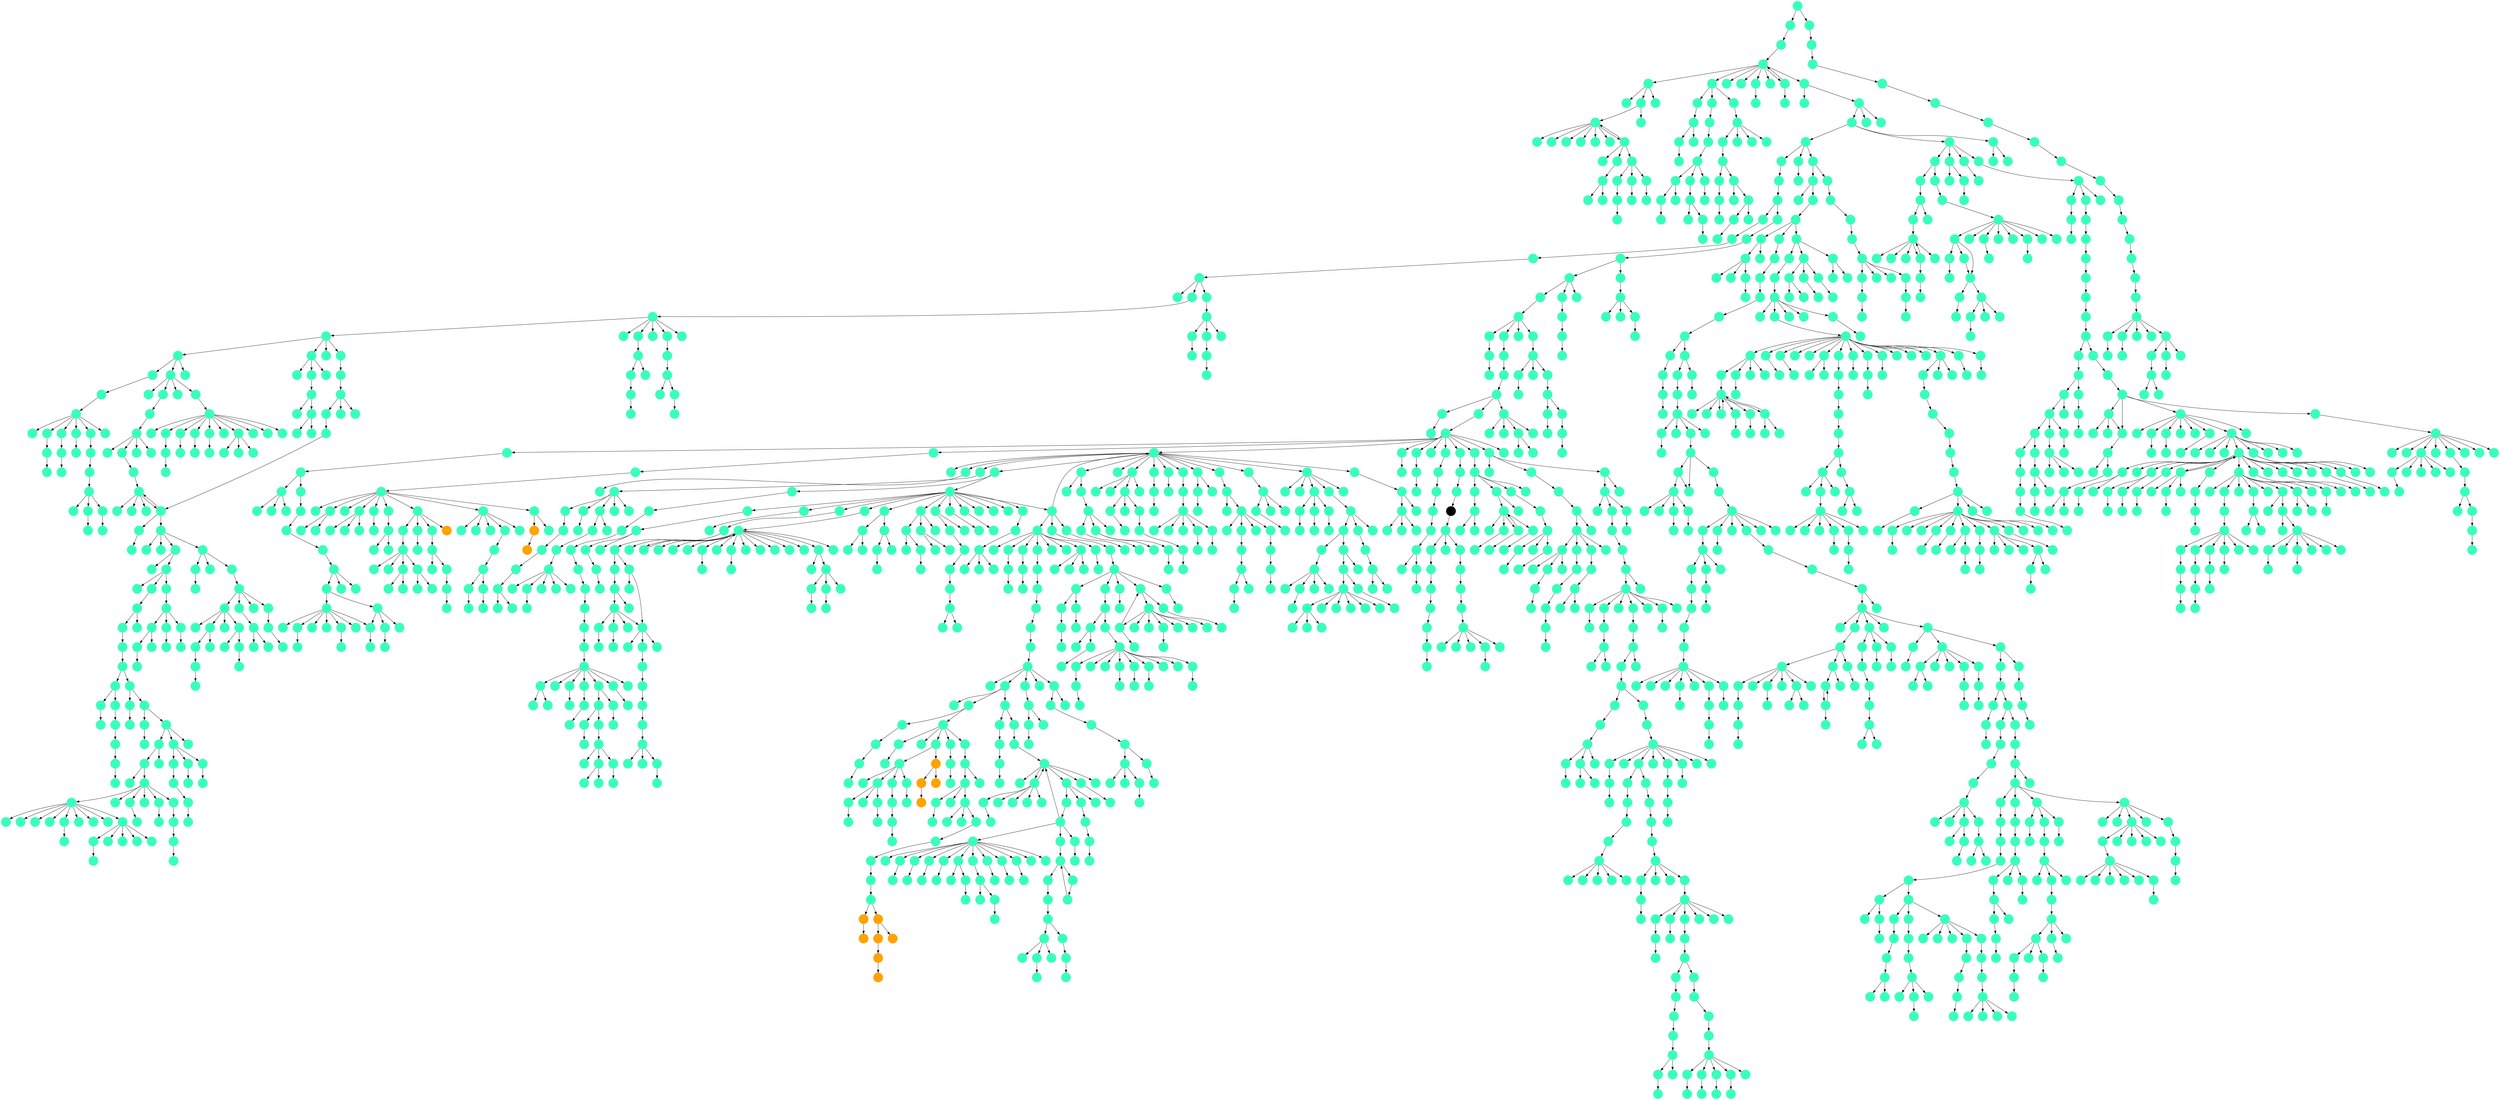 digraph{
0 [tooltip = "K", penwidth = 0, style = filled, fillcolor = "#39ffbe", shape = circle, label = ""]
1 [tooltip = "K", penwidth = 0, style = filled, fillcolor = "#39ffbe", shape = circle, label = ""]
2 [tooltip = "K", penwidth = 0, style = filled, fillcolor = "#39ffbe", shape = circle, label = ""]
3 [tooltip = "K", penwidth = 0, style = filled, fillcolor = "#39ffbe", shape = circle, label = ""]
4 [tooltip = "K", penwidth = 0, style = filled, fillcolor = "#39ffbe", shape = circle, label = ""]
5 [tooltip = "K", penwidth = 0, style = filled, fillcolor = "#39ffbe", shape = circle, label = ""]
6 [tooltip = "K", penwidth = 0, style = filled, fillcolor = "#39ffbe", shape = circle, label = ""]
7 [tooltip = "K", penwidth = 0, style = filled, fillcolor = "#39ffbe", shape = circle, label = ""]
8 [tooltip = "K", penwidth = 0, style = filled, fillcolor = "#39ffbe", shape = circle, label = ""]
9 [tooltip = "K", penwidth = 0, style = filled, fillcolor = "#39ffbe", shape = circle, label = ""]
10 [tooltip = "K", penwidth = 0, style = filled, fillcolor = "#39ffbe", shape = circle, label = ""]
11 [tooltip = "K", penwidth = 0, style = filled, fillcolor = "#39ffbe", shape = circle, label = ""]
12 [tooltip = "K", penwidth = 0, style = filled, fillcolor = "#39ffbe", shape = circle, label = ""]
13 [tooltip = "K", penwidth = 0, style = filled, fillcolor = "#39ffbe", shape = circle, label = ""]
14 [tooltip = "K", penwidth = 0, style = filled, fillcolor = "#39ffbe", shape = circle, label = ""]
15 [tooltip = "K", penwidth = 0, style = filled, fillcolor = "#39ffbe", shape = circle, label = ""]
16 [tooltip = "K", penwidth = 0, style = filled, fillcolor = "#39ffbe", shape = circle, label = ""]
17 [tooltip = "K", penwidth = 0, style = filled, fillcolor = "#39ffbe", shape = circle, label = ""]
18 [tooltip = "K", penwidth = 0, style = filled, fillcolor = "#39ffbe", shape = circle, label = ""]
19 [tooltip = "K", penwidth = 0, style = filled, fillcolor = "#39ffbe", shape = circle, label = ""]
20 [tooltip = "K", penwidth = 0, style = filled, fillcolor = "#39ffbe", shape = circle, label = ""]
21 [tooltip = "K", penwidth = 0, style = filled, fillcolor = "#39ffbe", shape = circle, label = ""]
22 [tooltip = "K", penwidth = 0, style = filled, fillcolor = "#39ffbe", shape = circle, label = ""]
23 [tooltip = "K", penwidth = 0, style = filled, fillcolor = "#39ffbe", shape = circle, label = ""]
24 [tooltip = "K", penwidth = 0, style = filled, fillcolor = "#39ffbe", shape = circle, label = ""]
25 [tooltip = "K", penwidth = 0, style = filled, fillcolor = "#39ffbe", shape = circle, label = ""]
26 [tooltip = "K", penwidth = 0, style = filled, fillcolor = "#39ffbe", shape = circle, label = ""]
27 [tooltip = "K", penwidth = 0, style = filled, fillcolor = "#39ffbe", shape = circle, label = ""]
28 [tooltip = "K", penwidth = 0, style = filled, fillcolor = "#39ffbe", shape = circle, label = ""]
29 [tooltip = "K", penwidth = 0, style = filled, fillcolor = "#39ffbe", shape = circle, label = ""]
30 [tooltip = "K", penwidth = 0, style = filled, fillcolor = "#39ffbe", shape = circle, label = ""]
31 [tooltip = "K", penwidth = 0, style = filled, fillcolor = "#39ffbe", shape = circle, label = ""]
32 [tooltip = "K", penwidth = 0, style = filled, fillcolor = "#39ffbe", shape = circle, label = ""]
33 [tooltip = "K", penwidth = 0, style = filled, fillcolor = "#39ffbe", shape = circle, label = ""]
34 [tooltip = "K", penwidth = 0, style = filled, fillcolor = "#39ffbe", shape = circle, label = ""]
35 [tooltip = "K", penwidth = 0, style = filled, fillcolor = "#39ffbe", shape = circle, label = ""]
36 [tooltip = "K", penwidth = 0, style = filled, fillcolor = "#39ffbe", shape = circle, label = ""]
37 [tooltip = "K", penwidth = 0, style = filled, fillcolor = "#39ffbe", shape = circle, label = ""]
38 [tooltip = "K", penwidth = 0, style = filled, fillcolor = "#39ffbe", shape = circle, label = ""]
39 [tooltip = "K", penwidth = 0, style = filled, fillcolor = "#39ffbe", shape = circle, label = ""]
40 [tooltip = "K", penwidth = 0, style = filled, fillcolor = "#39ffbe", shape = circle, label = ""]
41 [tooltip = "K", penwidth = 0, style = filled, fillcolor = "#39ffbe", shape = circle, label = ""]
42 [tooltip = "K", penwidth = 0, style = filled, fillcolor = "#39ffbe", shape = circle, label = ""]
43 [tooltip = "K", penwidth = 0, style = filled, fillcolor = "#39ffbe", shape = circle, label = ""]
44 [tooltip = "K", penwidth = 0, style = filled, fillcolor = "#39ffbe", shape = circle, label = ""]
45 [tooltip = "K", penwidth = 0, style = filled, fillcolor = "#39ffbe", shape = circle, label = ""]
46 [tooltip = "K", penwidth = 0, style = filled, fillcolor = "#39ffbe", shape = circle, label = ""]
47 [tooltip = "K", penwidth = 0, style = filled, fillcolor = "#39ffbe", shape = circle, label = ""]
48 [tooltip = "K", penwidth = 0, style = filled, fillcolor = "#39ffbe", shape = circle, label = ""]
49 [tooltip = "K", penwidth = 0, style = filled, fillcolor = "#39ffbe", shape = circle, label = ""]
50 [tooltip = "K", penwidth = 0, style = filled, fillcolor = "#39ffbe", shape = circle, label = ""]
51 [tooltip = "K", penwidth = 0, style = filled, fillcolor = "#39ffbe", shape = circle, label = ""]
52 [tooltip = "K", penwidth = 0, style = filled, fillcolor = "#39ffbe", shape = circle, label = ""]
53 [tooltip = "K", penwidth = 0, style = filled, fillcolor = "#39ffbe", shape = circle, label = ""]
54 [tooltip = "K", penwidth = 0, style = filled, fillcolor = "#39ffbe", shape = circle, label = ""]
55 [tooltip = "K", penwidth = 0, style = filled, fillcolor = "#39ffbe", shape = circle, label = ""]
56 [tooltip = "K", penwidth = 0, style = filled, fillcolor = "#39ffbe", shape = circle, label = ""]
57 [tooltip = "K", penwidth = 0, style = filled, fillcolor = "#39ffbe", shape = circle, label = ""]
58 [tooltip = "K", penwidth = 0, style = filled, fillcolor = "#39ffbe", shape = circle, label = ""]
59 [tooltip = "K", penwidth = 0, style = filled, fillcolor = "#39ffbe", shape = circle, label = ""]
60 [tooltip = "K", penwidth = 0, style = filled, fillcolor = "#39ffbe", shape = circle, label = ""]
61 [tooltip = "K", penwidth = 0, style = filled, fillcolor = "#39ffbe", shape = circle, label = ""]
62 [tooltip = "K", penwidth = 0, style = filled, fillcolor = "#39ffbe", shape = circle, label = ""]
63 [tooltip = "K", penwidth = 0, style = filled, fillcolor = "#39ffbe", shape = circle, label = ""]
64 [tooltip = "K", penwidth = 0, style = filled, fillcolor = "#39ffbe", shape = circle, label = ""]
65 [tooltip = "K", penwidth = 0, style = filled, fillcolor = "#39ffbe", shape = circle, label = ""]
66 [tooltip = "K", penwidth = 0, style = filled, fillcolor = "#39ffbe", shape = circle, label = ""]
67 [tooltip = "K", penwidth = 0, style = filled, fillcolor = "#39ffbe", shape = circle, label = ""]
68 [tooltip = "K", penwidth = 0, style = filled, fillcolor = "#39ffbe", shape = circle, label = ""]
69 [tooltip = "K", penwidth = 0, style = filled, fillcolor = "#39ffbe", shape = circle, label = ""]
70 [tooltip = "K", penwidth = 0, style = filled, fillcolor = "#39ffbe", shape = circle, label = ""]
71 [tooltip = "K", penwidth = 0, style = filled, fillcolor = "#39ffbe", shape = circle, label = ""]
72 [tooltip = "K", penwidth = 0, style = filled, fillcolor = "#39ffbe", shape = circle, label = ""]
73 [tooltip = "K", penwidth = 0, style = filled, fillcolor = "#39ffbe", shape = circle, label = ""]
74 [tooltip = "K", penwidth = 0, style = filled, fillcolor = "#39ffbe", shape = circle, label = ""]
75 [tooltip = "K", penwidth = 0, style = filled, fillcolor = "#39ffbe", shape = circle, label = ""]
76 [tooltip = "K", penwidth = 0, style = filled, fillcolor = "#39ffbe", shape = circle, label = ""]
77 [tooltip = "K", penwidth = 0, style = filled, fillcolor = "#39ffbe", shape = circle, label = ""]
78 [tooltip = "K", penwidth = 0, style = filled, fillcolor = "#39ffbe", shape = circle, label = ""]
79 [tooltip = "K", penwidth = 0, style = filled, fillcolor = "#39ffbe", shape = circle, label = ""]
80 [tooltip = "K", penwidth = 0, style = filled, fillcolor = "#39ffbe", shape = circle, label = ""]
81 [tooltip = "K", penwidth = 0, style = filled, fillcolor = "#39ffbe", shape = circle, label = ""]
82 [tooltip = "K", penwidth = 0, style = filled, fillcolor = "#39ffbe", shape = circle, label = ""]
83 [tooltip = "K", penwidth = 0, style = filled, fillcolor = "#39ffbe", shape = circle, label = ""]
84 [tooltip = "K", penwidth = 0, style = filled, fillcolor = "#39ffbe", shape = circle, label = ""]
85 [tooltip = "K", penwidth = 0, style = filled, fillcolor = "#39ffbe", shape = circle, label = ""]
86 [tooltip = "K", penwidth = 0, style = filled, fillcolor = "#39ffbe", shape = circle, label = ""]
87 [tooltip = "K", penwidth = 0, style = filled, fillcolor = "#39ffbe", shape = circle, label = ""]
88 [tooltip = "R", penwidth = 0, style = filled, fillcolor = "#ffa300", shape = circle, label = ""]
89 [tooltip = "R", penwidth = 0, style = filled, fillcolor = "#ffa300", shape = circle, label = ""]
90 [tooltip = "K", penwidth = 0, style = filled, fillcolor = "#39ffbe", shape = circle, label = ""]
91 [tooltip = "R", penwidth = 0, style = filled, fillcolor = "#ffa300", shape = circle, label = ""]
92 [tooltip = "K", penwidth = 0, style = filled, fillcolor = "#39ffbe", shape = circle, label = ""]
93 [tooltip = "K", penwidth = 0, style = filled, fillcolor = "#39ffbe", shape = circle, label = ""]
94 [tooltip = "K", penwidth = 0, style = filled, fillcolor = "#39ffbe", shape = circle, label = ""]
95 [tooltip = "K", penwidth = 0, style = filled, fillcolor = "#39ffbe", shape = circle, label = ""]
96 [tooltip = "K", penwidth = 0, style = filled, fillcolor = "#39ffbe", shape = circle, label = ""]
97 [tooltip = "K", penwidth = 0, style = filled, fillcolor = "#39ffbe", shape = circle, label = ""]
98 [tooltip = "K", penwidth = 0, style = filled, fillcolor = "#39ffbe", shape = circle, label = ""]
99 [tooltip = "K", penwidth = 0, style = filled, fillcolor = "#39ffbe", shape = circle, label = ""]
100 [tooltip = "K", penwidth = 0, style = filled, fillcolor = "#39ffbe", shape = circle, label = ""]
101 [tooltip = "K", penwidth = 0, style = filled, fillcolor = "#39ffbe", shape = circle, label = ""]
102 [tooltip = "K", penwidth = 0, style = filled, fillcolor = "#39ffbe", shape = circle, label = ""]
103 [tooltip = "K", penwidth = 0, style = filled, fillcolor = "#39ffbe", shape = circle, label = ""]
104 [tooltip = "K", penwidth = 0, style = filled, fillcolor = "#39ffbe", shape = circle, label = ""]
105 [tooltip = "K", penwidth = 0, style = filled, fillcolor = "#39ffbe", shape = circle, label = ""]
106 [tooltip = "R", penwidth = 0, style = filled, fillcolor = "#ffa300", shape = circle, label = ""]
107 [tooltip = "K", penwidth = 0, style = filled, fillcolor = "#39ffbe", shape = circle, label = ""]
108 [tooltip = "K", penwidth = 0, style = filled, fillcolor = "#39ffbe", shape = circle, label = ""]
109 [tooltip = "K", penwidth = 0, style = filled, fillcolor = "#39ffbe", shape = circle, label = ""]
110 [tooltip = "K", penwidth = 0, style = filled, fillcolor = "#39ffbe", shape = circle, label = ""]
111 [tooltip = "K", penwidth = 0, style = filled, fillcolor = "#39ffbe", shape = circle, label = ""]
112 [tooltip = "K", penwidth = 0, style = filled, fillcolor = "#39ffbe", shape = circle, label = ""]
113 [tooltip = "K", penwidth = 0, style = filled, fillcolor = "#39ffbe", shape = circle, label = ""]
114 [tooltip = "K", penwidth = 0, style = filled, fillcolor = "#39ffbe", shape = circle, label = ""]
115 [tooltip = "K", penwidth = 0, style = filled, fillcolor = "#39ffbe", shape = circle, label = ""]
116 [tooltip = "K", penwidth = 0, style = filled, fillcolor = "#39ffbe", shape = circle, label = ""]
117 [tooltip = "K", penwidth = 0, style = filled, fillcolor = "#39ffbe", shape = circle, label = ""]
118 [tooltip = "K", penwidth = 0, style = filled, fillcolor = "#39ffbe", shape = circle, label = ""]
119 [tooltip = "K", penwidth = 0, style = filled, fillcolor = "#39ffbe", shape = circle, label = ""]
120 [tooltip = "K", penwidth = 0, style = filled, fillcolor = "#39ffbe", shape = circle, label = ""]
121 [tooltip = "K", penwidth = 0, style = filled, fillcolor = "#39ffbe", shape = circle, label = ""]
122 [tooltip = "K", penwidth = 0, style = filled, fillcolor = "#39ffbe", shape = circle, label = ""]
123 [tooltip = "K", penwidth = 0, style = filled, fillcolor = "#39ffbe", shape = circle, label = ""]
124 [tooltip = "K", penwidth = 0, style = filled, fillcolor = "#39ffbe", shape = circle, label = ""]
125 [tooltip = "K", penwidth = 0, style = filled, fillcolor = "#39ffbe", shape = circle, label = ""]
126 [tooltip = "K", penwidth = 0, style = filled, fillcolor = "#39ffbe", shape = circle, label = ""]
127 [tooltip = "K", penwidth = 0, style = filled, fillcolor = "#39ffbe", shape = circle, label = ""]
128 [tooltip = "K", penwidth = 0, style = filled, fillcolor = "#39ffbe", shape = circle, label = ""]
129 [tooltip = "K", penwidth = 0, style = filled, fillcolor = "#39ffbe", shape = circle, label = ""]
130 [tooltip = "K", penwidth = 0, style = filled, fillcolor = "#39ffbe", shape = circle, label = ""]
131 [tooltip = "K", penwidth = 0, style = filled, fillcolor = "#39ffbe", shape = circle, label = ""]
132 [tooltip = "K", penwidth = 0, style = filled, fillcolor = "#39ffbe", shape = circle, label = ""]
133 [tooltip = "K", penwidth = 0, style = filled, fillcolor = "#39ffbe", shape = circle, label = ""]
134 [tooltip = "K", penwidth = 0, style = filled, fillcolor = "#39ffbe", shape = circle, label = ""]
135 [tooltip = "K", penwidth = 0, style = filled, fillcolor = "#39ffbe", shape = circle, label = ""]
136 [tooltip = "K", penwidth = 0, style = filled, fillcolor = "#39ffbe", shape = circle, label = ""]
137 [tooltip = "K", penwidth = 0, style = filled, fillcolor = "#39ffbe", shape = circle, label = ""]
138 [tooltip = "K", penwidth = 0, style = filled, fillcolor = "#39ffbe", shape = circle, label = ""]
139 [tooltip = "K", penwidth = 0, style = filled, fillcolor = "#39ffbe", shape = circle, label = ""]
140 [tooltip = "K", penwidth = 0, style = filled, fillcolor = "#39ffbe", shape = circle, label = ""]
141 [tooltip = "K", penwidth = 0, style = filled, fillcolor = "#39ffbe", shape = circle, label = ""]
142 [tooltip = "K", penwidth = 0, style = filled, fillcolor = "#39ffbe", shape = circle, label = ""]
143 [tooltip = "R", penwidth = 0, style = filled, fillcolor = "#ffa300", shape = circle, label = ""]
144 [tooltip = "R", penwidth = 0, style = filled, fillcolor = "#ffa300", shape = circle, label = ""]
145 [tooltip = "K", penwidth = 0, style = filled, fillcolor = "#39ffbe", shape = circle, label = ""]
146 [tooltip = "K", penwidth = 0, style = filled, fillcolor = "#39ffbe", shape = circle, label = ""]
147 [tooltip = "R", penwidth = 0, style = filled, fillcolor = "#ffa300", shape = circle, label = ""]
148 [tooltip = "K", penwidth = 0, style = filled, fillcolor = "#39ffbe", shape = circle, label = ""]
149 [tooltip = "K", penwidth = 0, style = filled, fillcolor = "#39ffbe", shape = circle, label = ""]
150 [tooltip = "K", penwidth = 0, style = filled, fillcolor = "#39ffbe", shape = circle, label = ""]
151 [tooltip = "K", penwidth = 0, style = filled, fillcolor = "#39ffbe", shape = circle, label = ""]
152 [tooltip = "K", penwidth = 0, style = filled, fillcolor = "#39ffbe", shape = circle, label = ""]
153 [tooltip = "K", penwidth = 0, style = filled, fillcolor = "#39ffbe", shape = circle, label = ""]
154 [tooltip = "K", penwidth = 0, style = filled, fillcolor = "#39ffbe", shape = circle, label = ""]
155 [tooltip = "K", penwidth = 0, style = filled, fillcolor = "#39ffbe", shape = circle, label = ""]
156 [tooltip = "K", penwidth = 0, style = filled, fillcolor = "#39ffbe", shape = circle, label = ""]
157 [tooltip = "K", penwidth = 0, style = filled, fillcolor = "#39ffbe", shape = circle, label = ""]
158 [tooltip = "K", penwidth = 0, style = filled, fillcolor = "#39ffbe", shape = circle, label = ""]
159 [tooltip = "K", penwidth = 0, style = filled, fillcolor = "#39ffbe", shape = circle, label = ""]
160 [tooltip = "K", penwidth = 0, style = filled, fillcolor = "#39ffbe", shape = circle, label = ""]
161 [tooltip = "K", penwidth = 0, style = filled, fillcolor = "#39ffbe", shape = circle, label = ""]
162 [tooltip = "K", penwidth = 0, style = filled, fillcolor = "#39ffbe", shape = circle, label = ""]
163 [tooltip = "K", penwidth = 0, style = filled, fillcolor = "#39ffbe", shape = circle, label = ""]
164 [tooltip = "K", penwidth = 0, style = filled, fillcolor = "#39ffbe", shape = circle, label = ""]
165 [tooltip = "K", penwidth = 0, style = filled, fillcolor = "#39ffbe", shape = circle, label = ""]
166 [tooltip = "K", penwidth = 0, style = filled, fillcolor = "#39ffbe", shape = circle, label = ""]
167 [tooltip = "K", penwidth = 0, style = filled, fillcolor = "#39ffbe", shape = circle, label = ""]
168 [tooltip = "K", penwidth = 0, style = filled, fillcolor = "#39ffbe", shape = circle, label = ""]
169 [tooltip = "K", penwidth = 0, style = filled, fillcolor = "#39ffbe", shape = circle, label = ""]
170 [tooltip = "K", penwidth = 0, style = filled, fillcolor = "#39ffbe", shape = circle, label = ""]
171 [tooltip = "K", penwidth = 0, style = filled, fillcolor = "#39ffbe", shape = circle, label = ""]
172 [tooltip = "K", penwidth = 0, style = filled, fillcolor = "#39ffbe", shape = circle, label = ""]
173 [tooltip = "K", penwidth = 0, style = filled, fillcolor = "#39ffbe", shape = circle, label = ""]
174 [tooltip = "K", penwidth = 0, style = filled, fillcolor = "#39ffbe", shape = circle, label = ""]
175 [tooltip = "K", penwidth = 0, style = filled, fillcolor = "#39ffbe", shape = circle, label = ""]
176 [tooltip = "K", penwidth = 0, style = filled, fillcolor = "#39ffbe", shape = circle, label = ""]
177 [tooltip = "K", penwidth = 0, style = filled, fillcolor = "#39ffbe", shape = circle, label = ""]
178 [tooltip = "K", penwidth = 0, style = filled, fillcolor = "#39ffbe", shape = circle, label = ""]
179 [tooltip = "K", penwidth = 0, style = filled, fillcolor = "#39ffbe", shape = circle, label = ""]
180 [tooltip = "K", penwidth = 0, style = filled, fillcolor = "#39ffbe", shape = circle, label = ""]
181 [tooltip = "K", penwidth = 0, style = filled, fillcolor = "#39ffbe", shape = circle, label = ""]
182 [tooltip = "K", penwidth = 0, style = filled, fillcolor = "#39ffbe", shape = circle, label = ""]
183 [tooltip = "K", penwidth = 0, style = filled, fillcolor = "#39ffbe", shape = circle, label = ""]
184 [tooltip = "K", penwidth = 0, style = filled, fillcolor = "#39ffbe", shape = circle, label = ""]
185 [tooltip = "K", penwidth = 0, style = filled, fillcolor = "#39ffbe", shape = circle, label = ""]
186 [tooltip = "K", penwidth = 0, style = filled, fillcolor = "#39ffbe", shape = circle, label = ""]
187 [tooltip = "K", penwidth = 0, style = filled, fillcolor = "#39ffbe", shape = circle, label = ""]
188 [tooltip = "K", penwidth = 0, style = filled, fillcolor = "#39ffbe", shape = circle, label = ""]
189 [tooltip = "K", penwidth = 0, style = filled, fillcolor = "#39ffbe", shape = circle, label = ""]
190 [tooltip = "K", penwidth = 0, style = filled, fillcolor = "#39ffbe", shape = circle, label = ""]
191 [tooltip = "K", penwidth = 0, style = filled, fillcolor = "#39ffbe", shape = circle, label = ""]
192 [tooltip = "K", penwidth = 0, style = filled, fillcolor = "#39ffbe", shape = circle, label = ""]
193 [tooltip = "K", penwidth = 0, style = filled, fillcolor = "#39ffbe", shape = circle, label = ""]
194 [tooltip = "K", penwidth = 0, style = filled, fillcolor = "#39ffbe", shape = circle, label = ""]
195 [tooltip = "K", penwidth = 0, style = filled, fillcolor = "#39ffbe", shape = circle, label = ""]
196 [tooltip = "K", penwidth = 0, style = filled, fillcolor = "#39ffbe", shape = circle, label = ""]
197 [tooltip = "K", penwidth = 0, style = filled, fillcolor = "#39ffbe", shape = circle, label = ""]
198 [tooltip = "K", penwidth = 0, style = filled, fillcolor = "#39ffbe", shape = circle, label = ""]
199 [tooltip = "K", penwidth = 0, style = filled, fillcolor = "#39ffbe", shape = circle, label = ""]
200 [tooltip = "K", penwidth = 0, style = filled, fillcolor = "#39ffbe", shape = circle, label = ""]
201 [tooltip = "K", penwidth = 0, style = filled, fillcolor = "#39ffbe", shape = circle, label = ""]
202 [tooltip = "K", penwidth = 0, style = filled, fillcolor = "#39ffbe", shape = circle, label = ""]
203 [tooltip = "K", penwidth = 0, style = filled, fillcolor = "#39ffbe", shape = circle, label = ""]
204 [tooltip = "K", penwidth = 0, style = filled, fillcolor = "#39ffbe", shape = circle, label = ""]
205 [tooltip = "K", penwidth = 0, style = filled, fillcolor = "#39ffbe", shape = circle, label = ""]
206 [tooltip = "K", penwidth = 0, style = filled, fillcolor = "#39ffbe", shape = circle, label = ""]
207 [tooltip = "K", penwidth = 0, style = filled, fillcolor = "#39ffbe", shape = circle, label = ""]
208 [tooltip = "K", penwidth = 0, style = filled, fillcolor = "#39ffbe", shape = circle, label = ""]
209 [tooltip = "K", penwidth = 0, style = filled, fillcolor = "#39ffbe", shape = circle, label = ""]
210 [tooltip = "K", penwidth = 0, style = filled, fillcolor = "#39ffbe", shape = circle, label = ""]
211 [tooltip = "K", penwidth = 0, style = filled, fillcolor = "#39ffbe", shape = circle, label = ""]
212 [tooltip = "K", penwidth = 0, style = filled, fillcolor = "#39ffbe", shape = circle, label = ""]
213 [tooltip = "K", penwidth = 0, style = filled, fillcolor = "#39ffbe", shape = circle, label = ""]
214 [tooltip = "K", penwidth = 0, style = filled, fillcolor = "#39ffbe", shape = circle, label = ""]
215 [tooltip = "K", penwidth = 0, style = filled, fillcolor = "#39ffbe", shape = circle, label = ""]
216 [tooltip = "K", penwidth = 0, style = filled, fillcolor = "#39ffbe", shape = circle, label = ""]
217 [tooltip = "K", penwidth = 0, style = filled, fillcolor = "#39ffbe", shape = circle, label = ""]
218 [tooltip = "K", penwidth = 0, style = filled, fillcolor = "#39ffbe", shape = circle, label = ""]
219 [tooltip = "K", penwidth = 0, style = filled, fillcolor = "#39ffbe", shape = circle, label = ""]
220 [tooltip = "K", penwidth = 0, style = filled, fillcolor = "#39ffbe", shape = circle, label = ""]
221 [tooltip = "K", penwidth = 0, style = filled, fillcolor = "#39ffbe", shape = circle, label = ""]
222 [tooltip = "K", penwidth = 0, style = filled, fillcolor = "#39ffbe", shape = circle, label = ""]
223 [tooltip = "K", penwidth = 0, style = filled, fillcolor = "#39ffbe", shape = circle, label = ""]
224 [tooltip = "K", penwidth = 0, style = filled, fillcolor = "#39ffbe", shape = circle, label = ""]
225 [tooltip = "K", penwidth = 0, style = filled, fillcolor = "#39ffbe", shape = circle, label = ""]
226 [tooltip = "K", penwidth = 0, style = filled, fillcolor = "#39ffbe", shape = circle, label = ""]
227 [tooltip = "K", penwidth = 0, style = filled, fillcolor = "#39ffbe", shape = circle, label = ""]
228 [tooltip = "K", penwidth = 0, style = filled, fillcolor = "#39ffbe", shape = circle, label = ""]
229 [tooltip = "K", penwidth = 0, style = filled, fillcolor = "#39ffbe", shape = circle, label = ""]
230 [tooltip = "K", penwidth = 0, style = filled, fillcolor = "#39ffbe", shape = circle, label = ""]
231 [tooltip = "K", penwidth = 0, style = filled, fillcolor = "#39ffbe", shape = circle, label = ""]
232 [tooltip = "K", penwidth = 0, style = filled, fillcolor = "#39ffbe", shape = circle, label = ""]
233 [tooltip = "K", penwidth = 0, style = filled, fillcolor = "#39ffbe", shape = circle, label = ""]
234 [tooltip = "K", penwidth = 0, style = filled, fillcolor = "#39ffbe", shape = circle, label = ""]
235 [tooltip = "K", penwidth = 0, style = filled, fillcolor = "#39ffbe", shape = circle, label = ""]
236 [tooltip = "K", penwidth = 0, style = filled, fillcolor = "#39ffbe", shape = circle, label = ""]
237 [tooltip = "K", penwidth = 0, style = filled, fillcolor = "#39ffbe", shape = circle, label = ""]
238 [tooltip = "K", penwidth = 0, style = filled, fillcolor = "#39ffbe", shape = circle, label = ""]
239 [tooltip = "K", penwidth = 0, style = filled, fillcolor = "#39ffbe", shape = circle, label = ""]
240 [tooltip = "K", penwidth = 0, style = filled, fillcolor = "#39ffbe", shape = circle, label = ""]
241 [tooltip = "K", penwidth = 0, style = filled, fillcolor = "#39ffbe", shape = circle, label = ""]
242 [tooltip = "K", penwidth = 0, style = filled, fillcolor = "#39ffbe", shape = circle, label = ""]
243 [tooltip = "K", penwidth = 0, style = filled, fillcolor = "#39ffbe", shape = circle, label = ""]
244 [tooltip = "K", penwidth = 0, style = filled, fillcolor = "#39ffbe", shape = circle, label = ""]
245 [tooltip = "K", penwidth = 0, style = filled, fillcolor = "#39ffbe", shape = circle, label = ""]
246 [tooltip = "K", penwidth = 0, style = filled, fillcolor = "#39ffbe", shape = circle, label = ""]
247 [tooltip = "K", penwidth = 0, style = filled, fillcolor = "#39ffbe", shape = circle, label = ""]
248 [tooltip = "K", penwidth = 0, style = filled, fillcolor = "#39ffbe", shape = circle, label = ""]
249 [tooltip = "K", penwidth = 0, style = filled, fillcolor = "#39ffbe", shape = circle, label = ""]
250 [tooltip = "K", penwidth = 0, style = filled, fillcolor = "#39ffbe", shape = circle, label = ""]
251 [tooltip = "K", penwidth = 0, style = filled, fillcolor = "#39ffbe", shape = circle, label = ""]
252 [tooltip = "K", penwidth = 0, style = filled, fillcolor = "#39ffbe", shape = circle, label = ""]
253 [tooltip = "K", penwidth = 0, style = filled, fillcolor = "#39ffbe", shape = circle, label = ""]
254 [tooltip = "K", penwidth = 0, style = filled, fillcolor = "#39ffbe", shape = circle, label = ""]
255 [tooltip = "K", penwidth = 0, style = filled, fillcolor = "#39ffbe", shape = circle, label = ""]
256 [tooltip = "K", penwidth = 0, style = filled, fillcolor = "#39ffbe", shape = circle, label = ""]
257 [tooltip = "K", penwidth = 0, style = filled, fillcolor = "#39ffbe", shape = circle, label = ""]
258 [tooltip = "K", penwidth = 0, style = filled, fillcolor = "#39ffbe", shape = circle, label = ""]
259 [tooltip = "K", penwidth = 0, style = filled, fillcolor = "#39ffbe", shape = circle, label = ""]
260 [tooltip = "K", penwidth = 0, style = filled, fillcolor = "#39ffbe", shape = circle, label = ""]
261 [tooltip = "K", penwidth = 0, style = filled, fillcolor = "#39ffbe", shape = circle, label = ""]
262 [tooltip = "K", penwidth = 0, style = filled, fillcolor = "#39ffbe", shape = circle, label = ""]
263 [tooltip = "K", penwidth = 0, style = filled, fillcolor = "#39ffbe", shape = circle, label = ""]
264 [tooltip = "K", penwidth = 0, style = filled, fillcolor = "#39ffbe", shape = circle, label = ""]
265 [tooltip = "K", penwidth = 0, style = filled, fillcolor = "#39ffbe", shape = circle, label = ""]
266 [tooltip = "K", penwidth = 0, style = filled, fillcolor = "#39ffbe", shape = circle, label = ""]
267 [tooltip = "K", penwidth = 0, style = filled, fillcolor = "#39ffbe", shape = circle, label = ""]
268 [tooltip = "K", penwidth = 0, style = filled, fillcolor = "#39ffbe", shape = circle, label = ""]
269 [tooltip = "K", penwidth = 0, style = filled, fillcolor = "#39ffbe", shape = circle, label = ""]
270 [tooltip = "K", penwidth = 0, style = filled, fillcolor = "#39ffbe", shape = circle, label = ""]
271 [tooltip = "K", penwidth = 0, style = filled, fillcolor = "#39ffbe", shape = circle, label = ""]
272 [tooltip = "K", penwidth = 0, style = filled, fillcolor = "#39ffbe", shape = circle, label = ""]
273 [tooltip = "K", penwidth = 0, style = filled, fillcolor = "#39ffbe", shape = circle, label = ""]
274 [tooltip = "K", penwidth = 0, style = filled, fillcolor = "#39ffbe", shape = circle, label = ""]
275 [tooltip = "K", penwidth = 0, style = filled, fillcolor = "#39ffbe", shape = circle, label = ""]
276 [tooltip = "K", penwidth = 0, style = filled, fillcolor = "#39ffbe", shape = circle, label = ""]
277 [tooltip = "K", penwidth = 0, style = filled, fillcolor = "#39ffbe", shape = circle, label = ""]
278 [tooltip = "K", penwidth = 0, style = filled, fillcolor = "#39ffbe", shape = circle, label = ""]
279 [tooltip = "K", penwidth = 0, style = filled, fillcolor = "#39ffbe", shape = circle, label = ""]
280 [tooltip = "K", penwidth = 0, style = filled, fillcolor = "#39ffbe", shape = circle, label = ""]
281 [tooltip = "K", penwidth = 0, style = filled, fillcolor = "#39ffbe", shape = circle, label = ""]
282 [tooltip = "K", penwidth = 0, style = filled, fillcolor = "#39ffbe", shape = circle, label = ""]
283 [tooltip = "K", penwidth = 0, style = filled, fillcolor = "#39ffbe", shape = circle, label = ""]
284 [tooltip = "K", penwidth = 0, style = filled, fillcolor = "#39ffbe", shape = circle, label = ""]
285 [tooltip = "K", penwidth = 0, style = filled, fillcolor = "#39ffbe", shape = circle, label = ""]
286 [tooltip = "K", penwidth = 0, style = filled, fillcolor = "#39ffbe", shape = circle, label = ""]
287 [tooltip = "K", penwidth = 0, style = filled, fillcolor = "#39ffbe", shape = circle, label = ""]
288 [tooltip = "K", penwidth = 0, style = filled, fillcolor = "#39ffbe", shape = circle, label = ""]
289 [tooltip = "K", penwidth = 0, style = filled, fillcolor = "#39ffbe", shape = circle, label = ""]
290 [tooltip = "K", penwidth = 0, style = filled, fillcolor = "#39ffbe", shape = circle, label = ""]
291 [tooltip = "K", penwidth = 0, style = filled, fillcolor = "#39ffbe", shape = circle, label = ""]
292 [tooltip = "K", penwidth = 0, style = filled, fillcolor = "#39ffbe", shape = circle, label = ""]
293 [tooltip = "K", penwidth = 0, style = filled, fillcolor = "#39ffbe", shape = circle, label = ""]
294 [tooltip = "K", penwidth = 0, style = filled, fillcolor = "#39ffbe", shape = circle, label = ""]
295 [tooltip = "K", penwidth = 0, style = filled, fillcolor = "#39ffbe", shape = circle, label = ""]
296 [tooltip = "K", penwidth = 0, style = filled, fillcolor = "#39ffbe", shape = circle, label = ""]
297 [tooltip = "K", penwidth = 0, style = filled, fillcolor = "#39ffbe", shape = circle, label = ""]
298 [tooltip = "K", penwidth = 0, style = filled, fillcolor = "#39ffbe", shape = circle, label = ""]
299 [tooltip = "K", penwidth = 0, style = filled, fillcolor = "#39ffbe", shape = circle, label = ""]
300 [tooltip = "K", penwidth = 0, style = filled, fillcolor = "#39ffbe", shape = circle, label = ""]
301 [tooltip = "K", penwidth = 0, style = filled, fillcolor = "#39ffbe", shape = circle, label = ""]
302 [tooltip = "K", penwidth = 0, style = filled, fillcolor = "#39ffbe", shape = circle, label = ""]
303 [tooltip = "K", penwidth = 0, style = filled, fillcolor = "#39ffbe", shape = circle, label = ""]
304 [tooltip = "K", penwidth = 0, style = filled, fillcolor = "#39ffbe", shape = circle, label = ""]
305 [tooltip = "K", penwidth = 0, style = filled, fillcolor = "#39ffbe", shape = circle, label = ""]
306 [tooltip = "K", penwidth = 0, style = filled, fillcolor = "#39ffbe", shape = circle, label = ""]
307 [tooltip = "K", penwidth = 0, style = filled, fillcolor = "#39ffbe", shape = circle, label = ""]
308 [tooltip = "K", penwidth = 0, style = filled, fillcolor = "#39ffbe", shape = circle, label = ""]
309 [tooltip = "K", penwidth = 0, style = filled, fillcolor = "#39ffbe", shape = circle, label = ""]
310 [tooltip = "K", penwidth = 0, style = filled, fillcolor = "#39ffbe", shape = circle, label = ""]
311 [tooltip = "K", penwidth = 0, style = filled, fillcolor = "#39ffbe", shape = circle, label = ""]
312 [tooltip = "K", penwidth = 0, style = filled, fillcolor = "#39ffbe", shape = circle, label = ""]
313 [tooltip = "K", penwidth = 0, style = filled, fillcolor = "#39ffbe", shape = circle, label = ""]
314 [tooltip = "K", penwidth = 0, style = filled, fillcolor = "#39ffbe", shape = circle, label = ""]
315 [tooltip = "K", penwidth = 0, style = filled, fillcolor = "#39ffbe", shape = circle, label = ""]
316 [tooltip = "K", penwidth = 0, style = filled, fillcolor = "#39ffbe", shape = circle, label = ""]
317 [tooltip = "K", penwidth = 0, style = filled, fillcolor = "#39ffbe", shape = circle, label = ""]
318 [tooltip = "K", penwidth = 0, style = filled, fillcolor = "#39ffbe", shape = circle, label = ""]
319 [tooltip = "K", penwidth = 0, style = filled, fillcolor = "#39ffbe", shape = circle, label = ""]
320 [tooltip = "K", penwidth = 0, style = filled, fillcolor = "#39ffbe", shape = circle, label = ""]
321 [tooltip = "K", penwidth = 0, style = filled, fillcolor = "#39ffbe", shape = circle, label = ""]
322 [tooltip = "K", penwidth = 0, style = filled, fillcolor = "#39ffbe", shape = circle, label = ""]
323 [tooltip = "K", penwidth = 0, style = filled, fillcolor = "#39ffbe", shape = circle, label = ""]
324 [tooltip = "K", penwidth = 0, style = filled, fillcolor = "#39ffbe", shape = circle, label = ""]
325 [tooltip = "K", penwidth = 0, style = filled, fillcolor = "#39ffbe", shape = circle, label = ""]
326 [tooltip = "K", penwidth = 0, style = filled, fillcolor = "#39ffbe", shape = circle, label = ""]
327 [tooltip = "K", penwidth = 0, style = filled, fillcolor = "#39ffbe", shape = circle, label = ""]
328 [tooltip = "K", penwidth = 0, style = filled, fillcolor = "#39ffbe", shape = circle, label = ""]
329 [tooltip = "K", penwidth = 0, style = filled, fillcolor = "#39ffbe", shape = circle, label = ""]
330 [tooltip = "K", penwidth = 0, style = filled, fillcolor = "#39ffbe", shape = circle, label = ""]
331 [tooltip = "K", penwidth = 0, style = filled, fillcolor = "#39ffbe", shape = circle, label = ""]
332 [tooltip = "K", penwidth = 0, style = filled, fillcolor = "#39ffbe", shape = circle, label = ""]
333 [tooltip = "K", penwidth = 0, style = filled, fillcolor = "#39ffbe", shape = circle, label = ""]
334 [tooltip = "K", penwidth = 0, style = filled, fillcolor = "#39ffbe", shape = circle, label = ""]
335 [tooltip = "K", penwidth = 0, style = filled, fillcolor = "#39ffbe", shape = circle, label = ""]
336 [tooltip = "K", penwidth = 0, style = filled, fillcolor = "#39ffbe", shape = circle, label = ""]
337 [tooltip = "K", penwidth = 0, style = filled, fillcolor = "#39ffbe", shape = circle, label = ""]
338 [tooltip = "K", penwidth = 0, style = filled, fillcolor = "#39ffbe", shape = circle, label = ""]
339 [tooltip = "K", penwidth = 0, style = filled, fillcolor = "#39ffbe", shape = circle, label = ""]
340 [tooltip = "K", penwidth = 0, style = filled, fillcolor = "#39ffbe", shape = circle, label = ""]
341 [tooltip = "K", penwidth = 0, style = filled, fillcolor = "#39ffbe", shape = circle, label = ""]
342 [tooltip = "K", penwidth = 0, style = filled, fillcolor = "#39ffbe", shape = circle, label = ""]
343 [tooltip = "K", penwidth = 0, style = filled, fillcolor = "#39ffbe", shape = circle, label = ""]
344 [tooltip = "K", penwidth = 0, style = filled, fillcolor = "#39ffbe", shape = circle, label = ""]
345 [tooltip = "K", penwidth = 0, style = filled, fillcolor = "#39ffbe", shape = circle, label = ""]
346 [tooltip = "K", penwidth = 0, style = filled, fillcolor = "#39ffbe", shape = circle, label = ""]
347 [tooltip = "K", penwidth = 0, style = filled, fillcolor = "#39ffbe", shape = circle, label = ""]
348 [tooltip = "K", penwidth = 0, style = filled, fillcolor = "#39ffbe", shape = circle, label = ""]
349 [tooltip = "K", penwidth = 0, style = filled, fillcolor = "#39ffbe", shape = circle, label = ""]
350 [tooltip = "K", penwidth = 0, style = filled, fillcolor = "#39ffbe", shape = circle, label = ""]
351 [tooltip = "K", penwidth = 0, style = filled, fillcolor = "#39ffbe", shape = circle, label = ""]
352 [tooltip = "K", penwidth = 0, style = filled, fillcolor = "#39ffbe", shape = circle, label = ""]
353 [tooltip = "K", penwidth = 0, style = filled, fillcolor = "#39ffbe", shape = circle, label = ""]
354 [tooltip = "K", penwidth = 0, style = filled, fillcolor = "#39ffbe", shape = circle, label = ""]
355 [tooltip = "K", penwidth = 0, style = filled, fillcolor = "#39ffbe", shape = circle, label = ""]
356 [tooltip = "K", penwidth = 0, style = filled, fillcolor = "#39ffbe", shape = circle, label = ""]
357 [tooltip = "K", penwidth = 0, style = filled, fillcolor = "#39ffbe", shape = circle, label = ""]
358 [tooltip = "K", penwidth = 0, style = filled, fillcolor = "#39ffbe", shape = circle, label = ""]
359 [tooltip = "K", penwidth = 0, style = filled, fillcolor = "#39ffbe", shape = circle, label = ""]
360 [tooltip = "K", penwidth = 0, style = filled, fillcolor = "#39ffbe", shape = circle, label = ""]
361 [tooltip = "K", penwidth = 0, style = filled, fillcolor = "#39ffbe", shape = circle, label = ""]
362 [tooltip = "K", penwidth = 0, style = filled, fillcolor = "#39ffbe", shape = circle, label = ""]
363 [tooltip = "K", penwidth = 0, style = filled, fillcolor = "#39ffbe", shape = circle, label = ""]
364 [tooltip = "K", penwidth = 0, style = filled, fillcolor = "#39ffbe", shape = circle, label = ""]
365 [tooltip = "K", penwidth = 0, style = filled, fillcolor = "#39ffbe", shape = circle, label = ""]
366 [tooltip = "K", penwidth = 0, style = filled, fillcolor = "#39ffbe", shape = circle, label = ""]
367 [tooltip = "K", penwidth = 0, style = filled, fillcolor = "#39ffbe", shape = circle, label = ""]
368 [tooltip = "K", penwidth = 0, style = filled, fillcolor = "#39ffbe", shape = circle, label = ""]
369 [tooltip = "K", penwidth = 0, style = filled, fillcolor = "#39ffbe", shape = circle, label = ""]
370 [tooltip = "K", penwidth = 0, style = filled, fillcolor = "#39ffbe", shape = circle, label = ""]
371 [tooltip = "K", penwidth = 0, style = filled, fillcolor = "#39ffbe", shape = circle, label = ""]
372 [tooltip = "K", penwidth = 0, style = filled, fillcolor = "#39ffbe", shape = circle, label = ""]
373 [tooltip = "K", penwidth = 0, style = filled, fillcolor = "#39ffbe", shape = circle, label = ""]
374 [tooltip = "K", penwidth = 0, style = filled, fillcolor = "#39ffbe", shape = circle, label = ""]
375 [tooltip = "K", penwidth = 0, style = filled, fillcolor = "#39ffbe", shape = circle, label = ""]
376 [tooltip = "K", penwidth = 0, style = filled, fillcolor = "#39ffbe", shape = circle, label = ""]
377 [tooltip = "K", penwidth = 0, style = filled, fillcolor = "#39ffbe", shape = circle, label = ""]
378 [tooltip = "K", penwidth = 0, style = filled, fillcolor = "#39ffbe", shape = circle, label = ""]
379 [tooltip = "K", penwidth = 0, style = filled, fillcolor = "#39ffbe", shape = circle, label = ""]
380 [tooltip = "K", penwidth = 0, style = filled, fillcolor = "#39ffbe", shape = circle, label = ""]
381 [tooltip = "K", penwidth = 0, style = filled, fillcolor = "#39ffbe", shape = circle, label = ""]
382 [tooltip = "K", penwidth = 0, style = filled, fillcolor = "#39ffbe", shape = circle, label = ""]
383 [tooltip = "K", penwidth = 0, style = filled, fillcolor = "#39ffbe", shape = circle, label = ""]
384 [tooltip = "K", penwidth = 0, style = filled, fillcolor = "#39ffbe", shape = circle, label = ""]
385 [tooltip = "K", penwidth = 0, style = filled, fillcolor = "#39ffbe", shape = circle, label = ""]
386 [tooltip = "K", penwidth = 0, style = filled, fillcolor = "#39ffbe", shape = circle, label = ""]
387 [tooltip = "K", penwidth = 0, style = filled, fillcolor = "#39ffbe", shape = circle, label = ""]
388 [tooltip = "K", penwidth = 0, style = filled, fillcolor = "#39ffbe", shape = circle, label = ""]
389 [tooltip = "K", penwidth = 0, style = filled, fillcolor = "#39ffbe", shape = circle, label = ""]
390 [tooltip = "K", penwidth = 0, style = filled, fillcolor = "#39ffbe", shape = circle, label = ""]
391 [tooltip = "K", penwidth = 0, style = filled, fillcolor = "#39ffbe", shape = circle, label = ""]
392 [tooltip = "K", penwidth = 0, style = filled, fillcolor = "#39ffbe", shape = circle, label = ""]
393 [tooltip = "K", penwidth = 0, style = filled, fillcolor = "#39ffbe", shape = circle, label = ""]
394 [tooltip = "K", penwidth = 0, style = filled, fillcolor = "#39ffbe", shape = circle, label = ""]
395 [tooltip = "K", penwidth = 0, style = filled, fillcolor = "#39ffbe", shape = circle, label = ""]
396 [tooltip = "K", penwidth = 0, style = filled, fillcolor = "#39ffbe", shape = circle, label = ""]
397 [tooltip = "K", penwidth = 0, style = filled, fillcolor = "#39ffbe", shape = circle, label = ""]
398 [tooltip = "K", penwidth = 0, style = filled, fillcolor = "#39ffbe", shape = circle, label = ""]
399 [tooltip = "K", penwidth = 0, style = filled, fillcolor = "#39ffbe", shape = circle, label = ""]
400 [tooltip = "K", penwidth = 0, style = filled, fillcolor = "#39ffbe", shape = circle, label = ""]
401 [tooltip = "K", penwidth = 0, style = filled, fillcolor = "#39ffbe", shape = circle, label = ""]
402 [tooltip = "K", penwidth = 0, style = filled, fillcolor = "#39ffbe", shape = circle, label = ""]
403 [tooltip = "K", penwidth = 0, style = filled, fillcolor = "#39ffbe", shape = circle, label = ""]
404 [tooltip = "K", penwidth = 0, style = filled, fillcolor = "#39ffbe", shape = circle, label = ""]
405 [tooltip = "K", penwidth = 0, style = filled, fillcolor = "#39ffbe", shape = circle, label = ""]
406 [tooltip = "K", penwidth = 0, style = filled, fillcolor = "#39ffbe", shape = circle, label = ""]
407 [tooltip = "K", penwidth = 0, style = filled, fillcolor = "#39ffbe", shape = circle, label = ""]
408 [tooltip = "K", penwidth = 0, style = filled, fillcolor = "#39ffbe", shape = circle, label = ""]
409 [tooltip = "K", penwidth = 0, style = filled, fillcolor = "#39ffbe", shape = circle, label = ""]
410 [tooltip = "K", penwidth = 0, style = filled, fillcolor = "#39ffbe", shape = circle, label = ""]
411 [tooltip = "K", penwidth = 0, style = filled, fillcolor = "#39ffbe", shape = circle, label = ""]
412 [tooltip = "K", penwidth = 0, style = filled, fillcolor = "#39ffbe", shape = circle, label = ""]
413 [tooltip = "K", penwidth = 0, style = filled, fillcolor = "#39ffbe", shape = circle, label = ""]
414 [tooltip = "K", penwidth = 0, style = filled, fillcolor = "#39ffbe", shape = circle, label = ""]
415 [tooltip = "K", penwidth = 0, style = filled, fillcolor = "#39ffbe", shape = circle, label = ""]
416 [tooltip = "K", penwidth = 0, style = filled, fillcolor = "#39ffbe", shape = circle, label = ""]
417 [tooltip = "K", penwidth = 0, style = filled, fillcolor = "#39ffbe", shape = circle, label = ""]
418 [tooltip = "K", penwidth = 0, style = filled, fillcolor = "#39ffbe", shape = circle, label = ""]
419 [tooltip = "K", penwidth = 0, style = filled, fillcolor = "#39ffbe", shape = circle, label = ""]
420 [tooltip = "K", penwidth = 0, style = filled, fillcolor = "#39ffbe", shape = circle, label = ""]
421 [tooltip = "K", penwidth = 0, style = filled, fillcolor = "#39ffbe", shape = circle, label = ""]
422 [tooltip = "K", penwidth = 0, style = filled, fillcolor = "#39ffbe", shape = circle, label = ""]
423 [tooltip = "K", penwidth = 0, style = filled, fillcolor = "#39ffbe", shape = circle, label = ""]
424 [tooltip = "K", penwidth = 0, style = filled, fillcolor = "#39ffbe", shape = circle, label = ""]
425 [tooltip = "K", penwidth = 0, style = filled, fillcolor = "#39ffbe", shape = circle, label = ""]
426 [tooltip = "K", penwidth = 0, style = filled, fillcolor = "#39ffbe", shape = circle, label = ""]
427 [tooltip = "K", penwidth = 0, style = filled, fillcolor = "#39ffbe", shape = circle, label = ""]
428 [tooltip = "K", penwidth = 0, style = filled, fillcolor = "#39ffbe", shape = circle, label = ""]
429 [tooltip = "K", penwidth = 0, style = filled, fillcolor = "#39ffbe", shape = circle, label = ""]
430 [tooltip = "K", penwidth = 0, style = filled, fillcolor = "#39ffbe", shape = circle, label = ""]
431 [tooltip = "K", penwidth = 0, style = filled, fillcolor = "#39ffbe", shape = circle, label = ""]
432 [tooltip = "K", penwidth = 0, style = filled, fillcolor = "#39ffbe", shape = circle, label = ""]
433 [tooltip = "K", penwidth = 0, style = filled, fillcolor = "#39ffbe", shape = circle, label = ""]
434 [tooltip = "K", penwidth = 0, style = filled, fillcolor = "#39ffbe", shape = circle, label = ""]
435 [tooltip = "K", penwidth = 0, style = filled, fillcolor = "#39ffbe", shape = circle, label = ""]
436 [tooltip = "K", penwidth = 0, style = filled, fillcolor = "#39ffbe", shape = circle, label = ""]
437 [tooltip = "K", penwidth = 0, style = filled, fillcolor = "#39ffbe", shape = circle, label = ""]
438 [tooltip = "K", penwidth = 0, style = filled, fillcolor = "#39ffbe", shape = circle, label = ""]
439 [tooltip = "K", penwidth = 0, style = filled, fillcolor = "#39ffbe", shape = circle, label = ""]
440 [tooltip = "K", penwidth = 0, style = filled, fillcolor = "#39ffbe", shape = circle, label = ""]
441 [tooltip = "K", penwidth = 0, style = filled, fillcolor = "#39ffbe", shape = circle, label = ""]
442 [tooltip = "K", penwidth = 0, style = filled, fillcolor = "#39ffbe", shape = circle, label = ""]
443 [tooltip = "K", penwidth = 0, style = filled, fillcolor = "#39ffbe", shape = circle, label = ""]
444 [tooltip = "K", penwidth = 0, style = filled, fillcolor = "#39ffbe", shape = circle, label = ""]
445 [tooltip = "K", penwidth = 0, style = filled, fillcolor = "#39ffbe", shape = circle, label = ""]
446 [tooltip = "K", penwidth = 0, style = filled, fillcolor = "#39ffbe", shape = circle, label = ""]
447 [tooltip = "K", penwidth = 0, style = filled, fillcolor = "#39ffbe", shape = circle, label = ""]
448 [tooltip = "K", penwidth = 0, style = filled, fillcolor = "#39ffbe", shape = circle, label = ""]
449 [tooltip = "K", penwidth = 0, style = filled, fillcolor = "#39ffbe", shape = circle, label = ""]
450 [tooltip = "K", penwidth = 0, style = filled, fillcolor = "#39ffbe", shape = circle, label = ""]
451 [tooltip = "K", penwidth = 0, style = filled, fillcolor = "#39ffbe", shape = circle, label = ""]
452 [tooltip = "K", penwidth = 0, style = filled, fillcolor = "#39ffbe", shape = circle, label = ""]
453 [tooltip = "K", penwidth = 0, style = filled, fillcolor = "#39ffbe", shape = circle, label = ""]
454 [tooltip = "K", penwidth = 0, style = filled, fillcolor = "#39ffbe", shape = circle, label = ""]
455 [tooltip = "K", penwidth = 0, style = filled, fillcolor = "#39ffbe", shape = circle, label = ""]
456 [tooltip = "K", penwidth = 0, style = filled, fillcolor = "#39ffbe", shape = circle, label = ""]
457 [tooltip = "K", penwidth = 0, style = filled, fillcolor = "#39ffbe", shape = circle, label = ""]
458 [tooltip = "K", penwidth = 0, style = filled, fillcolor = "#39ffbe", shape = circle, label = ""]
459 [tooltip = "K", penwidth = 0, style = filled, fillcolor = "#39ffbe", shape = circle, label = ""]
460 [tooltip = "K", penwidth = 0, style = filled, fillcolor = "#39ffbe", shape = circle, label = ""]
461 [tooltip = "K", penwidth = 0, style = filled, fillcolor = "#39ffbe", shape = circle, label = ""]
462 [tooltip = "K", penwidth = 0, style = filled, fillcolor = "#39ffbe", shape = circle, label = ""]
463 [tooltip = "K", penwidth = 0, style = filled, fillcolor = "#39ffbe", shape = circle, label = ""]
464 [tooltip = "K", penwidth = 0, style = filled, fillcolor = "#39ffbe", shape = circle, label = ""]
465 [tooltip = "K", penwidth = 0, style = filled, fillcolor = "#39ffbe", shape = circle, label = ""]
466 [tooltip = "K", penwidth = 0, style = filled, fillcolor = "#39ffbe", shape = circle, label = ""]
467 [tooltip = "K", penwidth = 0, style = filled, fillcolor = "#39ffbe", shape = circle, label = ""]
468 [tooltip = "K", penwidth = 0, style = filled, fillcolor = "#39ffbe", shape = circle, label = ""]
469 [tooltip = "K", penwidth = 0, style = filled, fillcolor = "#39ffbe", shape = circle, label = ""]
470 [tooltip = "K", penwidth = 0, style = filled, fillcolor = "#39ffbe", shape = circle, label = ""]
471 [tooltip = "K", penwidth = 0, style = filled, fillcolor = "#39ffbe", shape = circle, label = ""]
472 [tooltip = "K", penwidth = 0, style = filled, fillcolor = "#39ffbe", shape = circle, label = ""]
473 [tooltip = "K", penwidth = 0, style = filled, fillcolor = "#39ffbe", shape = circle, label = ""]
474 [tooltip = "K", penwidth = 0, style = filled, fillcolor = "#39ffbe", shape = circle, label = ""]
475 [tooltip = "K", penwidth = 0, style = filled, fillcolor = "#39ffbe", shape = circle, label = ""]
476 [tooltip = "K", penwidth = 0, style = filled, fillcolor = "#39ffbe", shape = circle, label = ""]
477 [tooltip = "K", penwidth = 0, style = filled, fillcolor = "#39ffbe", shape = circle, label = ""]
478 [tooltip = "K", penwidth = 0, style = filled, fillcolor = "#39ffbe", shape = circle, label = ""]
479 [tooltip = "K", penwidth = 0, style = filled, fillcolor = "#39ffbe", shape = circle, label = ""]
480 [tooltip = "K", penwidth = 0, style = filled, fillcolor = "#39ffbe", shape = circle, label = ""]
481 [tooltip = "K", penwidth = 0, style = filled, fillcolor = "#39ffbe", shape = circle, label = ""]
482 [tooltip = "K", penwidth = 0, style = filled, fillcolor = "#39ffbe", shape = circle, label = ""]
483 [tooltip = "K", penwidth = 0, style = filled, fillcolor = "#39ffbe", shape = circle, label = ""]
484 [tooltip = "K", penwidth = 0, style = filled, fillcolor = "#39ffbe", shape = circle, label = ""]
485 [tooltip = "K", penwidth = 0, style = filled, fillcolor = "#39ffbe", shape = circle, label = ""]
486 [tooltip = "K", penwidth = 0, style = filled, fillcolor = "#39ffbe", shape = circle, label = ""]
487 [tooltip = "K", penwidth = 0, style = filled, fillcolor = "#39ffbe", shape = circle, label = ""]
488 [tooltip = "K", penwidth = 0, style = filled, fillcolor = "#39ffbe", shape = circle, label = ""]
489 [tooltip = "K", penwidth = 0, style = filled, fillcolor = "#39ffbe", shape = circle, label = ""]
490 [tooltip = "K", penwidth = 0, style = filled, fillcolor = "#39ffbe", shape = circle, label = ""]
491 [tooltip = "K", penwidth = 0, style = filled, fillcolor = "#39ffbe", shape = circle, label = ""]
492 [tooltip = "K", penwidth = 0, style = filled, fillcolor = "#39ffbe", shape = circle, label = ""]
493 [tooltip = "K", penwidth = 0, style = filled, fillcolor = "#39ffbe", shape = circle, label = ""]
494 [tooltip = "K", penwidth = 0, style = filled, fillcolor = "#39ffbe", shape = circle, label = ""]
495 [tooltip = "K", penwidth = 0, style = filled, fillcolor = "#39ffbe", shape = circle, label = ""]
496 [tooltip = "K", penwidth = 0, style = filled, fillcolor = "#39ffbe", shape = circle, label = ""]
497 [tooltip = "K", penwidth = 0, style = filled, fillcolor = "#39ffbe", shape = circle, label = ""]
498 [tooltip = "K", penwidth = 0, style = filled, fillcolor = "#39ffbe", shape = circle, label = ""]
499 [tooltip = "K", penwidth = 0, style = filled, fillcolor = "#39ffbe", shape = circle, label = ""]
500 [tooltip = "K", penwidth = 0, style = filled, fillcolor = "#39ffbe", shape = circle, label = ""]
501 [tooltip = "K", penwidth = 0, style = filled, fillcolor = "#39ffbe", shape = circle, label = ""]
502 [tooltip = "K", penwidth = 0, style = filled, fillcolor = "#39ffbe", shape = circle, label = ""]
503 [tooltip = "K", penwidth = 0, style = filled, fillcolor = "#39ffbe", shape = circle, label = ""]
504 [tooltip = "K", penwidth = 0, style = filled, fillcolor = "#39ffbe", shape = circle, label = ""]
505 [tooltip = "K", penwidth = 0, style = filled, fillcolor = "#39ffbe", shape = circle, label = ""]
506 [tooltip = "K", penwidth = 0, style = filled, fillcolor = "#39ffbe", shape = circle, label = ""]
507 [tooltip = "K", penwidth = 0, style = filled, fillcolor = "#39ffbe", shape = circle, label = ""]
508 [tooltip = "K", penwidth = 0, style = filled, fillcolor = "#39ffbe", shape = circle, label = ""]
509 [tooltip = "K", penwidth = 0, style = filled, fillcolor = "#39ffbe", shape = circle, label = ""]
510 [tooltip = "K", penwidth = 0, style = filled, fillcolor = "#39ffbe", shape = circle, label = ""]
511 [tooltip = "K", penwidth = 0, style = filled, fillcolor = "#39ffbe", shape = circle, label = ""]
512 [tooltip = "K", penwidth = 0, style = filled, fillcolor = "#39ffbe", shape = circle, label = ""]
513 [tooltip = "K", penwidth = 0, style = filled, fillcolor = "#39ffbe", shape = circle, label = ""]
514 [tooltip = "K", penwidth = 0, style = filled, fillcolor = "#39ffbe", shape = circle, label = ""]
515 [tooltip = "K", penwidth = 0, style = filled, fillcolor = "#39ffbe", shape = circle, label = ""]
516 [tooltip = "K", penwidth = 0, style = filled, fillcolor = "#39ffbe", shape = circle, label = ""]
517 [tooltip = "K", penwidth = 0, style = filled, fillcolor = "#39ffbe", shape = circle, label = ""]
518 [tooltip = "K", penwidth = 0, style = filled, fillcolor = "#39ffbe", shape = circle, label = ""]
519 [tooltip = "K", penwidth = 0, style = filled, fillcolor = "#39ffbe", shape = circle, label = ""]
520 [tooltip = "K", penwidth = 0, style = filled, fillcolor = "#39ffbe", shape = circle, label = ""]
521 [tooltip = "K", penwidth = 0, style = filled, fillcolor = "#39ffbe", shape = circle, label = ""]
522 [tooltip = "K", penwidth = 0, style = filled, fillcolor = "#39ffbe", shape = circle, label = ""]
523 [tooltip = "K", penwidth = 0, style = filled, fillcolor = "#39ffbe", shape = circle, label = ""]
524 [tooltip = "K", penwidth = 0, style = filled, fillcolor = "#39ffbe", shape = circle, label = ""]
525 [tooltip = "K", penwidth = 0, style = filled, fillcolor = "#39ffbe", shape = circle, label = ""]
526 [tooltip = "K", penwidth = 0, style = filled, fillcolor = "#39ffbe", shape = circle, label = ""]
527 [tooltip = "K", penwidth = 0, style = filled, fillcolor = "#39ffbe", shape = circle, label = ""]
528 [tooltip = "K", penwidth = 0, style = filled, fillcolor = "#39ffbe", shape = circle, label = ""]
529 [tooltip = "K", penwidth = 0, style = filled, fillcolor = "#39ffbe", shape = circle, label = ""]
530 [tooltip = "K", penwidth = 0, style = filled, fillcolor = "#39ffbe", shape = circle, label = ""]
531 [tooltip = "K", penwidth = 0, style = filled, fillcolor = "#39ffbe", shape = circle, label = ""]
532 [tooltip = "K", penwidth = 0, style = filled, fillcolor = "#39ffbe", shape = circle, label = ""]
533 [tooltip = "K", penwidth = 0, style = filled, fillcolor = "#39ffbe", shape = circle, label = ""]
534 [tooltip = "K", penwidth = 0, style = filled, fillcolor = "#39ffbe", shape = circle, label = ""]
535 [tooltip = "K", penwidth = 0, style = filled, fillcolor = "#39ffbe", shape = circle, label = ""]
536 [tooltip = "K", penwidth = 0, style = filled, fillcolor = "#39ffbe", shape = circle, label = ""]
537 [tooltip = "K", penwidth = 0, style = filled, fillcolor = "#39ffbe", shape = circle, label = ""]
538 [tooltip = "K", penwidth = 0, style = filled, fillcolor = "#39ffbe", shape = circle, label = ""]
539 [tooltip = "K", penwidth = 0, style = filled, fillcolor = "#39ffbe", shape = circle, label = ""]
540 [tooltip = "K", penwidth = 0, style = filled, fillcolor = "#39ffbe", shape = circle, label = ""]
541 [tooltip = "K", penwidth = 0, style = filled, fillcolor = "#39ffbe", shape = circle, label = ""]
542 [tooltip = "K", penwidth = 0, style = filled, fillcolor = "#39ffbe", shape = circle, label = ""]
543 [tooltip = "K", penwidth = 0, style = filled, fillcolor = "#39ffbe", shape = circle, label = ""]
544 [tooltip = "K", penwidth = 0, style = filled, fillcolor = "#39ffbe", shape = circle, label = ""]
545 [tooltip = "K", penwidth = 0, style = filled, fillcolor = "#39ffbe", shape = circle, label = ""]
546 [tooltip = "K", penwidth = 0, style = filled, fillcolor = "#39ffbe", shape = circle, label = ""]
547 [tooltip = "K", penwidth = 0, style = filled, fillcolor = "#39ffbe", shape = circle, label = ""]
548 [tooltip = "K", penwidth = 0, style = filled, fillcolor = "#39ffbe", shape = circle, label = ""]
549 [tooltip = "K", penwidth = 0, style = filled, fillcolor = "#39ffbe", shape = circle, label = ""]
550 [tooltip = "K", penwidth = 0, style = filled, fillcolor = "#39ffbe", shape = circle, label = ""]
551 [tooltip = "K", penwidth = 0, style = filled, fillcolor = "#39ffbe", shape = circle, label = ""]
552 [tooltip = "K", penwidth = 0, style = filled, fillcolor = "#39ffbe", shape = circle, label = ""]
553 [tooltip = "K", penwidth = 0, style = filled, fillcolor = "#39ffbe", shape = circle, label = ""]
554 [tooltip = "K", penwidth = 0, style = filled, fillcolor = "#39ffbe", shape = circle, label = ""]
555 [tooltip = "K", penwidth = 0, style = filled, fillcolor = "#39ffbe", shape = circle, label = ""]
556 [tooltip = "K", penwidth = 0, style = filled, fillcolor = "#39ffbe", shape = circle, label = ""]
557 [tooltip = "K", penwidth = 0, style = filled, fillcolor = "#39ffbe", shape = circle, label = ""]
558 [tooltip = "K", penwidth = 0, style = filled, fillcolor = "#39ffbe", shape = circle, label = ""]
559 [tooltip = "K", penwidth = 0, style = filled, fillcolor = "#39ffbe", shape = circle, label = ""]
560 [tooltip = "K", penwidth = 0, style = filled, fillcolor = "#39ffbe", shape = circle, label = ""]
561 [tooltip = "K", penwidth = 0, style = filled, fillcolor = "#39ffbe", shape = circle, label = ""]
562 [tooltip = "K", penwidth = 0, style = filled, fillcolor = "#39ffbe", shape = circle, label = ""]
563 [tooltip = "K", penwidth = 0, style = filled, fillcolor = "#39ffbe", shape = circle, label = ""]
564 [tooltip = "K", penwidth = 0, style = filled, fillcolor = "#39ffbe", shape = circle, label = ""]
565 [tooltip = "K", penwidth = 0, style = filled, fillcolor = "#39ffbe", shape = circle, label = ""]
566 [tooltip = "K", penwidth = 0, style = filled, fillcolor = "#39ffbe", shape = circle, label = ""]
567 [tooltip = "K", penwidth = 0, style = filled, fillcolor = "#39ffbe", shape = circle, label = ""]
568 [tooltip = "K", penwidth = 0, style = filled, fillcolor = "#39ffbe", shape = circle, label = ""]
569 [tooltip = "K", penwidth = 0, style = filled, fillcolor = "#39ffbe", shape = circle, label = ""]
570 [tooltip = "K", penwidth = 0, style = filled, fillcolor = "#39ffbe", shape = circle, label = ""]
571 [tooltip = "K", penwidth = 0, style = filled, fillcolor = "#39ffbe", shape = circle, label = ""]
572 [tooltip = "K", penwidth = 0, style = filled, fillcolor = "#39ffbe", shape = circle, label = ""]
573 [tooltip = "K", penwidth = 0, style = filled, fillcolor = "#39ffbe", shape = circle, label = ""]
574 [tooltip = "K", penwidth = 0, style = filled, fillcolor = "#39ffbe", shape = circle, label = ""]
575 [tooltip = "K", penwidth = 0, style = filled, fillcolor = "#39ffbe", shape = circle, label = ""]
576 [tooltip = "K", penwidth = 0, style = filled, fillcolor = "#39ffbe", shape = circle, label = ""]
577 [tooltip = "K", penwidth = 0, style = filled, fillcolor = "#39ffbe", shape = circle, label = ""]
578 [tooltip = "K", penwidth = 0, style = filled, fillcolor = "#39ffbe", shape = circle, label = ""]
579 [tooltip = "K", penwidth = 0, style = filled, fillcolor = "#39ffbe", shape = circle, label = ""]
580 [tooltip = "K", penwidth = 0, style = filled, fillcolor = "#39ffbe", shape = circle, label = ""]
581 [tooltip = "K", penwidth = 0, style = filled, fillcolor = "#39ffbe", shape = circle, label = ""]
582 [tooltip = "K", penwidth = 0, style = filled, fillcolor = "#39ffbe", shape = circle, label = ""]
583 [tooltip = "K", penwidth = 0, style = filled, fillcolor = "#39ffbe", shape = circle, label = ""]
584 [tooltip = "K", penwidth = 0, style = filled, fillcolor = "#39ffbe", shape = circle, label = ""]
585 [tooltip = "K", penwidth = 0, style = filled, fillcolor = "#39ffbe", shape = circle, label = ""]
586 [tooltip = "K", penwidth = 0, style = filled, fillcolor = "#39ffbe", shape = circle, label = ""]
587 [tooltip = "K", penwidth = 0, style = filled, fillcolor = "#39ffbe", shape = circle, label = ""]
588 [tooltip = "K", penwidth = 0, style = filled, fillcolor = "#39ffbe", shape = circle, label = ""]
589 [tooltip = "K", penwidth = 0, style = filled, fillcolor = "#39ffbe", shape = circle, label = ""]
590 [tooltip = "K", penwidth = 0, style = filled, fillcolor = "#39ffbe", shape = circle, label = ""]
591 [tooltip = "K", penwidth = 0, style = filled, fillcolor = "#39ffbe", shape = circle, label = ""]
592 [tooltip = "K", penwidth = 0, style = filled, fillcolor = "#39ffbe", shape = circle, label = ""]
593 [tooltip = "K", penwidth = 0, style = filled, fillcolor = "#39ffbe", shape = circle, label = ""]
594 [tooltip = "K", penwidth = 0, style = filled, fillcolor = "#39ffbe", shape = circle, label = ""]
595 [tooltip = "K", penwidth = 0, style = filled, fillcolor = "#39ffbe", shape = circle, label = ""]
596 [tooltip = "K", penwidth = 0, style = filled, fillcolor = "#39ffbe", shape = circle, label = ""]
597 [tooltip = "K", penwidth = 0, style = filled, fillcolor = "#39ffbe", shape = circle, label = ""]
598 [tooltip = "K", penwidth = 0, style = filled, fillcolor = "#39ffbe", shape = circle, label = ""]
599 [tooltip = "K", penwidth = 0, style = filled, fillcolor = "#39ffbe", shape = circle, label = ""]
600 [tooltip = "K", penwidth = 0, style = filled, fillcolor = "#39ffbe", shape = circle, label = ""]
601 [tooltip = "K", penwidth = 0, style = filled, fillcolor = "#39ffbe", shape = circle, label = ""]
602 [tooltip = "K", penwidth = 0, style = filled, fillcolor = "#39ffbe", shape = circle, label = ""]
603 [tooltip = "K", penwidth = 0, style = filled, fillcolor = "#39ffbe", shape = circle, label = ""]
604 [tooltip = "K", penwidth = 0, style = filled, fillcolor = "#39ffbe", shape = circle, label = ""]
605 [tooltip = "K", penwidth = 0, style = filled, fillcolor = "#39ffbe", shape = circle, label = ""]
606 [tooltip = "K", penwidth = 0, style = filled, fillcolor = "#39ffbe", shape = circle, label = ""]
607 [tooltip = "K", penwidth = 0, style = filled, fillcolor = "#39ffbe", shape = circle, label = ""]
608 [tooltip = "K", penwidth = 0, style = filled, fillcolor = "#39ffbe", shape = circle, label = ""]
609 [tooltip = "K", penwidth = 0, style = filled, fillcolor = "#39ffbe", shape = circle, label = ""]
610 [tooltip = "K", penwidth = 0, style = filled, fillcolor = "#39ffbe", shape = circle, label = ""]
611 [tooltip = "K", penwidth = 0, style = filled, fillcolor = "#39ffbe", shape = circle, label = ""]
612 [tooltip = "K", penwidth = 0, style = filled, fillcolor = "#39ffbe", shape = circle, label = ""]
613 [tooltip = "K", penwidth = 0, style = filled, fillcolor = "#39ffbe", shape = circle, label = ""]
614 [tooltip = "K", penwidth = 0, style = filled, fillcolor = "#39ffbe", shape = circle, label = ""]
615 [tooltip = "K", penwidth = 0, style = filled, fillcolor = "#39ffbe", shape = circle, label = ""]
616 [tooltip = "K", penwidth = 0, style = filled, fillcolor = "#39ffbe", shape = circle, label = ""]
617 [tooltip = "K", penwidth = 0, style = filled, fillcolor = "#39ffbe", shape = circle, label = ""]
618 [tooltip = "K", penwidth = 0, style = filled, fillcolor = "#39ffbe", shape = circle, label = ""]
619 [tooltip = "K", penwidth = 0, style = filled, fillcolor = "#39ffbe", shape = circle, label = ""]
620 [tooltip = "K", penwidth = 0, style = filled, fillcolor = "#39ffbe", shape = circle, label = ""]
621 [tooltip = "K", penwidth = 0, style = filled, fillcolor = "#39ffbe", shape = circle, label = ""]
622 [tooltip = "K", penwidth = 0, style = filled, fillcolor = "#39ffbe", shape = circle, label = ""]
623 [tooltip = "K", penwidth = 0, style = filled, fillcolor = "#39ffbe", shape = circle, label = ""]
624 [tooltip = "K", penwidth = 0, style = filled, fillcolor = "#39ffbe", shape = circle, label = ""]
625 [tooltip = "K", penwidth = 0, style = filled, fillcolor = "#39ffbe", shape = circle, label = ""]
626 [tooltip = "K", penwidth = 0, style = filled, fillcolor = "#39ffbe", shape = circle, label = ""]
627 [tooltip = "K", penwidth = 0, style = filled, fillcolor = "#39ffbe", shape = circle, label = ""]
628 [tooltip = "K", penwidth = 0, style = filled, fillcolor = "#39ffbe", shape = circle, label = ""]
629 [tooltip = "K", penwidth = 0, style = filled, fillcolor = "#39ffbe", shape = circle, label = ""]
630 [tooltip = "K", penwidth = 0, style = filled, fillcolor = "#39ffbe", shape = circle, label = ""]
631 [tooltip = "K", penwidth = 0, style = filled, fillcolor = "#39ffbe", shape = circle, label = ""]
632 [tooltip = "K", penwidth = 0, style = filled, fillcolor = "#39ffbe", shape = circle, label = ""]
633 [tooltip = "K", penwidth = 0, style = filled, fillcolor = "#39ffbe", shape = circle, label = ""]
634 [tooltip = "K", penwidth = 0, style = filled, fillcolor = "#39ffbe", shape = circle, label = ""]
635 [tooltip = "K", penwidth = 0, style = filled, fillcolor = "#39ffbe", shape = circle, label = ""]
636 [tooltip = "K", penwidth = 0, style = filled, fillcolor = "#39ffbe", shape = circle, label = ""]
637 [tooltip = "K", penwidth = 0, style = filled, fillcolor = "#39ffbe", shape = circle, label = ""]
638 [tooltip = "K", penwidth = 0, style = filled, fillcolor = "#39ffbe", shape = circle, label = ""]
639 [tooltip = "K", penwidth = 0, style = filled, fillcolor = "#39ffbe", shape = circle, label = ""]
640 [tooltip = "K", penwidth = 0, style = filled, fillcolor = "#39ffbe", shape = circle, label = ""]
641 [tooltip = "K", penwidth = 0, style = filled, fillcolor = "#39ffbe", shape = circle, label = ""]
642 [tooltip = "K", penwidth = 0, style = filled, fillcolor = "#39ffbe", shape = circle, label = ""]
643 [tooltip = "K", penwidth = 0, style = filled, fillcolor = "#39ffbe", shape = circle, label = ""]
644 [tooltip = "K", penwidth = 0, style = filled, fillcolor = "#39ffbe", shape = circle, label = ""]
645 [tooltip = "K", penwidth = 0, style = filled, fillcolor = "#39ffbe", shape = circle, label = ""]
646 [tooltip = "K", penwidth = 0, style = filled, fillcolor = "#39ffbe", shape = circle, label = ""]
647 [tooltip = "K", penwidth = 0, style = filled, fillcolor = "#39ffbe", shape = circle, label = ""]
648 [tooltip = "K", penwidth = 0, style = filled, fillcolor = "#39ffbe", shape = circle, label = ""]
649 [tooltip = "K", penwidth = 0, style = filled, fillcolor = "#39ffbe", shape = circle, label = ""]
650 [tooltip = "K", penwidth = 0, style = filled, fillcolor = "#39ffbe", shape = circle, label = ""]
651 [tooltip = "K", penwidth = 0, style = filled, fillcolor = "#39ffbe", shape = circle, label = ""]
652 [tooltip = "K", penwidth = 0, style = filled, fillcolor = "#39ffbe", shape = circle, label = ""]
653 [tooltip = "K", penwidth = 0, style = filled, fillcolor = "#39ffbe", shape = circle, label = ""]
654 [tooltip = "K", penwidth = 0, style = filled, fillcolor = "#39ffbe", shape = circle, label = ""]
655 [tooltip = "K", penwidth = 0, style = filled, fillcolor = "#39ffbe", shape = circle, label = ""]
656 [tooltip = "K", penwidth = 0, style = filled, fillcolor = "#39ffbe", shape = circle, label = ""]
657 [tooltip = "K", penwidth = 0, style = filled, fillcolor = "#39ffbe", shape = circle, label = ""]
658 [tooltip = "K", penwidth = 0, style = filled, fillcolor = "#39ffbe", shape = circle, label = ""]
659 [tooltip = "K", penwidth = 0, style = filled, fillcolor = "#39ffbe", shape = circle, label = ""]
660 [tooltip = "K", penwidth = 0, style = filled, fillcolor = "#39ffbe", shape = circle, label = ""]
661 [tooltip = "K", penwidth = 0, style = filled, fillcolor = "#39ffbe", shape = circle, label = ""]
662 [tooltip = "K", penwidth = 0, style = filled, fillcolor = "#39ffbe", shape = circle, label = ""]
663 [tooltip = "K", penwidth = 0, style = filled, fillcolor = "#39ffbe", shape = circle, label = ""]
664 [tooltip = "K", penwidth = 0, style = filled, fillcolor = "#39ffbe", shape = circle, label = ""]
665 [tooltip = "K", penwidth = 0, style = filled, fillcolor = "#39ffbe", shape = circle, label = ""]
666 [tooltip = "K", penwidth = 0, style = filled, fillcolor = "#39ffbe", shape = circle, label = ""]
667 [tooltip = "K", penwidth = 0, style = filled, fillcolor = "#39ffbe", shape = circle, label = ""]
668 [tooltip = "K", penwidth = 0, style = filled, fillcolor = "#39ffbe", shape = circle, label = ""]
669 [tooltip = "K", penwidth = 0, style = filled, fillcolor = "#39ffbe", shape = circle, label = ""]
670 [tooltip = "K", penwidth = 0, style = filled, fillcolor = "#39ffbe", shape = circle, label = ""]
671 [tooltip = "K", penwidth = 0, style = filled, fillcolor = "#39ffbe", shape = circle, label = ""]
672 [tooltip = "K", penwidth = 0, style = filled, fillcolor = "#39ffbe", shape = circle, label = ""]
673 [tooltip = "K", penwidth = 0, style = filled, fillcolor = "#39ffbe", shape = circle, label = ""]
674 [tooltip = "K", penwidth = 0, style = filled, fillcolor = "#39ffbe", shape = circle, label = ""]
675 [tooltip = "K", penwidth = 0, style = filled, fillcolor = "#39ffbe", shape = circle, label = ""]
676 [tooltip = "K", penwidth = 0, style = filled, fillcolor = "#39ffbe", shape = circle, label = ""]
677 [tooltip = "K", penwidth = 0, style = filled, fillcolor = "#39ffbe", shape = circle, label = ""]
678 [tooltip = "K", penwidth = 0, style = filled, fillcolor = "#39ffbe", shape = circle, label = ""]
679 [tooltip = "K", penwidth = 0, style = filled, fillcolor = "#39ffbe", shape = circle, label = ""]
680 [tooltip = "K", penwidth = 0, style = filled, fillcolor = "#39ffbe", shape = circle, label = ""]
681 [tooltip = "K", penwidth = 0, style = filled, fillcolor = "#39ffbe", shape = circle, label = ""]
682 [tooltip = "K", penwidth = 0, style = filled, fillcolor = "#39ffbe", shape = circle, label = ""]
683 [tooltip = "K", penwidth = 0, style = filled, fillcolor = "#39ffbe", shape = circle, label = ""]
684 [tooltip = "K", penwidth = 0, style = filled, fillcolor = "#39ffbe", shape = circle, label = ""]
685 [tooltip = "K", penwidth = 0, style = filled, fillcolor = "#39ffbe", shape = circle, label = ""]
686 [tooltip = "K", penwidth = 0, style = filled, fillcolor = "#39ffbe", shape = circle, label = ""]
687 [tooltip = "K", penwidth = 0, style = filled, fillcolor = "#39ffbe", shape = circle, label = ""]
688 [tooltip = "K", penwidth = 0, style = filled, fillcolor = "#39ffbe", shape = circle, label = ""]
689 [tooltip = "K", penwidth = 0, style = filled, fillcolor = "#39ffbe", shape = circle, label = ""]
690 [tooltip = "K", penwidth = 0, style = filled, fillcolor = "#39ffbe", shape = circle, label = ""]
691 [tooltip = "K", penwidth = 0, style = filled, fillcolor = "#39ffbe", shape = circle, label = ""]
692 [tooltip = "K", penwidth = 0, style = filled, fillcolor = "#39ffbe", shape = circle, label = ""]
693 [tooltip = "K", penwidth = 0, style = filled, fillcolor = "#39ffbe", shape = circle, label = ""]
694 [tooltip = "K", penwidth = 0, style = filled, fillcolor = "#39ffbe", shape = circle, label = ""]
695 [tooltip = "K", penwidth = 0, style = filled, fillcolor = "#39ffbe", shape = circle, label = ""]
696 [tooltip = "K", penwidth = 0, style = filled, fillcolor = "#39ffbe", shape = circle, label = ""]
697 [tooltip = "K", penwidth = 0, style = filled, fillcolor = "#39ffbe", shape = circle, label = ""]
698 [tooltip = "K", penwidth = 0, style = filled, fillcolor = "#39ffbe", shape = circle, label = ""]
699 [tooltip = "K", penwidth = 0, style = filled, fillcolor = "#39ffbe", shape = circle, label = ""]
700 [tooltip = "K", penwidth = 0, style = filled, fillcolor = "#39ffbe", shape = circle, label = ""]
701 [tooltip = "K", penwidth = 0, style = filled, fillcolor = "#39ffbe", shape = circle, label = ""]
702 [tooltip = "K", penwidth = 0, style = filled, fillcolor = "#39ffbe", shape = circle, label = ""]
703 [tooltip = "K", penwidth = 0, style = filled, fillcolor = "#39ffbe", shape = circle, label = ""]
704 [tooltip = "K", penwidth = 0, style = filled, fillcolor = "#39ffbe", shape = circle, label = ""]
705 [tooltip = "K", penwidth = 0, style = filled, fillcolor = "#39ffbe", shape = circle, label = ""]
706 [tooltip = "K", penwidth = 0, style = filled, fillcolor = "#39ffbe", shape = circle, label = ""]
707 [tooltip = "K", penwidth = 0, style = filled, fillcolor = "#39ffbe", shape = circle, label = ""]
708 [tooltip = "K", penwidth = 0, style = filled, fillcolor = "#39ffbe", shape = circle, label = ""]
709 [tooltip = "K", penwidth = 0, style = filled, fillcolor = "#39ffbe", shape = circle, label = ""]
710 [tooltip = "K", penwidth = 0, style = filled, fillcolor = "#39ffbe", shape = circle, label = ""]
711 [tooltip = "K", penwidth = 0, style = filled, fillcolor = "#39ffbe", shape = circle, label = ""]
712 [tooltip = "K", penwidth = 0, style = filled, fillcolor = "#39ffbe", shape = circle, label = ""]
713 [tooltip = "K", penwidth = 0, style = filled, fillcolor = "#39ffbe", shape = circle, label = ""]
714 [tooltip = "K", penwidth = 0, style = filled, fillcolor = "#39ffbe", shape = circle, label = ""]
715 [tooltip = "K", penwidth = 0, style = filled, fillcolor = "#39ffbe", shape = circle, label = ""]
716 [tooltip = "K", penwidth = 0, style = filled, fillcolor = "#39ffbe", shape = circle, label = ""]
717 [tooltip = "K", penwidth = 0, style = filled, fillcolor = "#39ffbe", shape = circle, label = ""]
718 [tooltip = "K", penwidth = 0, style = filled, fillcolor = "#39ffbe", shape = circle, label = ""]
719 [tooltip = "K", penwidth = 0, style = filled, fillcolor = "#39ffbe", shape = circle, label = ""]
720 [tooltip = "K", penwidth = 0, style = filled, fillcolor = "#39ffbe", shape = circle, label = ""]
721 [tooltip = "K", penwidth = 0, style = filled, fillcolor = "#39ffbe", shape = circle, label = ""]
722 [tooltip = "K", penwidth = 0, style = filled, fillcolor = "#39ffbe", shape = circle, label = ""]
723 [tooltip = "K", penwidth = 0, style = filled, fillcolor = "#39ffbe", shape = circle, label = ""]
724 [tooltip = "K", penwidth = 0, style = filled, fillcolor = "#39ffbe", shape = circle, label = ""]
725 [tooltip = "K", penwidth = 0, style = filled, fillcolor = "#39ffbe", shape = circle, label = ""]
726 [tooltip = "K", penwidth = 0, style = filled, fillcolor = "#39ffbe", shape = circle, label = ""]
727 [tooltip = "K", penwidth = 0, style = filled, fillcolor = "#39ffbe", shape = circle, label = ""]
728 [tooltip = "K", penwidth = 0, style = filled, fillcolor = "#39ffbe", shape = circle, label = ""]
729 [tooltip = "K", penwidth = 0, style = filled, fillcolor = "#39ffbe", shape = circle, label = ""]
730 [tooltip = "K", penwidth = 0, style = filled, fillcolor = "#39ffbe", shape = circle, label = ""]
731 [tooltip = "K", penwidth = 0, style = filled, fillcolor = "#39ffbe", shape = circle, label = ""]
732 [tooltip = "K", penwidth = 0, style = filled, fillcolor = "#39ffbe", shape = circle, label = ""]
733 [tooltip = "K", penwidth = 0, style = filled, fillcolor = "#39ffbe", shape = circle, label = ""]
734 [tooltip = "K", penwidth = 0, style = filled, fillcolor = "#39ffbe", shape = circle, label = ""]
735 [tooltip = "K", penwidth = 0, style = filled, fillcolor = "#39ffbe", shape = circle, label = ""]
736 [tooltip = "K", penwidth = 0, style = filled, fillcolor = "#39ffbe", shape = circle, label = ""]
737 [tooltip = "K", penwidth = 0, style = filled, fillcolor = "#39ffbe", shape = circle, label = ""]
738 [tooltip = "K", penwidth = 0, style = filled, fillcolor = "#39ffbe", shape = circle, label = ""]
739 [tooltip = "K", penwidth = 0, style = filled, fillcolor = "#39ffbe", shape = circle, label = ""]
740 [tooltip = "K", penwidth = 0, style = filled, fillcolor = "#39ffbe", shape = circle, label = ""]
741 [tooltip = "K", penwidth = 0, style = filled, fillcolor = "#39ffbe", shape = circle, label = ""]
742 [tooltip = "K", penwidth = 0, style = filled, fillcolor = "#39ffbe", shape = circle, label = ""]
743 [tooltip = "K", penwidth = 0, style = filled, fillcolor = "#39ffbe", shape = circle, label = ""]
744 [tooltip = "K", penwidth = 0, style = filled, fillcolor = "#39ffbe", shape = circle, label = ""]
745 [tooltip = "K", penwidth = 0, style = filled, fillcolor = "#39ffbe", shape = circle, label = ""]
746 [tooltip = "K", penwidth = 0, style = filled, fillcolor = "#39ffbe", shape = circle, label = ""]
747 [tooltip = "K", penwidth = 0, style = filled, fillcolor = "#39ffbe", shape = circle, label = ""]
748 [tooltip = "K", penwidth = 0, style = filled, fillcolor = "#39ffbe", shape = circle, label = ""]
749 [tooltip = "K", penwidth = 0, style = filled, fillcolor = "#39ffbe", shape = circle, label = ""]
750 [tooltip = "*", penwidth = 0, style = filled, fillcolor = "black", shape = circle, label = ""]
751 [tooltip = "K", penwidth = 0, style = filled, fillcolor = "#39ffbe", shape = circle, label = ""]
752 [tooltip = "K", penwidth = 0, style = filled, fillcolor = "#39ffbe", shape = circle, label = ""]
753 [tooltip = "K", penwidth = 0, style = filled, fillcolor = "#39ffbe", shape = circle, label = ""]
754 [tooltip = "K", penwidth = 0, style = filled, fillcolor = "#39ffbe", shape = circle, label = ""]
755 [tooltip = "K", penwidth = 0, style = filled, fillcolor = "#39ffbe", shape = circle, label = ""]
756 [tooltip = "K", penwidth = 0, style = filled, fillcolor = "#39ffbe", shape = circle, label = ""]
757 [tooltip = "K", penwidth = 0, style = filled, fillcolor = "#39ffbe", shape = circle, label = ""]
758 [tooltip = "K", penwidth = 0, style = filled, fillcolor = "#39ffbe", shape = circle, label = ""]
759 [tooltip = "K", penwidth = 0, style = filled, fillcolor = "#39ffbe", shape = circle, label = ""]
760 [tooltip = "K", penwidth = 0, style = filled, fillcolor = "#39ffbe", shape = circle, label = ""]
761 [tooltip = "K", penwidth = 0, style = filled, fillcolor = "#39ffbe", shape = circle, label = ""]
762 [tooltip = "K", penwidth = 0, style = filled, fillcolor = "#39ffbe", shape = circle, label = ""]
763 [tooltip = "K", penwidth = 0, style = filled, fillcolor = "#39ffbe", shape = circle, label = ""]
764 [tooltip = "K", penwidth = 0, style = filled, fillcolor = "#39ffbe", shape = circle, label = ""]
765 [tooltip = "K", penwidth = 0, style = filled, fillcolor = "#39ffbe", shape = circle, label = ""]
766 [tooltip = "K", penwidth = 0, style = filled, fillcolor = "#39ffbe", shape = circle, label = ""]
767 [tooltip = "K", penwidth = 0, style = filled, fillcolor = "#39ffbe", shape = circle, label = ""]
768 [tooltip = "K", penwidth = 0, style = filled, fillcolor = "#39ffbe", shape = circle, label = ""]
769 [tooltip = "K", penwidth = 0, style = filled, fillcolor = "#39ffbe", shape = circle, label = ""]
770 [tooltip = "K", penwidth = 0, style = filled, fillcolor = "#39ffbe", shape = circle, label = ""]
771 [tooltip = "K", penwidth = 0, style = filled, fillcolor = "#39ffbe", shape = circle, label = ""]
772 [tooltip = "K", penwidth = 0, style = filled, fillcolor = "#39ffbe", shape = circle, label = ""]
773 [tooltip = "K", penwidth = 0, style = filled, fillcolor = "#39ffbe", shape = circle, label = ""]
774 [tooltip = "K", penwidth = 0, style = filled, fillcolor = "#39ffbe", shape = circle, label = ""]
775 [tooltip = "K", penwidth = 0, style = filled, fillcolor = "#39ffbe", shape = circle, label = ""]
776 [tooltip = "K", penwidth = 0, style = filled, fillcolor = "#39ffbe", shape = circle, label = ""]
777 [tooltip = "K", penwidth = 0, style = filled, fillcolor = "#39ffbe", shape = circle, label = ""]
778 [tooltip = "K", penwidth = 0, style = filled, fillcolor = "#39ffbe", shape = circle, label = ""]
779 [tooltip = "K", penwidth = 0, style = filled, fillcolor = "#39ffbe", shape = circle, label = ""]
780 [tooltip = "K", penwidth = 0, style = filled, fillcolor = "#39ffbe", shape = circle, label = ""]
781 [tooltip = "K", penwidth = 0, style = filled, fillcolor = "#39ffbe", shape = circle, label = ""]
782 [tooltip = "K", penwidth = 0, style = filled, fillcolor = "#39ffbe", shape = circle, label = ""]
783 [tooltip = "K", penwidth = 0, style = filled, fillcolor = "#39ffbe", shape = circle, label = ""]
784 [tooltip = "K", penwidth = 0, style = filled, fillcolor = "#39ffbe", shape = circle, label = ""]
785 [tooltip = "K", penwidth = 0, style = filled, fillcolor = "#39ffbe", shape = circle, label = ""]
786 [tooltip = "K", penwidth = 0, style = filled, fillcolor = "#39ffbe", shape = circle, label = ""]
787 [tooltip = "K", penwidth = 0, style = filled, fillcolor = "#39ffbe", shape = circle, label = ""]
788 [tooltip = "K", penwidth = 0, style = filled, fillcolor = "#39ffbe", shape = circle, label = ""]
789 [tooltip = "K", penwidth = 0, style = filled, fillcolor = "#39ffbe", shape = circle, label = ""]
790 [tooltip = "K", penwidth = 0, style = filled, fillcolor = "#39ffbe", shape = circle, label = ""]
791 [tooltip = "K", penwidth = 0, style = filled, fillcolor = "#39ffbe", shape = circle, label = ""]
792 [tooltip = "K", penwidth = 0, style = filled, fillcolor = "#39ffbe", shape = circle, label = ""]
793 [tooltip = "K", penwidth = 0, style = filled, fillcolor = "#39ffbe", shape = circle, label = ""]
794 [tooltip = "K", penwidth = 0, style = filled, fillcolor = "#39ffbe", shape = circle, label = ""]
795 [tooltip = "K", penwidth = 0, style = filled, fillcolor = "#39ffbe", shape = circle, label = ""]
796 [tooltip = "K", penwidth = 0, style = filled, fillcolor = "#39ffbe", shape = circle, label = ""]
797 [tooltip = "K", penwidth = 0, style = filled, fillcolor = "#39ffbe", shape = circle, label = ""]
798 [tooltip = "K", penwidth = 0, style = filled, fillcolor = "#39ffbe", shape = circle, label = ""]
799 [tooltip = "K", penwidth = 0, style = filled, fillcolor = "#39ffbe", shape = circle, label = ""]
800 [tooltip = "K", penwidth = 0, style = filled, fillcolor = "#39ffbe", shape = circle, label = ""]
801 [tooltip = "K", penwidth = 0, style = filled, fillcolor = "#39ffbe", shape = circle, label = ""]
802 [tooltip = "K", penwidth = 0, style = filled, fillcolor = "#39ffbe", shape = circle, label = ""]
803 [tooltip = "K", penwidth = 0, style = filled, fillcolor = "#39ffbe", shape = circle, label = ""]
804 [tooltip = "K", penwidth = 0, style = filled, fillcolor = "#39ffbe", shape = circle, label = ""]
805 [tooltip = "K", penwidth = 0, style = filled, fillcolor = "#39ffbe", shape = circle, label = ""]
806 [tooltip = "K", penwidth = 0, style = filled, fillcolor = "#39ffbe", shape = circle, label = ""]
807 [tooltip = "K", penwidth = 0, style = filled, fillcolor = "#39ffbe", shape = circle, label = ""]
808 [tooltip = "K", penwidth = 0, style = filled, fillcolor = "#39ffbe", shape = circle, label = ""]
809 [tooltip = "K", penwidth = 0, style = filled, fillcolor = "#39ffbe", shape = circle, label = ""]
810 [tooltip = "K", penwidth = 0, style = filled, fillcolor = "#39ffbe", shape = circle, label = ""]
811 [tooltip = "K", penwidth = 0, style = filled, fillcolor = "#39ffbe", shape = circle, label = ""]
812 [tooltip = "K", penwidth = 0, style = filled, fillcolor = "#39ffbe", shape = circle, label = ""]
813 [tooltip = "K", penwidth = 0, style = filled, fillcolor = "#39ffbe", shape = circle, label = ""]
814 [tooltip = "K", penwidth = 0, style = filled, fillcolor = "#39ffbe", shape = circle, label = ""]
815 [tooltip = "K", penwidth = 0, style = filled, fillcolor = "#39ffbe", shape = circle, label = ""]
816 [tooltip = "K", penwidth = 0, style = filled, fillcolor = "#39ffbe", shape = circle, label = ""]
817 [tooltip = "K", penwidth = 0, style = filled, fillcolor = "#39ffbe", shape = circle, label = ""]
818 [tooltip = "K", penwidth = 0, style = filled, fillcolor = "#39ffbe", shape = circle, label = ""]
819 [tooltip = "K", penwidth = 0, style = filled, fillcolor = "#39ffbe", shape = circle, label = ""]
820 [tooltip = "K", penwidth = 0, style = filled, fillcolor = "#39ffbe", shape = circle, label = ""]
821 [tooltip = "K", penwidth = 0, style = filled, fillcolor = "#39ffbe", shape = circle, label = ""]
822 [tooltip = "K", penwidth = 0, style = filled, fillcolor = "#39ffbe", shape = circle, label = ""]
823 [tooltip = "K", penwidth = 0, style = filled, fillcolor = "#39ffbe", shape = circle, label = ""]
824 [tooltip = "K", penwidth = 0, style = filled, fillcolor = "#39ffbe", shape = circle, label = ""]
825 [tooltip = "K", penwidth = 0, style = filled, fillcolor = "#39ffbe", shape = circle, label = ""]
826 [tooltip = "K", penwidth = 0, style = filled, fillcolor = "#39ffbe", shape = circle, label = ""]
827 [tooltip = "K", penwidth = 0, style = filled, fillcolor = "#39ffbe", shape = circle, label = ""]
828 [tooltip = "K", penwidth = 0, style = filled, fillcolor = "#39ffbe", shape = circle, label = ""]
829 [tooltip = "K", penwidth = 0, style = filled, fillcolor = "#39ffbe", shape = circle, label = ""]
830 [tooltip = "K", penwidth = 0, style = filled, fillcolor = "#39ffbe", shape = circle, label = ""]
831 [tooltip = "K", penwidth = 0, style = filled, fillcolor = "#39ffbe", shape = circle, label = ""]
832 [tooltip = "K", penwidth = 0, style = filled, fillcolor = "#39ffbe", shape = circle, label = ""]
833 [tooltip = "K", penwidth = 0, style = filled, fillcolor = "#39ffbe", shape = circle, label = ""]
834 [tooltip = "K", penwidth = 0, style = filled, fillcolor = "#39ffbe", shape = circle, label = ""]
835 [tooltip = "K", penwidth = 0, style = filled, fillcolor = "#39ffbe", shape = circle, label = ""]
836 [tooltip = "K", penwidth = 0, style = filled, fillcolor = "#39ffbe", shape = circle, label = ""]
837 [tooltip = "K", penwidth = 0, style = filled, fillcolor = "#39ffbe", shape = circle, label = ""]
838 [tooltip = "K", penwidth = 0, style = filled, fillcolor = "#39ffbe", shape = circle, label = ""]
839 [tooltip = "K", penwidth = 0, style = filled, fillcolor = "#39ffbe", shape = circle, label = ""]
840 [tooltip = "K", penwidth = 0, style = filled, fillcolor = "#39ffbe", shape = circle, label = ""]
841 [tooltip = "K", penwidth = 0, style = filled, fillcolor = "#39ffbe", shape = circle, label = ""]
842 [tooltip = "K", penwidth = 0, style = filled, fillcolor = "#39ffbe", shape = circle, label = ""]
843 [tooltip = "K", penwidth = 0, style = filled, fillcolor = "#39ffbe", shape = circle, label = ""]
844 [tooltip = "K", penwidth = 0, style = filled, fillcolor = "#39ffbe", shape = circle, label = ""]
845 [tooltip = "K", penwidth = 0, style = filled, fillcolor = "#39ffbe", shape = circle, label = ""]
846 [tooltip = "K", penwidth = 0, style = filled, fillcolor = "#39ffbe", shape = circle, label = ""]
847 [tooltip = "K", penwidth = 0, style = filled, fillcolor = "#39ffbe", shape = circle, label = ""]
848 [tooltip = "K", penwidth = 0, style = filled, fillcolor = "#39ffbe", shape = circle, label = ""]
849 [tooltip = "K", penwidth = 0, style = filled, fillcolor = "#39ffbe", shape = circle, label = ""]
850 [tooltip = "K", penwidth = 0, style = filled, fillcolor = "#39ffbe", shape = circle, label = ""]
851 [tooltip = "K", penwidth = 0, style = filled, fillcolor = "#39ffbe", shape = circle, label = ""]
852 [tooltip = "K", penwidth = 0, style = filled, fillcolor = "#39ffbe", shape = circle, label = ""]
853 [tooltip = "K", penwidth = 0, style = filled, fillcolor = "#39ffbe", shape = circle, label = ""]
854 [tooltip = "K", penwidth = 0, style = filled, fillcolor = "#39ffbe", shape = circle, label = ""]
855 [tooltip = "K", penwidth = 0, style = filled, fillcolor = "#39ffbe", shape = circle, label = ""]
856 [tooltip = "K", penwidth = 0, style = filled, fillcolor = "#39ffbe", shape = circle, label = ""]
857 [tooltip = "K", penwidth = 0, style = filled, fillcolor = "#39ffbe", shape = circle, label = ""]
858 [tooltip = "K", penwidth = 0, style = filled, fillcolor = "#39ffbe", shape = circle, label = ""]
859 [tooltip = "K", penwidth = 0, style = filled, fillcolor = "#39ffbe", shape = circle, label = ""]
860 [tooltip = "K", penwidth = 0, style = filled, fillcolor = "#39ffbe", shape = circle, label = ""]
861 [tooltip = "K", penwidth = 0, style = filled, fillcolor = "#39ffbe", shape = circle, label = ""]
862 [tooltip = "K", penwidth = 0, style = filled, fillcolor = "#39ffbe", shape = circle, label = ""]
863 [tooltip = "K", penwidth = 0, style = filled, fillcolor = "#39ffbe", shape = circle, label = ""]
864 [tooltip = "K", penwidth = 0, style = filled, fillcolor = "#39ffbe", shape = circle, label = ""]
865 [tooltip = "K", penwidth = 0, style = filled, fillcolor = "#39ffbe", shape = circle, label = ""]
866 [tooltip = "K", penwidth = 0, style = filled, fillcolor = "#39ffbe", shape = circle, label = ""]
867 [tooltip = "K", penwidth = 0, style = filled, fillcolor = "#39ffbe", shape = circle, label = ""]
868 [tooltip = "K", penwidth = 0, style = filled, fillcolor = "#39ffbe", shape = circle, label = ""]
869 [tooltip = "K", penwidth = 0, style = filled, fillcolor = "#39ffbe", shape = circle, label = ""]
870 [tooltip = "K", penwidth = 0, style = filled, fillcolor = "#39ffbe", shape = circle, label = ""]
871 [tooltip = "K", penwidth = 0, style = filled, fillcolor = "#39ffbe", shape = circle, label = ""]
872 [tooltip = "K", penwidth = 0, style = filled, fillcolor = "#39ffbe", shape = circle, label = ""]
873 [tooltip = "K", penwidth = 0, style = filled, fillcolor = "#39ffbe", shape = circle, label = ""]
874 [tooltip = "K", penwidth = 0, style = filled, fillcolor = "#39ffbe", shape = circle, label = ""]
875 [tooltip = "K", penwidth = 0, style = filled, fillcolor = "#39ffbe", shape = circle, label = ""]
876 [tooltip = "K", penwidth = 0, style = filled, fillcolor = "#39ffbe", shape = circle, label = ""]
877 [tooltip = "K", penwidth = 0, style = filled, fillcolor = "#39ffbe", shape = circle, label = ""]
878 [tooltip = "K", penwidth = 0, style = filled, fillcolor = "#39ffbe", shape = circle, label = ""]
879 [tooltip = "K", penwidth = 0, style = filled, fillcolor = "#39ffbe", shape = circle, label = ""]
880 [tooltip = "K", penwidth = 0, style = filled, fillcolor = "#39ffbe", shape = circle, label = ""]
881 [tooltip = "K", penwidth = 0, style = filled, fillcolor = "#39ffbe", shape = circle, label = ""]
882 [tooltip = "K", penwidth = 0, style = filled, fillcolor = "#39ffbe", shape = circle, label = ""]
883 [tooltip = "K", penwidth = 0, style = filled, fillcolor = "#39ffbe", shape = circle, label = ""]
884 [tooltip = "K", penwidth = 0, style = filled, fillcolor = "#39ffbe", shape = circle, label = ""]
885 [tooltip = "K", penwidth = 0, style = filled, fillcolor = "#39ffbe", shape = circle, label = ""]
886 [tooltip = "K", penwidth = 0, style = filled, fillcolor = "#39ffbe", shape = circle, label = ""]
887 [tooltip = "K", penwidth = 0, style = filled, fillcolor = "#39ffbe", shape = circle, label = ""]
888 [tooltip = "K", penwidth = 0, style = filled, fillcolor = "#39ffbe", shape = circle, label = ""]
889 [tooltip = "K", penwidth = 0, style = filled, fillcolor = "#39ffbe", shape = circle, label = ""]
890 [tooltip = "K", penwidth = 0, style = filled, fillcolor = "#39ffbe", shape = circle, label = ""]
891 [tooltip = "K", penwidth = 0, style = filled, fillcolor = "#39ffbe", shape = circle, label = ""]
892 [tooltip = "K", penwidth = 0, style = filled, fillcolor = "#39ffbe", shape = circle, label = ""]
893 [tooltip = "K", penwidth = 0, style = filled, fillcolor = "#39ffbe", shape = circle, label = ""]
894 [tooltip = "K", penwidth = 0, style = filled, fillcolor = "#39ffbe", shape = circle, label = ""]
895 [tooltip = "K", penwidth = 0, style = filled, fillcolor = "#39ffbe", shape = circle, label = ""]
896 [tooltip = "K", penwidth = 0, style = filled, fillcolor = "#39ffbe", shape = circle, label = ""]
897 [tooltip = "K", penwidth = 0, style = filled, fillcolor = "#39ffbe", shape = circle, label = ""]
898 [tooltip = "K", penwidth = 0, style = filled, fillcolor = "#39ffbe", shape = circle, label = ""]
899 [tooltip = "K", penwidth = 0, style = filled, fillcolor = "#39ffbe", shape = circle, label = ""]
900 [tooltip = "K", penwidth = 0, style = filled, fillcolor = "#39ffbe", shape = circle, label = ""]
901 [tooltip = "K", penwidth = 0, style = filled, fillcolor = "#39ffbe", shape = circle, label = ""]
902 [tooltip = "K", penwidth = 0, style = filled, fillcolor = "#39ffbe", shape = circle, label = ""]
903 [tooltip = "K", penwidth = 0, style = filled, fillcolor = "#39ffbe", shape = circle, label = ""]
904 [tooltip = "K", penwidth = 0, style = filled, fillcolor = "#39ffbe", shape = circle, label = ""]
905 [tooltip = "K", penwidth = 0, style = filled, fillcolor = "#39ffbe", shape = circle, label = ""]
906 [tooltip = "K", penwidth = 0, style = filled, fillcolor = "#39ffbe", shape = circle, label = ""]
907 [tooltip = "K", penwidth = 0, style = filled, fillcolor = "#39ffbe", shape = circle, label = ""]
908 [tooltip = "K", penwidth = 0, style = filled, fillcolor = "#39ffbe", shape = circle, label = ""]
909 [tooltip = "K", penwidth = 0, style = filled, fillcolor = "#39ffbe", shape = circle, label = ""]
910 [tooltip = "K", penwidth = 0, style = filled, fillcolor = "#39ffbe", shape = circle, label = ""]
911 [tooltip = "K", penwidth = 0, style = filled, fillcolor = "#39ffbe", shape = circle, label = ""]
912 [tooltip = "K", penwidth = 0, style = filled, fillcolor = "#39ffbe", shape = circle, label = ""]
913 [tooltip = "K", penwidth = 0, style = filled, fillcolor = "#39ffbe", shape = circle, label = ""]
914 [tooltip = "K", penwidth = 0, style = filled, fillcolor = "#39ffbe", shape = circle, label = ""]
915 [tooltip = "K", penwidth = 0, style = filled, fillcolor = "#39ffbe", shape = circle, label = ""]
916 [tooltip = "K", penwidth = 0, style = filled, fillcolor = "#39ffbe", shape = circle, label = ""]
917 [tooltip = "K", penwidth = 0, style = filled, fillcolor = "#39ffbe", shape = circle, label = ""]
918 [tooltip = "K", penwidth = 0, style = filled, fillcolor = "#39ffbe", shape = circle, label = ""]
919 [tooltip = "K", penwidth = 0, style = filled, fillcolor = "#39ffbe", shape = circle, label = ""]
920 [tooltip = "K", penwidth = 0, style = filled, fillcolor = "#39ffbe", shape = circle, label = ""]
921 [tooltip = "K", penwidth = 0, style = filled, fillcolor = "#39ffbe", shape = circle, label = ""]
922 [tooltip = "K", penwidth = 0, style = filled, fillcolor = "#39ffbe", shape = circle, label = ""]
923 [tooltip = "K", penwidth = 0, style = filled, fillcolor = "#39ffbe", shape = circle, label = ""]
924 [tooltip = "K", penwidth = 0, style = filled, fillcolor = "#39ffbe", shape = circle, label = ""]
925 [tooltip = "K", penwidth = 0, style = filled, fillcolor = "#39ffbe", shape = circle, label = ""]
926 [tooltip = "K", penwidth = 0, style = filled, fillcolor = "#39ffbe", shape = circle, label = ""]
927 [tooltip = "K", penwidth = 0, style = filled, fillcolor = "#39ffbe", shape = circle, label = ""]
928 [tooltip = "K", penwidth = 0, style = filled, fillcolor = "#39ffbe", shape = circle, label = ""]
929 [tooltip = "K", penwidth = 0, style = filled, fillcolor = "#39ffbe", shape = circle, label = ""]
930 [tooltip = "K", penwidth = 0, style = filled, fillcolor = "#39ffbe", shape = circle, label = ""]
931 [tooltip = "K", penwidth = 0, style = filled, fillcolor = "#39ffbe", shape = circle, label = ""]
932 [tooltip = "K", penwidth = 0, style = filled, fillcolor = "#39ffbe", shape = circle, label = ""]
933 [tooltip = "K", penwidth = 0, style = filled, fillcolor = "#39ffbe", shape = circle, label = ""]
934 [tooltip = "K", penwidth = 0, style = filled, fillcolor = "#39ffbe", shape = circle, label = ""]
935 [tooltip = "K", penwidth = 0, style = filled, fillcolor = "#39ffbe", shape = circle, label = ""]
936 [tooltip = "K", penwidth = 0, style = filled, fillcolor = "#39ffbe", shape = circle, label = ""]
937 [tooltip = "K", penwidth = 0, style = filled, fillcolor = "#39ffbe", shape = circle, label = ""]
938 [tooltip = "K", penwidth = 0, style = filled, fillcolor = "#39ffbe", shape = circle, label = ""]
939 [tooltip = "K", penwidth = 0, style = filled, fillcolor = "#39ffbe", shape = circle, label = ""]
940 [tooltip = "K", penwidth = 0, style = filled, fillcolor = "#39ffbe", shape = circle, label = ""]
941 [tooltip = "K", penwidth = 0, style = filled, fillcolor = "#39ffbe", shape = circle, label = ""]
942 [tooltip = "K", penwidth = 0, style = filled, fillcolor = "#39ffbe", shape = circle, label = ""]
943 [tooltip = "K", penwidth = 0, style = filled, fillcolor = "#39ffbe", shape = circle, label = ""]
944 [tooltip = "K", penwidth = 0, style = filled, fillcolor = "#39ffbe", shape = circle, label = ""]
945 [tooltip = "K", penwidth = 0, style = filled, fillcolor = "#39ffbe", shape = circle, label = ""]
946 [tooltip = "K", penwidth = 0, style = filled, fillcolor = "#39ffbe", shape = circle, label = ""]
947 [tooltip = "K", penwidth = 0, style = filled, fillcolor = "#39ffbe", shape = circle, label = ""]
948 [tooltip = "K", penwidth = 0, style = filled, fillcolor = "#39ffbe", shape = circle, label = ""]
949 [tooltip = "K", penwidth = 0, style = filled, fillcolor = "#39ffbe", shape = circle, label = ""]
950 [tooltip = "K", penwidth = 0, style = filled, fillcolor = "#39ffbe", shape = circle, label = ""]
951 [tooltip = "K", penwidth = 0, style = filled, fillcolor = "#39ffbe", shape = circle, label = ""]
952 [tooltip = "K", penwidth = 0, style = filled, fillcolor = "#39ffbe", shape = circle, label = ""]
953 [tooltip = "K", penwidth = 0, style = filled, fillcolor = "#39ffbe", shape = circle, label = ""]
954 [tooltip = "K", penwidth = 0, style = filled, fillcolor = "#39ffbe", shape = circle, label = ""]
955 [tooltip = "K", penwidth = 0, style = filled, fillcolor = "#39ffbe", shape = circle, label = ""]
956 [tooltip = "K", penwidth = 0, style = filled, fillcolor = "#39ffbe", shape = circle, label = ""]
957 [tooltip = "K", penwidth = 0, style = filled, fillcolor = "#39ffbe", shape = circle, label = ""]
958 [tooltip = "K", penwidth = 0, style = filled, fillcolor = "#39ffbe", shape = circle, label = ""]
959 [tooltip = "K", penwidth = 0, style = filled, fillcolor = "#39ffbe", shape = circle, label = ""]
960 [tooltip = "K", penwidth = 0, style = filled, fillcolor = "#39ffbe", shape = circle, label = ""]
961 [tooltip = "K", penwidth = 0, style = filled, fillcolor = "#39ffbe", shape = circle, label = ""]
962 [tooltip = "K", penwidth = 0, style = filled, fillcolor = "#39ffbe", shape = circle, label = ""]
963 [tooltip = "K", penwidth = 0, style = filled, fillcolor = "#39ffbe", shape = circle, label = ""]
964 [tooltip = "K", penwidth = 0, style = filled, fillcolor = "#39ffbe", shape = circle, label = ""]
965 [tooltip = "K", penwidth = 0, style = filled, fillcolor = "#39ffbe", shape = circle, label = ""]
966 [tooltip = "K", penwidth = 0, style = filled, fillcolor = "#39ffbe", shape = circle, label = ""]
967 [tooltip = "K", penwidth = 0, style = filled, fillcolor = "#39ffbe", shape = circle, label = ""]
968 [tooltip = "K", penwidth = 0, style = filled, fillcolor = "#39ffbe", shape = circle, label = ""]
969 [tooltip = "K", penwidth = 0, style = filled, fillcolor = "#39ffbe", shape = circle, label = ""]
970 [tooltip = "K", penwidth = 0, style = filled, fillcolor = "#39ffbe", shape = circle, label = ""]
971 [tooltip = "K", penwidth = 0, style = filled, fillcolor = "#39ffbe", shape = circle, label = ""]
972 [tooltip = "K", penwidth = 0, style = filled, fillcolor = "#39ffbe", shape = circle, label = ""]
973 [tooltip = "K", penwidth = 0, style = filled, fillcolor = "#39ffbe", shape = circle, label = ""]
974 [tooltip = "K", penwidth = 0, style = filled, fillcolor = "#39ffbe", shape = circle, label = ""]
975 [tooltip = "K", penwidth = 0, style = filled, fillcolor = "#39ffbe", shape = circle, label = ""]
976 [tooltip = "K", penwidth = 0, style = filled, fillcolor = "#39ffbe", shape = circle, label = ""]
977 [tooltip = "K", penwidth = 0, style = filled, fillcolor = "#39ffbe", shape = circle, label = ""]
978 [tooltip = "K", penwidth = 0, style = filled, fillcolor = "#39ffbe", shape = circle, label = ""]
979 [tooltip = "K", penwidth = 0, style = filled, fillcolor = "#39ffbe", shape = circle, label = ""]
980 [tooltip = "K", penwidth = 0, style = filled, fillcolor = "#39ffbe", shape = circle, label = ""]
981 [tooltip = "K", penwidth = 0, style = filled, fillcolor = "#39ffbe", shape = circle, label = ""]
982 [tooltip = "K", penwidth = 0, style = filled, fillcolor = "#39ffbe", shape = circle, label = ""]
983 [tooltip = "K", penwidth = 0, style = filled, fillcolor = "#39ffbe", shape = circle, label = ""]
984 [tooltip = "K", penwidth = 0, style = filled, fillcolor = "#39ffbe", shape = circle, label = ""]
985 [tooltip = "K", penwidth = 0, style = filled, fillcolor = "#39ffbe", shape = circle, label = ""]
986 [tooltip = "K", penwidth = 0, style = filled, fillcolor = "#39ffbe", shape = circle, label = ""]
987 [tooltip = "K", penwidth = 0, style = filled, fillcolor = "#39ffbe", shape = circle, label = ""]
988 [tooltip = "K", penwidth = 0, style = filled, fillcolor = "#39ffbe", shape = circle, label = ""]
989 [tooltip = "K", penwidth = 0, style = filled, fillcolor = "#39ffbe", shape = circle, label = ""]
990 [tooltip = "K", penwidth = 0, style = filled, fillcolor = "#39ffbe", shape = circle, label = ""]
991 [tooltip = "K", penwidth = 0, style = filled, fillcolor = "#39ffbe", shape = circle, label = ""]
992 [tooltip = "K", penwidth = 0, style = filled, fillcolor = "#39ffbe", shape = circle, label = ""]
993 [tooltip = "K", penwidth = 0, style = filled, fillcolor = "#39ffbe", shape = circle, label = ""]
994 [tooltip = "K", penwidth = 0, style = filled, fillcolor = "#39ffbe", shape = circle, label = ""]
995 [tooltip = "K", penwidth = 0, style = filled, fillcolor = "#39ffbe", shape = circle, label = ""]
996 [tooltip = "K", penwidth = 0, style = filled, fillcolor = "#39ffbe", shape = circle, label = ""]
997 [tooltip = "K", penwidth = 0, style = filled, fillcolor = "#39ffbe", shape = circle, label = ""]
998 [tooltip = "K", penwidth = 0, style = filled, fillcolor = "#39ffbe", shape = circle, label = ""]
999 [tooltip = "K", penwidth = 0, style = filled, fillcolor = "#39ffbe", shape = circle, label = ""]
1000 [tooltip = "K", penwidth = 0, style = filled, fillcolor = "#39ffbe", shape = circle, label = ""]
1001 [tooltip = "K", penwidth = 0, style = filled, fillcolor = "#39ffbe", shape = circle, label = ""]
1002 [tooltip = "K", penwidth = 0, style = filled, fillcolor = "#39ffbe", shape = circle, label = ""]
1003 [tooltip = "K", penwidth = 0, style = filled, fillcolor = "#39ffbe", shape = circle, label = ""]
1004 [tooltip = "K", penwidth = 0, style = filled, fillcolor = "#39ffbe", shape = circle, label = ""]
1005 [tooltip = "K", penwidth = 0, style = filled, fillcolor = "#39ffbe", shape = circle, label = ""]
1006 [tooltip = "K", penwidth = 0, style = filled, fillcolor = "#39ffbe", shape = circle, label = ""]
1007 [tooltip = "K", penwidth = 0, style = filled, fillcolor = "#39ffbe", shape = circle, label = ""]
1008 [tooltip = "K", penwidth = 0, style = filled, fillcolor = "#39ffbe", shape = circle, label = ""]
1009 [tooltip = "K", penwidth = 0, style = filled, fillcolor = "#39ffbe", shape = circle, label = ""]
1010 [tooltip = "K", penwidth = 0, style = filled, fillcolor = "#39ffbe", shape = circle, label = ""]
1011 [tooltip = "K", penwidth = 0, style = filled, fillcolor = "#39ffbe", shape = circle, label = ""]
1012 [tooltip = "K", penwidth = 0, style = filled, fillcolor = "#39ffbe", shape = circle, label = ""]
1013 [tooltip = "K", penwidth = 0, style = filled, fillcolor = "#39ffbe", shape = circle, label = ""]
1014 [tooltip = "K", penwidth = 0, style = filled, fillcolor = "#39ffbe", shape = circle, label = ""]
1015 [tooltip = "K", penwidth = 0, style = filled, fillcolor = "#39ffbe", shape = circle, label = ""]
1016 [tooltip = "K", penwidth = 0, style = filled, fillcolor = "#39ffbe", shape = circle, label = ""]
1017 [tooltip = "K", penwidth = 0, style = filled, fillcolor = "#39ffbe", shape = circle, label = ""]
1018 [tooltip = "K", penwidth = 0, style = filled, fillcolor = "#39ffbe", shape = circle, label = ""]
1019 [tooltip = "K", penwidth = 0, style = filled, fillcolor = "#39ffbe", shape = circle, label = ""]
1020 [tooltip = "K", penwidth = 0, style = filled, fillcolor = "#39ffbe", shape = circle, label = ""]
1021 [tooltip = "K", penwidth = 0, style = filled, fillcolor = "#39ffbe", shape = circle, label = ""]
1022 [tooltip = "K", penwidth = 0, style = filled, fillcolor = "#39ffbe", shape = circle, label = ""]
1023 [tooltip = "K", penwidth = 0, style = filled, fillcolor = "#39ffbe", shape = circle, label = ""]
1024 [tooltip = "K", penwidth = 0, style = filled, fillcolor = "#39ffbe", shape = circle, label = ""]
1025 [tooltip = "K", penwidth = 0, style = filled, fillcolor = "#39ffbe", shape = circle, label = ""]
1026 [tooltip = "K", penwidth = 0, style = filled, fillcolor = "#39ffbe", shape = circle, label = ""]
1027 [tooltip = "K", penwidth = 0, style = filled, fillcolor = "#39ffbe", shape = circle, label = ""]
1028 [tooltip = "K", penwidth = 0, style = filled, fillcolor = "#39ffbe", shape = circle, label = ""]
1029 [tooltip = "K", penwidth = 0, style = filled, fillcolor = "#39ffbe", shape = circle, label = ""]
1030 [tooltip = "K", penwidth = 0, style = filled, fillcolor = "#39ffbe", shape = circle, label = ""]
1031 [tooltip = "K", penwidth = 0, style = filled, fillcolor = "#39ffbe", shape = circle, label = ""]
1032 [tooltip = "K", penwidth = 0, style = filled, fillcolor = "#39ffbe", shape = circle, label = ""]
1033 [tooltip = "K", penwidth = 0, style = filled, fillcolor = "#39ffbe", shape = circle, label = ""]
1034 [tooltip = "K", penwidth = 0, style = filled, fillcolor = "#39ffbe", shape = circle, label = ""]
1035 [tooltip = "K", penwidth = 0, style = filled, fillcolor = "#39ffbe", shape = circle, label = ""]
1036 [tooltip = "K", penwidth = 0, style = filled, fillcolor = "#39ffbe", shape = circle, label = ""]
1037 [tooltip = "K", penwidth = 0, style = filled, fillcolor = "#39ffbe", shape = circle, label = ""]
1038 [tooltip = "K", penwidth = 0, style = filled, fillcolor = "#39ffbe", shape = circle, label = ""]
1039 [tooltip = "K", penwidth = 0, style = filled, fillcolor = "#39ffbe", shape = circle, label = ""]
1040 [tooltip = "K", penwidth = 0, style = filled, fillcolor = "#39ffbe", shape = circle, label = ""]
1041 [tooltip = "K", penwidth = 0, style = filled, fillcolor = "#39ffbe", shape = circle, label = ""]
1042 [tooltip = "K", penwidth = 0, style = filled, fillcolor = "#39ffbe", shape = circle, label = ""]
1043 [tooltip = "K", penwidth = 0, style = filled, fillcolor = "#39ffbe", shape = circle, label = ""]
1044 [tooltip = "K", penwidth = 0, style = filled, fillcolor = "#39ffbe", shape = circle, label = ""]
1045 [tooltip = "K", penwidth = 0, style = filled, fillcolor = "#39ffbe", shape = circle, label = ""]
1046 [tooltip = "K", penwidth = 0, style = filled, fillcolor = "#39ffbe", shape = circle, label = ""]
1047 [tooltip = "K", penwidth = 0, style = filled, fillcolor = "#39ffbe", shape = circle, label = ""]
1048 [tooltip = "K", penwidth = 0, style = filled, fillcolor = "#39ffbe", shape = circle, label = ""]
1049 [tooltip = "K", penwidth = 0, style = filled, fillcolor = "#39ffbe", shape = circle, label = ""]
1050 [tooltip = "K", penwidth = 0, style = filled, fillcolor = "#39ffbe", shape = circle, label = ""]
1051 [tooltip = "K", penwidth = 0, style = filled, fillcolor = "#39ffbe", shape = circle, label = ""]
1052 [tooltip = "K", penwidth = 0, style = filled, fillcolor = "#39ffbe", shape = circle, label = ""]
1053 [tooltip = "K", penwidth = 0, style = filled, fillcolor = "#39ffbe", shape = circle, label = ""]
1054 [tooltip = "K", penwidth = 0, style = filled, fillcolor = "#39ffbe", shape = circle, label = ""]
1055 [tooltip = "K", penwidth = 0, style = filled, fillcolor = "#39ffbe", shape = circle, label = ""]
1056 [tooltip = "K", penwidth = 0, style = filled, fillcolor = "#39ffbe", shape = circle, label = ""]
1057 [tooltip = "K", penwidth = 0, style = filled, fillcolor = "#39ffbe", shape = circle, label = ""]
1058 [tooltip = "K", penwidth = 0, style = filled, fillcolor = "#39ffbe", shape = circle, label = ""]
1059 [tooltip = "K", penwidth = 0, style = filled, fillcolor = "#39ffbe", shape = circle, label = ""]
1060 [tooltip = "K", penwidth = 0, style = filled, fillcolor = "#39ffbe", shape = circle, label = ""]
1061 [tooltip = "K", penwidth = 0, style = filled, fillcolor = "#39ffbe", shape = circle, label = ""]
1062 [tooltip = "K", penwidth = 0, style = filled, fillcolor = "#39ffbe", shape = circle, label = ""]
1063 [tooltip = "K", penwidth = 0, style = filled, fillcolor = "#39ffbe", shape = circle, label = ""]
1064 [tooltip = "K", penwidth = 0, style = filled, fillcolor = "#39ffbe", shape = circle, label = ""]
1065 [tooltip = "K", penwidth = 0, style = filled, fillcolor = "#39ffbe", shape = circle, label = ""]
1066 [tooltip = "K", penwidth = 0, style = filled, fillcolor = "#39ffbe", shape = circle, label = ""]
1067 [tooltip = "K", penwidth = 0, style = filled, fillcolor = "#39ffbe", shape = circle, label = ""]
1068 [tooltip = "K", penwidth = 0, style = filled, fillcolor = "#39ffbe", shape = circle, label = ""]
1069 [tooltip = "K", penwidth = 0, style = filled, fillcolor = "#39ffbe", shape = circle, label = ""]
1070 [tooltip = "K", penwidth = 0, style = filled, fillcolor = "#39ffbe", shape = circle, label = ""]
1071 [tooltip = "K", penwidth = 0, style = filled, fillcolor = "#39ffbe", shape = circle, label = ""]
1072 [tooltip = "K", penwidth = 0, style = filled, fillcolor = "#39ffbe", shape = circle, label = ""]
1073 [tooltip = "K", penwidth = 0, style = filled, fillcolor = "#39ffbe", shape = circle, label = ""]
1074 [tooltip = "K", penwidth = 0, style = filled, fillcolor = "#39ffbe", shape = circle, label = ""]
1075 [tooltip = "K", penwidth = 0, style = filled, fillcolor = "#39ffbe", shape = circle, label = ""]
1076 [tooltip = "K", penwidth = 0, style = filled, fillcolor = "#39ffbe", shape = circle, label = ""]
1077 [tooltip = "K", penwidth = 0, style = filled, fillcolor = "#39ffbe", shape = circle, label = ""]
1078 [tooltip = "K", penwidth = 0, style = filled, fillcolor = "#39ffbe", shape = circle, label = ""]
1079 [tooltip = "K", penwidth = 0, style = filled, fillcolor = "#39ffbe", shape = circle, label = ""]
1080 [tooltip = "K", penwidth = 0, style = filled, fillcolor = "#39ffbe", shape = circle, label = ""]
1081 [tooltip = "K", penwidth = 0, style = filled, fillcolor = "#39ffbe", shape = circle, label = ""]
1082 [tooltip = "K", penwidth = 0, style = filled, fillcolor = "#39ffbe", shape = circle, label = ""]
1083 [tooltip = "K", penwidth = 0, style = filled, fillcolor = "#39ffbe", shape = circle, label = ""]
1084 [tooltip = "K", penwidth = 0, style = filled, fillcolor = "#39ffbe", shape = circle, label = ""]
1085 [tooltip = "K", penwidth = 0, style = filled, fillcolor = "#39ffbe", shape = circle, label = ""]
1086 [tooltip = "K", penwidth = 0, style = filled, fillcolor = "#39ffbe", shape = circle, label = ""]
1087 [tooltip = "K", penwidth = 0, style = filled, fillcolor = "#39ffbe", shape = circle, label = ""]
1088 [tooltip = "K", penwidth = 0, style = filled, fillcolor = "#39ffbe", shape = circle, label = ""]
1089 [tooltip = "K", penwidth = 0, style = filled, fillcolor = "#39ffbe", shape = circle, label = ""]
1090 [tooltip = "K", penwidth = 0, style = filled, fillcolor = "#39ffbe", shape = circle, label = ""]
1091 [tooltip = "K", penwidth = 0, style = filled, fillcolor = "#39ffbe", shape = circle, label = ""]
1092 [tooltip = "K", penwidth = 0, style = filled, fillcolor = "#39ffbe", shape = circle, label = ""]
1093 [tooltip = "K", penwidth = 0, style = filled, fillcolor = "#39ffbe", shape = circle, label = ""]
1094 [tooltip = "K", penwidth = 0, style = filled, fillcolor = "#39ffbe", shape = circle, label = ""]
1095 [tooltip = "K", penwidth = 0, style = filled, fillcolor = "#39ffbe", shape = circle, label = ""]
1096 [tooltip = "K", penwidth = 0, style = filled, fillcolor = "#39ffbe", shape = circle, label = ""]
1097 [tooltip = "K", penwidth = 0, style = filled, fillcolor = "#39ffbe", shape = circle, label = ""]
1098 [tooltip = "K", penwidth = 0, style = filled, fillcolor = "#39ffbe", shape = circle, label = ""]
1099 [tooltip = "K", penwidth = 0, style = filled, fillcolor = "#39ffbe", shape = circle, label = ""]
1100 [tooltip = "K", penwidth = 0, style = filled, fillcolor = "#39ffbe", shape = circle, label = ""]
1101 [tooltip = "K", penwidth = 0, style = filled, fillcolor = "#39ffbe", shape = circle, label = ""]
1102 [tooltip = "K", penwidth = 0, style = filled, fillcolor = "#39ffbe", shape = circle, label = ""]
1103 [tooltip = "K", penwidth = 0, style = filled, fillcolor = "#39ffbe", shape = circle, label = ""]
1104 [tooltip = "K", penwidth = 0, style = filled, fillcolor = "#39ffbe", shape = circle, label = ""]
1105 [tooltip = "K", penwidth = 0, style = filled, fillcolor = "#39ffbe", shape = circle, label = ""]
1106 [tooltip = "K", penwidth = 0, style = filled, fillcolor = "#39ffbe", shape = circle, label = ""]
1107 [tooltip = "K", penwidth = 0, style = filled, fillcolor = "#39ffbe", shape = circle, label = ""]
1108 [tooltip = "K", penwidth = 0, style = filled, fillcolor = "#39ffbe", shape = circle, label = ""]
1109 [tooltip = "K", penwidth = 0, style = filled, fillcolor = "#39ffbe", shape = circle, label = ""]
1110 [tooltip = "K", penwidth = 0, style = filled, fillcolor = "#39ffbe", shape = circle, label = ""]
1111 [tooltip = "K", penwidth = 0, style = filled, fillcolor = "#39ffbe", shape = circle, label = ""]
1112 [tooltip = "K", penwidth = 0, style = filled, fillcolor = "#39ffbe", shape = circle, label = ""]
1113 [tooltip = "K", penwidth = 0, style = filled, fillcolor = "#39ffbe", shape = circle, label = ""]
1114 [tooltip = "K", penwidth = 0, style = filled, fillcolor = "#39ffbe", shape = circle, label = ""]
1115 [tooltip = "K", penwidth = 0, style = filled, fillcolor = "#39ffbe", shape = circle, label = ""]
1116 [tooltip = "K", penwidth = 0, style = filled, fillcolor = "#39ffbe", shape = circle, label = ""]
1117 [tooltip = "K", penwidth = 0, style = filled, fillcolor = "#39ffbe", shape = circle, label = ""]
1118 [tooltip = "K", penwidth = 0, style = filled, fillcolor = "#39ffbe", shape = circle, label = ""]
1119 [tooltip = "K", penwidth = 0, style = filled, fillcolor = "#39ffbe", shape = circle, label = ""]
1120 [tooltip = "K", penwidth = 0, style = filled, fillcolor = "#39ffbe", shape = circle, label = ""]
1121 [tooltip = "K", penwidth = 0, style = filled, fillcolor = "#39ffbe", shape = circle, label = ""]
1122 [tooltip = "K", penwidth = 0, style = filled, fillcolor = "#39ffbe", shape = circle, label = ""]
1123 [tooltip = "K", penwidth = 0, style = filled, fillcolor = "#39ffbe", shape = circle, label = ""]
1124 [tooltip = "K", penwidth = 0, style = filled, fillcolor = "#39ffbe", shape = circle, label = ""]
1125 [tooltip = "K", penwidth = 0, style = filled, fillcolor = "#39ffbe", shape = circle, label = ""]
1126 [tooltip = "K", penwidth = 0, style = filled, fillcolor = "#39ffbe", shape = circle, label = ""]
1127 [tooltip = "K", penwidth = 0, style = filled, fillcolor = "#39ffbe", shape = circle, label = ""]
1128 [tooltip = "K", penwidth = 0, style = filled, fillcolor = "#39ffbe", shape = circle, label = ""]
1129 [tooltip = "K", penwidth = 0, style = filled, fillcolor = "#39ffbe", shape = circle, label = ""]
1130 [tooltip = "K", penwidth = 0, style = filled, fillcolor = "#39ffbe", shape = circle, label = ""]
1131 [tooltip = "K", penwidth = 0, style = filled, fillcolor = "#39ffbe", shape = circle, label = ""]
1132 [tooltip = "K", penwidth = 0, style = filled, fillcolor = "#39ffbe", shape = circle, label = ""]
1133 [tooltip = "K", penwidth = 0, style = filled, fillcolor = "#39ffbe", shape = circle, label = ""]
1134 [tooltip = "K", penwidth = 0, style = filled, fillcolor = "#39ffbe", shape = circle, label = ""]
1135 [tooltip = "K", penwidth = 0, style = filled, fillcolor = "#39ffbe", shape = circle, label = ""]
1136 [tooltip = "K", penwidth = 0, style = filled, fillcolor = "#39ffbe", shape = circle, label = ""]
1137 [tooltip = "K", penwidth = 0, style = filled, fillcolor = "#39ffbe", shape = circle, label = ""]
1138 [tooltip = "K", penwidth = 0, style = filled, fillcolor = "#39ffbe", shape = circle, label = ""]
1139 [tooltip = "K", penwidth = 0, style = filled, fillcolor = "#39ffbe", shape = circle, label = ""]
1140 [tooltip = "K", penwidth = 0, style = filled, fillcolor = "#39ffbe", shape = circle, label = ""]
1141 [tooltip = "K", penwidth = 0, style = filled, fillcolor = "#39ffbe", shape = circle, label = ""]
1142 [tooltip = "K", penwidth = 0, style = filled, fillcolor = "#39ffbe", shape = circle, label = ""]
1143 [tooltip = "K", penwidth = 0, style = filled, fillcolor = "#39ffbe", shape = circle, label = ""]
1144 [tooltip = "K", penwidth = 0, style = filled, fillcolor = "#39ffbe", shape = circle, label = ""]
1145 [tooltip = "K", penwidth = 0, style = filled, fillcolor = "#39ffbe", shape = circle, label = ""]
1146 [tooltip = "K", penwidth = 0, style = filled, fillcolor = "#39ffbe", shape = circle, label = ""]
1147 [tooltip = "K", penwidth = 0, style = filled, fillcolor = "#39ffbe", shape = circle, label = ""]
1148 [tooltip = "K", penwidth = 0, style = filled, fillcolor = "#39ffbe", shape = circle, label = ""]
1149 [tooltip = "K", penwidth = 0, style = filled, fillcolor = "#39ffbe", shape = circle, label = ""]
1150 [tooltip = "K", penwidth = 0, style = filled, fillcolor = "#39ffbe", shape = circle, label = ""]
1151 [tooltip = "K", penwidth = 0, style = filled, fillcolor = "#39ffbe", shape = circle, label = ""]
1152 [tooltip = "K", penwidth = 0, style = filled, fillcolor = "#39ffbe", shape = circle, label = ""]
1153 [tooltip = "K", penwidth = 0, style = filled, fillcolor = "#39ffbe", shape = circle, label = ""]
1154 [tooltip = "K", penwidth = 0, style = filled, fillcolor = "#39ffbe", shape = circle, label = ""]
1155 [tooltip = "K", penwidth = 0, style = filled, fillcolor = "#39ffbe", shape = circle, label = ""]
1156 [tooltip = "K", penwidth = 0, style = filled, fillcolor = "#39ffbe", shape = circle, label = ""]
1157 [tooltip = "K", penwidth = 0, style = filled, fillcolor = "#39ffbe", shape = circle, label = ""]
1158 [tooltip = "K", penwidth = 0, style = filled, fillcolor = "#39ffbe", shape = circle, label = ""]
1159 [tooltip = "K", penwidth = 0, style = filled, fillcolor = "#39ffbe", shape = circle, label = ""]
1160 [tooltip = "K", penwidth = 0, style = filled, fillcolor = "#39ffbe", shape = circle, label = ""]
1161 [tooltip = "K", penwidth = 0, style = filled, fillcolor = "#39ffbe", shape = circle, label = ""]
1162 [tooltip = "K", penwidth = 0, style = filled, fillcolor = "#39ffbe", shape = circle, label = ""]
1163 [tooltip = "K", penwidth = 0, style = filled, fillcolor = "#39ffbe", shape = circle, label = ""]
1164 [tooltip = "K", penwidth = 0, style = filled, fillcolor = "#39ffbe", shape = circle, label = ""]
1165 [tooltip = "R", penwidth = 0, style = filled, fillcolor = "#ffa300", shape = circle, label = ""]
1166 [tooltip = "K", penwidth = 0, style = filled, fillcolor = "#39ffbe", shape = circle, label = ""]
1167 [tooltip = "K", penwidth = 0, style = filled, fillcolor = "#39ffbe", shape = circle, label = ""]
1168 [tooltip = "K", penwidth = 0, style = filled, fillcolor = "#39ffbe", shape = circle, label = ""]
1169 [tooltip = "R", penwidth = 0, style = filled, fillcolor = "#ffa300", shape = circle, label = ""]
1170 [tooltip = "K", penwidth = 0, style = filled, fillcolor = "#39ffbe", shape = circle, label = ""]
1171 [tooltip = "K", penwidth = 0, style = filled, fillcolor = "#39ffbe", shape = circle, label = ""]
1172 [tooltip = "K", penwidth = 0, style = filled, fillcolor = "#39ffbe", shape = circle, label = ""]
1173 [tooltip = "K", penwidth = 0, style = filled, fillcolor = "#39ffbe", shape = circle, label = ""]
1174 [tooltip = "K", penwidth = 0, style = filled, fillcolor = "#39ffbe", shape = circle, label = ""]
1175 [tooltip = "K", penwidth = 0, style = filled, fillcolor = "#39ffbe", shape = circle, label = ""]
1176 [tooltip = "K", penwidth = 0, style = filled, fillcolor = "#39ffbe", shape = circle, label = ""]
1177 [tooltip = "K", penwidth = 0, style = filled, fillcolor = "#39ffbe", shape = circle, label = ""]
1178 [tooltip = "K", penwidth = 0, style = filled, fillcolor = "#39ffbe", shape = circle, label = ""]
1179 [tooltip = "K", penwidth = 0, style = filled, fillcolor = "#39ffbe", shape = circle, label = ""]
1180 [tooltip = "K", penwidth = 0, style = filled, fillcolor = "#39ffbe", shape = circle, label = ""]
1181 [tooltip = "K", penwidth = 0, style = filled, fillcolor = "#39ffbe", shape = circle, label = ""]
1182 [tooltip = "R", penwidth = 0, style = filled, fillcolor = "#ffa300", shape = circle, label = ""]
1183 [tooltip = "R", penwidth = 0, style = filled, fillcolor = "#ffa300", shape = circle, label = ""]
1184 [tooltip = "K", penwidth = 0, style = filled, fillcolor = "#39ffbe", shape = circle, label = ""]
1185 [tooltip = "K", penwidth = 0, style = filled, fillcolor = "#39ffbe", shape = circle, label = ""]
1186 [tooltip = "K", penwidth = 0, style = filled, fillcolor = "#39ffbe", shape = circle, label = ""]
1187 [tooltip = "K", penwidth = 0, style = filled, fillcolor = "#39ffbe", shape = circle, label = ""]
1188 [tooltip = "K", penwidth = 0, style = filled, fillcolor = "#39ffbe", shape = circle, label = ""]
1189 [tooltip = "K", penwidth = 0, style = filled, fillcolor = "#39ffbe", shape = circle, label = ""]
1190 [tooltip = "K", penwidth = 0, style = filled, fillcolor = "#39ffbe", shape = circle, label = ""]
1191 [tooltip = "K", penwidth = 0, style = filled, fillcolor = "#39ffbe", shape = circle, label = ""]
1192 [tooltip = "K", penwidth = 0, style = filled, fillcolor = "#39ffbe", shape = circle, label = ""]
1193 [tooltip = "K", penwidth = 0, style = filled, fillcolor = "#39ffbe", shape = circle, label = ""]
1194 [tooltip = "K", penwidth = 0, style = filled, fillcolor = "#39ffbe", shape = circle, label = ""]
1195 [tooltip = "K", penwidth = 0, style = filled, fillcolor = "#39ffbe", shape = circle, label = ""]
1196 [tooltip = "K", penwidth = 0, style = filled, fillcolor = "#39ffbe", shape = circle, label = ""]
1197 [tooltip = "K", penwidth = 0, style = filled, fillcolor = "#39ffbe", shape = circle, label = ""]
1198 [tooltip = "K", penwidth = 0, style = filled, fillcolor = "#39ffbe", shape = circle, label = ""]
1199 [tooltip = "K", penwidth = 0, style = filled, fillcolor = "#39ffbe", shape = circle, label = ""]
1200 [tooltip = "K", penwidth = 0, style = filled, fillcolor = "#39ffbe", shape = circle, label = ""]
1201 [tooltip = "K", penwidth = 0, style = filled, fillcolor = "#39ffbe", shape = circle, label = ""]
1202 [tooltip = "R", penwidth = 0, style = filled, fillcolor = "#ffa300", shape = circle, label = ""]
1203 [tooltip = "K", penwidth = 0, style = filled, fillcolor = "#39ffbe", shape = circle, label = ""]
1204 [tooltip = "K", penwidth = 0, style = filled, fillcolor = "#39ffbe", shape = circle, label = ""]
1205 [tooltip = "R", penwidth = 0, style = filled, fillcolor = "#ffa300", shape = circle, label = ""]
1206 [tooltip = "K", penwidth = 0, style = filled, fillcolor = "#39ffbe", shape = circle, label = ""]
1207 [tooltip = "K", penwidth = 0, style = filled, fillcolor = "#39ffbe", shape = circle, label = ""]
1208 [tooltip = "K", penwidth = 0, style = filled, fillcolor = "#39ffbe", shape = circle, label = ""]
1209 [tooltip = "K", penwidth = 0, style = filled, fillcolor = "#39ffbe", shape = circle, label = ""]
1210 [tooltip = "K", penwidth = 0, style = filled, fillcolor = "#39ffbe", shape = circle, label = ""]
1211 [tooltip = "K", penwidth = 0, style = filled, fillcolor = "#39ffbe", shape = circle, label = ""]
1212 [tooltip = "K", penwidth = 0, style = filled, fillcolor = "#39ffbe", shape = circle, label = ""]
1213 [tooltip = "K", penwidth = 0, style = filled, fillcolor = "#39ffbe", shape = circle, label = ""]
1214 [tooltip = "K", penwidth = 0, style = filled, fillcolor = "#39ffbe", shape = circle, label = ""]
1215 [tooltip = "K", penwidth = 0, style = filled, fillcolor = "#39ffbe", shape = circle, label = ""]
1216 [tooltip = "K", penwidth = 0, style = filled, fillcolor = "#39ffbe", shape = circle, label = ""]
1217 [tooltip = "K", penwidth = 0, style = filled, fillcolor = "#39ffbe", shape = circle, label = ""]
1218 [tooltip = "K", penwidth = 0, style = filled, fillcolor = "#39ffbe", shape = circle, label = ""]
1219 [tooltip = "K", penwidth = 0, style = filled, fillcolor = "#39ffbe", shape = circle, label = ""]
1220 [tooltip = "K", penwidth = 0, style = filled, fillcolor = "#39ffbe", shape = circle, label = ""]
1221 [tooltip = "K", penwidth = 0, style = filled, fillcolor = "#39ffbe", shape = circle, label = ""]
1222 [tooltip = "K", penwidth = 0, style = filled, fillcolor = "#39ffbe", shape = circle, label = ""]
1223 [tooltip = "K", penwidth = 0, style = filled, fillcolor = "#39ffbe", shape = circle, label = ""]
1224 [tooltip = "K", penwidth = 0, style = filled, fillcolor = "#39ffbe", shape = circle, label = ""]
1225 [tooltip = "K", penwidth = 0, style = filled, fillcolor = "#39ffbe", shape = circle, label = ""]
1226 [tooltip = "K", penwidth = 0, style = filled, fillcolor = "#39ffbe", shape = circle, label = ""]
1227 [tooltip = "K", penwidth = 0, style = filled, fillcolor = "#39ffbe", shape = circle, label = ""]
1228 [tooltip = "K", penwidth = 0, style = filled, fillcolor = "#39ffbe", shape = circle, label = ""]
1229 [tooltip = "K", penwidth = 0, style = filled, fillcolor = "#39ffbe", shape = circle, label = ""]
1230 [tooltip = "K", penwidth = 0, style = filled, fillcolor = "#39ffbe", shape = circle, label = ""]
1231 [tooltip = "K", penwidth = 0, style = filled, fillcolor = "#39ffbe", shape = circle, label = ""]
1232 [tooltip = "K", penwidth = 0, style = filled, fillcolor = "#39ffbe", shape = circle, label = ""]
1233 [tooltip = "K", penwidth = 0, style = filled, fillcolor = "#39ffbe", shape = circle, label = ""]
1234 [tooltip = "K", penwidth = 0, style = filled, fillcolor = "#39ffbe", shape = circle, label = ""]
1235 [tooltip = "K", penwidth = 0, style = filled, fillcolor = "#39ffbe", shape = circle, label = ""]
1236 [tooltip = "K", penwidth = 0, style = filled, fillcolor = "#39ffbe", shape = circle, label = ""]
1237 [tooltip = "K", penwidth = 0, style = filled, fillcolor = "#39ffbe", shape = circle, label = ""]
1238 [tooltip = "K", penwidth = 0, style = filled, fillcolor = "#39ffbe", shape = circle, label = ""]
1239 [tooltip = "K", penwidth = 0, style = filled, fillcolor = "#39ffbe", shape = circle, label = ""]
1240 [tooltip = "K", penwidth = 0, style = filled, fillcolor = "#39ffbe", shape = circle, label = ""]
1241 [tooltip = "K", penwidth = 0, style = filled, fillcolor = "#39ffbe", shape = circle, label = ""]
1242 [tooltip = "K", penwidth = 0, style = filled, fillcolor = "#39ffbe", shape = circle, label = ""]
1243 [tooltip = "K", penwidth = 0, style = filled, fillcolor = "#39ffbe", shape = circle, label = ""]
1244 [tooltip = "K", penwidth = 0, style = filled, fillcolor = "#39ffbe", shape = circle, label = ""]
1245 [tooltip = "K", penwidth = 0, style = filled, fillcolor = "#39ffbe", shape = circle, label = ""]
1246 [tooltip = "K", penwidth = 0, style = filled, fillcolor = "#39ffbe", shape = circle, label = ""]
1247 [tooltip = "K", penwidth = 0, style = filled, fillcolor = "#39ffbe", shape = circle, label = ""]
1248 [tooltip = "K", penwidth = 0, style = filled, fillcolor = "#39ffbe", shape = circle, label = ""]
1249 [tooltip = "K", penwidth = 0, style = filled, fillcolor = "#39ffbe", shape = circle, label = ""]
1250 [tooltip = "K", penwidth = 0, style = filled, fillcolor = "#39ffbe", shape = circle, label = ""]
1251 [tooltip = "K", penwidth = 0, style = filled, fillcolor = "#39ffbe", shape = circle, label = ""]
1252 [tooltip = "K", penwidth = 0, style = filled, fillcolor = "#39ffbe", shape = circle, label = ""]
1253 [tooltip = "K", penwidth = 0, style = filled, fillcolor = "#39ffbe", shape = circle, label = ""]
1254 [tooltip = "K", penwidth = 0, style = filled, fillcolor = "#39ffbe", shape = circle, label = ""]
1255 [tooltip = "K", penwidth = 0, style = filled, fillcolor = "#39ffbe", shape = circle, label = ""]
1256 [tooltip = "K", penwidth = 0, style = filled, fillcolor = "#39ffbe", shape = circle, label = ""]
1257 [tooltip = "K", penwidth = 0, style = filled, fillcolor = "#39ffbe", shape = circle, label = ""]
1258 [tooltip = "K", penwidth = 0, style = filled, fillcolor = "#39ffbe", shape = circle, label = ""]
1259 [tooltip = "K", penwidth = 0, style = filled, fillcolor = "#39ffbe", shape = circle, label = ""]
1260 [tooltip = "K", penwidth = 0, style = filled, fillcolor = "#39ffbe", shape = circle, label = ""]
1261 [tooltip = "K", penwidth = 0, style = filled, fillcolor = "#39ffbe", shape = circle, label = ""]
1262 [tooltip = "K", penwidth = 0, style = filled, fillcolor = "#39ffbe", shape = circle, label = ""]
1263 [tooltip = "K", penwidth = 0, style = filled, fillcolor = "#39ffbe", shape = circle, label = ""]
1264 [tooltip = "K", penwidth = 0, style = filled, fillcolor = "#39ffbe", shape = circle, label = ""]
1265 [tooltip = "K", penwidth = 0, style = filled, fillcolor = "#39ffbe", shape = circle, label = ""]
1266 [tooltip = "K", penwidth = 0, style = filled, fillcolor = "#39ffbe", shape = circle, label = ""]
1267 [tooltip = "K", penwidth = 0, style = filled, fillcolor = "#39ffbe", shape = circle, label = ""]
1268 [tooltip = "K", penwidth = 0, style = filled, fillcolor = "#39ffbe", shape = circle, label = ""]
1269 [tooltip = "K", penwidth = 0, style = filled, fillcolor = "#39ffbe", shape = circle, label = ""]
1270 [tooltip = "K", penwidth = 0, style = filled, fillcolor = "#39ffbe", shape = circle, label = ""]
1271 [tooltip = "K", penwidth = 0, style = filled, fillcolor = "#39ffbe", shape = circle, label = ""]
1272 [tooltip = "K", penwidth = 0, style = filled, fillcolor = "#39ffbe", shape = circle, label = ""]
1273 [tooltip = "K", penwidth = 0, style = filled, fillcolor = "#39ffbe", shape = circle, label = ""]
1274 [tooltip = "K", penwidth = 0, style = filled, fillcolor = "#39ffbe", shape = circle, label = ""]
1275 [tooltip = "K", penwidth = 0, style = filled, fillcolor = "#39ffbe", shape = circle, label = ""]
1276 [tooltip = "K", penwidth = 0, style = filled, fillcolor = "#39ffbe", shape = circle, label = ""]
1277 [tooltip = "K", penwidth = 0, style = filled, fillcolor = "#39ffbe", shape = circle, label = ""]
1278 [tooltip = "K", penwidth = 0, style = filled, fillcolor = "#39ffbe", shape = circle, label = ""]
1279 [tooltip = "K", penwidth = 0, style = filled, fillcolor = "#39ffbe", shape = circle, label = ""]
1280 [tooltip = "K", penwidth = 0, style = filled, fillcolor = "#39ffbe", shape = circle, label = ""]
1281 [tooltip = "K", penwidth = 0, style = filled, fillcolor = "#39ffbe", shape = circle, label = ""]
1282 [tooltip = "K", penwidth = 0, style = filled, fillcolor = "#39ffbe", shape = circle, label = ""]
1283 [tooltip = "K", penwidth = 0, style = filled, fillcolor = "#39ffbe", shape = circle, label = ""]
1284 [tooltip = "K", penwidth = 0, style = filled, fillcolor = "#39ffbe", shape = circle, label = ""]
1285 [tooltip = "K", penwidth = 0, style = filled, fillcolor = "#39ffbe", shape = circle, label = ""]
1286 [tooltip = "K", penwidth = 0, style = filled, fillcolor = "#39ffbe", shape = circle, label = ""]
1287 [tooltip = "K", penwidth = 0, style = filled, fillcolor = "#39ffbe", shape = circle, label = ""]
1288 [tooltip = "K", penwidth = 0, style = filled, fillcolor = "#39ffbe", shape = circle, label = ""]
1289 [tooltip = "K", penwidth = 0, style = filled, fillcolor = "#39ffbe", shape = circle, label = ""]
1290 [tooltip = "K", penwidth = 0, style = filled, fillcolor = "#39ffbe", shape = circle, label = ""]
1291 [tooltip = "K", penwidth = 0, style = filled, fillcolor = "#39ffbe", shape = circle, label = ""]
1292 [tooltip = "K", penwidth = 0, style = filled, fillcolor = "#39ffbe", shape = circle, label = ""]
1293 [tooltip = "K", penwidth = 0, style = filled, fillcolor = "#39ffbe", shape = circle, label = ""]
1294 [tooltip = "K", penwidth = 0, style = filled, fillcolor = "#39ffbe", shape = circle, label = ""]
1295 [tooltip = "K", penwidth = 0, style = filled, fillcolor = "#39ffbe", shape = circle, label = ""]
1296 [tooltip = "K", penwidth = 0, style = filled, fillcolor = "#39ffbe", shape = circle, label = ""]
1297 [tooltip = "K", penwidth = 0, style = filled, fillcolor = "#39ffbe", shape = circle, label = ""]
1298 [tooltip = "K", penwidth = 0, style = filled, fillcolor = "#39ffbe", shape = circle, label = ""]
1299 [tooltip = "K", penwidth = 0, style = filled, fillcolor = "#39ffbe", shape = circle, label = ""]
1300 [tooltip = "K", penwidth = 0, style = filled, fillcolor = "#39ffbe", shape = circle, label = ""]
1301 [tooltip = "K", penwidth = 0, style = filled, fillcolor = "#39ffbe", shape = circle, label = ""]
1302 [tooltip = "K", penwidth = 0, style = filled, fillcolor = "#39ffbe", shape = circle, label = ""]
1303 [tooltip = "K", penwidth = 0, style = filled, fillcolor = "#39ffbe", shape = circle, label = ""]
1304 [tooltip = "K", penwidth = 0, style = filled, fillcolor = "#39ffbe", shape = circle, label = ""]
1305 [tooltip = "K", penwidth = 0, style = filled, fillcolor = "#39ffbe", shape = circle, label = ""]
1306 [tooltip = "K", penwidth = 0, style = filled, fillcolor = "#39ffbe", shape = circle, label = ""]
1307 [tooltip = "K", penwidth = 0, style = filled, fillcolor = "#39ffbe", shape = circle, label = ""]
1308 [tooltip = "K", penwidth = 0, style = filled, fillcolor = "#39ffbe", shape = circle, label = ""]
1309 [tooltip = "K", penwidth = 0, style = filled, fillcolor = "#39ffbe", shape = circle, label = ""]
1310 [tooltip = "K", penwidth = 0, style = filled, fillcolor = "#39ffbe", shape = circle, label = ""]
1311 [tooltip = "K", penwidth = 0, style = filled, fillcolor = "#39ffbe", shape = circle, label = ""]
1312 [tooltip = "K", penwidth = 0, style = filled, fillcolor = "#39ffbe", shape = circle, label = ""]
1313 [tooltip = "K", penwidth = 0, style = filled, fillcolor = "#39ffbe", shape = circle, label = ""]
1314 [tooltip = "K", penwidth = 0, style = filled, fillcolor = "#39ffbe", shape = circle, label = ""]
1315 [tooltip = "K", penwidth = 0, style = filled, fillcolor = "#39ffbe", shape = circle, label = ""]
1316 [tooltip = "K", penwidth = 0, style = filled, fillcolor = "#39ffbe", shape = circle, label = ""]
1317 [tooltip = "K", penwidth = 0, style = filled, fillcolor = "#39ffbe", shape = circle, label = ""]
1318 [tooltip = "K", penwidth = 0, style = filled, fillcolor = "#39ffbe", shape = circle, label = ""]
1319 [tooltip = "K", penwidth = 0, style = filled, fillcolor = "#39ffbe", shape = circle, label = ""]
1320 [tooltip = "K", penwidth = 0, style = filled, fillcolor = "#39ffbe", shape = circle, label = ""]
1321 [tooltip = "K", penwidth = 0, style = filled, fillcolor = "#39ffbe", shape = circle, label = ""]
1322 [tooltip = "K", penwidth = 0, style = filled, fillcolor = "#39ffbe", shape = circle, label = ""]
1323 [tooltip = "K", penwidth = 0, style = filled, fillcolor = "#39ffbe", shape = circle, label = ""]
1324 [tooltip = "K", penwidth = 0, style = filled, fillcolor = "#39ffbe", shape = circle, label = ""]
1325 [tooltip = "K", penwidth = 0, style = filled, fillcolor = "#39ffbe", shape = circle, label = ""]
1326 [tooltip = "K", penwidth = 0, style = filled, fillcolor = "#39ffbe", shape = circle, label = ""]
1327 [tooltip = "K", penwidth = 0, style = filled, fillcolor = "#39ffbe", shape = circle, label = ""]
1328 [tooltip = "K", penwidth = 0, style = filled, fillcolor = "#39ffbe", shape = circle, label = ""]
1329 [tooltip = "K", penwidth = 0, style = filled, fillcolor = "#39ffbe", shape = circle, label = ""]
1330 [tooltip = "K", penwidth = 0, style = filled, fillcolor = "#39ffbe", shape = circle, label = ""]
1331 [tooltip = "K", penwidth = 0, style = filled, fillcolor = "#39ffbe", shape = circle, label = ""]
1332 [tooltip = "K", penwidth = 0, style = filled, fillcolor = "#39ffbe", shape = circle, label = ""]
1333 [tooltip = "K", penwidth = 0, style = filled, fillcolor = "#39ffbe", shape = circle, label = ""]
1334 [tooltip = "K", penwidth = 0, style = filled, fillcolor = "#39ffbe", shape = circle, label = ""]
1335 [tooltip = "K", penwidth = 0, style = filled, fillcolor = "#39ffbe", shape = circle, label = ""]
1336 [tooltip = "K", penwidth = 0, style = filled, fillcolor = "#39ffbe", shape = circle, label = ""]
1337 [tooltip = "K", penwidth = 0, style = filled, fillcolor = "#39ffbe", shape = circle, label = ""]
1338 [tooltip = "K", penwidth = 0, style = filled, fillcolor = "#39ffbe", shape = circle, label = ""]
1339 [tooltip = "K", penwidth = 0, style = filled, fillcolor = "#39ffbe", shape = circle, label = ""]
1340 [tooltip = "K", penwidth = 0, style = filled, fillcolor = "#39ffbe", shape = circle, label = ""]
1341 [tooltip = "K", penwidth = 0, style = filled, fillcolor = "#39ffbe", shape = circle, label = ""]
1342 [tooltip = "K", penwidth = 0, style = filled, fillcolor = "#39ffbe", shape = circle, label = ""]
1343 [tooltip = "K", penwidth = 0, style = filled, fillcolor = "#39ffbe", shape = circle, label = ""]
1344 [tooltip = "K", penwidth = 0, style = filled, fillcolor = "#39ffbe", shape = circle, label = ""]
1345 [tooltip = "K", penwidth = 0, style = filled, fillcolor = "#39ffbe", shape = circle, label = ""]
1346 [tooltip = "K", penwidth = 0, style = filled, fillcolor = "#39ffbe", shape = circle, label = ""]
1347 [tooltip = "K", penwidth = 0, style = filled, fillcolor = "#39ffbe", shape = circle, label = ""]
1348 [tooltip = "K", penwidth = 0, style = filled, fillcolor = "#39ffbe", shape = circle, label = ""]
1349 [tooltip = "K", penwidth = 0, style = filled, fillcolor = "#39ffbe", shape = circle, label = ""]
1350 [tooltip = "K", penwidth = 0, style = filled, fillcolor = "#39ffbe", shape = circle, label = ""]
1351 [tooltip = "K", penwidth = 0, style = filled, fillcolor = "#39ffbe", shape = circle, label = ""]
1352 [tooltip = "K", penwidth = 0, style = filled, fillcolor = "#39ffbe", shape = circle, label = ""]
1353 [tooltip = "K", penwidth = 0, style = filled, fillcolor = "#39ffbe", shape = circle, label = ""]
1354 [tooltip = "K", penwidth = 0, style = filled, fillcolor = "#39ffbe", shape = circle, label = ""]
1355 [tooltip = "K", penwidth = 0, style = filled, fillcolor = "#39ffbe", shape = circle, label = ""]
1356 [tooltip = "K", penwidth = 0, style = filled, fillcolor = "#39ffbe", shape = circle, label = ""]
1357 [tooltip = "K", penwidth = 0, style = filled, fillcolor = "#39ffbe", shape = circle, label = ""]
1358 [tooltip = "K", penwidth = 0, style = filled, fillcolor = "#39ffbe", shape = circle, label = ""]
1359 [tooltip = "K", penwidth = 0, style = filled, fillcolor = "#39ffbe", shape = circle, label = ""]
1360 [tooltip = "K", penwidth = 0, style = filled, fillcolor = "#39ffbe", shape = circle, label = ""]
1361 [tooltip = "K", penwidth = 0, style = filled, fillcolor = "#39ffbe", shape = circle, label = ""]
1362 [tooltip = "K", penwidth = 0, style = filled, fillcolor = "#39ffbe", shape = circle, label = ""]
1363 [tooltip = "K", penwidth = 0, style = filled, fillcolor = "#39ffbe", shape = circle, label = ""]
1364 [tooltip = "K", penwidth = 0, style = filled, fillcolor = "#39ffbe", shape = circle, label = ""]
1365 [tooltip = "K", penwidth = 0, style = filled, fillcolor = "#39ffbe", shape = circle, label = ""]
1366 [tooltip = "K", penwidth = 0, style = filled, fillcolor = "#39ffbe", shape = circle, label = ""]
1367 [tooltip = "K", penwidth = 0, style = filled, fillcolor = "#39ffbe", shape = circle, label = ""]
1368 [tooltip = "K", penwidth = 0, style = filled, fillcolor = "#39ffbe", shape = circle, label = ""]
1369 [tooltip = "K", penwidth = 0, style = filled, fillcolor = "#39ffbe", shape = circle, label = ""]
1370 [tooltip = "K", penwidth = 0, style = filled, fillcolor = "#39ffbe", shape = circle, label = ""]
1371 [tooltip = "K", penwidth = 0, style = filled, fillcolor = "#39ffbe", shape = circle, label = ""]
1372 [tooltip = "K", penwidth = 0, style = filled, fillcolor = "#39ffbe", shape = circle, label = ""]
1373 [tooltip = "K", penwidth = 0, style = filled, fillcolor = "#39ffbe", shape = circle, label = ""]
1374 [tooltip = "K", penwidth = 0, style = filled, fillcolor = "#39ffbe", shape = circle, label = ""]
1375 [tooltip = "K", penwidth = 0, style = filled, fillcolor = "#39ffbe", shape = circle, label = ""]
1376 [tooltip = "K", penwidth = 0, style = filled, fillcolor = "#39ffbe", shape = circle, label = ""]
1377 [tooltip = "K", penwidth = 0, style = filled, fillcolor = "#39ffbe", shape = circle, label = ""]
1378 [tooltip = "K", penwidth = 0, style = filled, fillcolor = "#39ffbe", shape = circle, label = ""]
1379 [tooltip = "K", penwidth = 0, style = filled, fillcolor = "#39ffbe", shape = circle, label = ""]
1380 [tooltip = "K", penwidth = 0, style = filled, fillcolor = "#39ffbe", shape = circle, label = ""]
1381 [tooltip = "K", penwidth = 0, style = filled, fillcolor = "#39ffbe", shape = circle, label = ""]
1382 [tooltip = "K", penwidth = 0, style = filled, fillcolor = "#39ffbe", shape = circle, label = ""]
1383 [tooltip = "K", penwidth = 0, style = filled, fillcolor = "#39ffbe", shape = circle, label = ""]
1384 [tooltip = "K", penwidth = 0, style = filled, fillcolor = "#39ffbe", shape = circle, label = ""]
1385 [tooltip = "K", penwidth = 0, style = filled, fillcolor = "#39ffbe", shape = circle, label = ""]
1386 [tooltip = "K", penwidth = 0, style = filled, fillcolor = "#39ffbe", shape = circle, label = ""]
1387 [tooltip = "K", penwidth = 0, style = filled, fillcolor = "#39ffbe", shape = circle, label = ""]
1388 [tooltip = "K", penwidth = 0, style = filled, fillcolor = "#39ffbe", shape = circle, label = ""]
1389 [tooltip = "K", penwidth = 0, style = filled, fillcolor = "#39ffbe", shape = circle, label = ""]
1390 [tooltip = "K", penwidth = 0, style = filled, fillcolor = "#39ffbe", shape = circle, label = ""]
1391 [tooltip = "K", penwidth = 0, style = filled, fillcolor = "#39ffbe", shape = circle, label = ""]
1392 [tooltip = "K", penwidth = 0, style = filled, fillcolor = "#39ffbe", shape = circle, label = ""]
1393 [tooltip = "K", penwidth = 0, style = filled, fillcolor = "#39ffbe", shape = circle, label = ""]
1394 [tooltip = "K", penwidth = 0, style = filled, fillcolor = "#39ffbe", shape = circle, label = ""]
1395 [tooltip = "K", penwidth = 0, style = filled, fillcolor = "#39ffbe", shape = circle, label = ""]
1396 [tooltip = "K", penwidth = 0, style = filled, fillcolor = "#39ffbe", shape = circle, label = ""]
1397 [tooltip = "K", penwidth = 0, style = filled, fillcolor = "#39ffbe", shape = circle, label = ""]
1398 [tooltip = "K", penwidth = 0, style = filled, fillcolor = "#39ffbe", shape = circle, label = ""]
1399 [tooltip = "R", penwidth = 0, style = filled, fillcolor = "#ffa300", shape = circle, label = ""]
1400 [tooltip = "K", penwidth = 0, style = filled, fillcolor = "#39ffbe", shape = circle, label = ""]
1401 [tooltip = "K", penwidth = 0, style = filled, fillcolor = "#39ffbe", shape = circle, label = ""]
1402 [tooltip = "K", penwidth = 0, style = filled, fillcolor = "#39ffbe", shape = circle, label = ""]
1403 [tooltip = "K", penwidth = 0, style = filled, fillcolor = "#39ffbe", shape = circle, label = ""]
1404 [tooltip = "K", penwidth = 0, style = filled, fillcolor = "#39ffbe", shape = circle, label = ""]
1405 [tooltip = "K", penwidth = 0, style = filled, fillcolor = "#39ffbe", shape = circle, label = ""]
1406 [tooltip = "K", penwidth = 0, style = filled, fillcolor = "#39ffbe", shape = circle, label = ""]
1407 [tooltip = "K", penwidth = 0, style = filled, fillcolor = "#39ffbe", shape = circle, label = ""]
1408 [tooltip = "K", penwidth = 0, style = filled, fillcolor = "#39ffbe", shape = circle, label = ""]
1409 [tooltip = "K", penwidth = 0, style = filled, fillcolor = "#39ffbe", shape = circle, label = ""]
1410 [tooltip = "K", penwidth = 0, style = filled, fillcolor = "#39ffbe", shape = circle, label = ""]
1411 [tooltip = "K", penwidth = 0, style = filled, fillcolor = "#39ffbe", shape = circle, label = ""]
1412 [tooltip = "K", penwidth = 0, style = filled, fillcolor = "#39ffbe", shape = circle, label = ""]
1413 [tooltip = "K", penwidth = 0, style = filled, fillcolor = "#39ffbe", shape = circle, label = ""]
1414 [tooltip = "K", penwidth = 0, style = filled, fillcolor = "#39ffbe", shape = circle, label = ""]
1415 [tooltip = "K", penwidth = 0, style = filled, fillcolor = "#39ffbe", shape = circle, label = ""]
1416 [tooltip = "K", penwidth = 0, style = filled, fillcolor = "#39ffbe", shape = circle, label = ""]
1417 [tooltip = "K", penwidth = 0, style = filled, fillcolor = "#39ffbe", shape = circle, label = ""]
1418 [tooltip = "K", penwidth = 0, style = filled, fillcolor = "#39ffbe", shape = circle, label = ""]
1419 [tooltip = "K", penwidth = 0, style = filled, fillcolor = "#39ffbe", shape = circle, label = ""]
1420 [tooltip = "K", penwidth = 0, style = filled, fillcolor = "#39ffbe", shape = circle, label = ""]
1421 [tooltip = "K", penwidth = 0, style = filled, fillcolor = "#39ffbe", shape = circle, label = ""]
1422 [tooltip = "K", penwidth = 0, style = filled, fillcolor = "#39ffbe", shape = circle, label = ""]
1423 [tooltip = "K", penwidth = 0, style = filled, fillcolor = "#39ffbe", shape = circle, label = ""]
1424 [tooltip = "K", penwidth = 0, style = filled, fillcolor = "#39ffbe", shape = circle, label = ""]
1425 [tooltip = "K", penwidth = 0, style = filled, fillcolor = "#39ffbe", shape = circle, label = ""]
1426 [tooltip = "K", penwidth = 0, style = filled, fillcolor = "#39ffbe", shape = circle, label = ""]
1427 [tooltip = "K", penwidth = 0, style = filled, fillcolor = "#39ffbe", shape = circle, label = ""]
1428 [tooltip = "K", penwidth = 0, style = filled, fillcolor = "#39ffbe", shape = circle, label = ""]
1429 [tooltip = "K", penwidth = 0, style = filled, fillcolor = "#39ffbe", shape = circle, label = ""]
1430 [tooltip = "K", penwidth = 0, style = filled, fillcolor = "#39ffbe", shape = circle, label = ""]
1431 [tooltip = "K", penwidth = 0, style = filled, fillcolor = "#39ffbe", shape = circle, label = ""]
1432 [tooltip = "K", penwidth = 0, style = filled, fillcolor = "#39ffbe", shape = circle, label = ""]
1433 [tooltip = "K", penwidth = 0, style = filled, fillcolor = "#39ffbe", shape = circle, label = ""]
1434 [tooltip = "K", penwidth = 0, style = filled, fillcolor = "#39ffbe", shape = circle, label = ""]
1435 [tooltip = "K", penwidth = 0, style = filled, fillcolor = "#39ffbe", shape = circle, label = ""]
1436 [tooltip = "K", penwidth = 0, style = filled, fillcolor = "#39ffbe", shape = circle, label = ""]
1437 [tooltip = "K", penwidth = 0, style = filled, fillcolor = "#39ffbe", shape = circle, label = ""]
1438 [tooltip = "K", penwidth = 0, style = filled, fillcolor = "#39ffbe", shape = circle, label = ""]
1439 [tooltip = "K", penwidth = 0, style = filled, fillcolor = "#39ffbe", shape = circle, label = ""]
1440 [tooltip = "K", penwidth = 0, style = filled, fillcolor = "#39ffbe", shape = circle, label = ""]
1441 [tooltip = "K", penwidth = 0, style = filled, fillcolor = "#39ffbe", shape = circle, label = ""]
1442 [tooltip = "K", penwidth = 0, style = filled, fillcolor = "#39ffbe", shape = circle, label = ""]
1443 [tooltip = "K", penwidth = 0, style = filled, fillcolor = "#39ffbe", shape = circle, label = ""]
1444 [tooltip = "K", penwidth = 0, style = filled, fillcolor = "#39ffbe", shape = circle, label = ""]
1445 [tooltip = "K", penwidth = 0, style = filled, fillcolor = "#39ffbe", shape = circle, label = ""]
1446 [tooltip = "K", penwidth = 0, style = filled, fillcolor = "#39ffbe", shape = circle, label = ""]
1447 [tooltip = "K", penwidth = 0, style = filled, fillcolor = "#39ffbe", shape = circle, label = ""]
1448 [tooltip = "K", penwidth = 0, style = filled, fillcolor = "#39ffbe", shape = circle, label = ""]
1449 [tooltip = "K", penwidth = 0, style = filled, fillcolor = "#39ffbe", shape = circle, label = ""]
1450 [tooltip = "K", penwidth = 0, style = filled, fillcolor = "#39ffbe", shape = circle, label = ""]
1451 [tooltip = "K", penwidth = 0, style = filled, fillcolor = "#39ffbe", shape = circle, label = ""]
1452 [tooltip = "K", penwidth = 0, style = filled, fillcolor = "#39ffbe", shape = circle, label = ""]
1453 [tooltip = "K", penwidth = 0, style = filled, fillcolor = "#39ffbe", shape = circle, label = ""]
1454 [tooltip = "K", penwidth = 0, style = filled, fillcolor = "#39ffbe", shape = circle, label = ""]
1455 [tooltip = "K", penwidth = 0, style = filled, fillcolor = "#39ffbe", shape = circle, label = ""]
1456 [tooltip = "K", penwidth = 0, style = filled, fillcolor = "#39ffbe", shape = circle, label = ""]
1457 [tooltip = "K", penwidth = 0, style = filled, fillcolor = "#39ffbe", shape = circle, label = ""]
1458 [tooltip = "K", penwidth = 0, style = filled, fillcolor = "#39ffbe", shape = circle, label = ""]
1459 [tooltip = "K", penwidth = 0, style = filled, fillcolor = "#39ffbe", shape = circle, label = ""]
1460 [tooltip = "K", penwidth = 0, style = filled, fillcolor = "#39ffbe", shape = circle, label = ""]
1461 [tooltip = "K", penwidth = 0, style = filled, fillcolor = "#39ffbe", shape = circle, label = ""]
1462 [tooltip = "K", penwidth = 0, style = filled, fillcolor = "#39ffbe", shape = circle, label = ""]
1463 [tooltip = "K", penwidth = 0, style = filled, fillcolor = "#39ffbe", shape = circle, label = ""]
1464 [tooltip = "K", penwidth = 0, style = filled, fillcolor = "#39ffbe", shape = circle, label = ""]
1465 [tooltip = "K", penwidth = 0, style = filled, fillcolor = "#39ffbe", shape = circle, label = ""]
1466 [tooltip = "K", penwidth = 0, style = filled, fillcolor = "#39ffbe", shape = circle, label = ""]
1467 [tooltip = "K", penwidth = 0, style = filled, fillcolor = "#39ffbe", shape = circle, label = ""]
1468 [tooltip = "K", penwidth = 0, style = filled, fillcolor = "#39ffbe", shape = circle, label = ""]
1469 [tooltip = "K", penwidth = 0, style = filled, fillcolor = "#39ffbe", shape = circle, label = ""]
1470 [tooltip = "K", penwidth = 0, style = filled, fillcolor = "#39ffbe", shape = circle, label = ""]
1471 [tooltip = "K", penwidth = 0, style = filled, fillcolor = "#39ffbe", shape = circle, label = ""]
1472 [tooltip = "K", penwidth = 0, style = filled, fillcolor = "#39ffbe", shape = circle, label = ""]
1473 [tooltip = "K", penwidth = 0, style = filled, fillcolor = "#39ffbe", shape = circle, label = ""]
1474 [tooltip = "K", penwidth = 0, style = filled, fillcolor = "#39ffbe", shape = circle, label = ""]
1475 [tooltip = "K", penwidth = 0, style = filled, fillcolor = "#39ffbe", shape = circle, label = ""]
1476 [tooltip = "K", penwidth = 0, style = filled, fillcolor = "#39ffbe", shape = circle, label = ""]
1477 [tooltip = "K", penwidth = 0, style = filled, fillcolor = "#39ffbe", shape = circle, label = ""]
1478 [tooltip = "K", penwidth = 0, style = filled, fillcolor = "#39ffbe", shape = circle, label = ""]
1479 [tooltip = "K", penwidth = 0, style = filled, fillcolor = "#39ffbe", shape = circle, label = ""]
1480 [tooltip = "K", penwidth = 0, style = filled, fillcolor = "#39ffbe", shape = circle, label = ""]
1481 [tooltip = "K", penwidth = 0, style = filled, fillcolor = "#39ffbe", shape = circle, label = ""]
1482 [tooltip = "K", penwidth = 0, style = filled, fillcolor = "#39ffbe", shape = circle, label = ""]
1483 [tooltip = "K", penwidth = 0, style = filled, fillcolor = "#39ffbe", shape = circle, label = ""]
1484 [tooltip = "K", penwidth = 0, style = filled, fillcolor = "#39ffbe", shape = circle, label = ""]
1485 [tooltip = "K", penwidth = 0, style = filled, fillcolor = "#39ffbe", shape = circle, label = ""]
1486 [tooltip = "K", penwidth = 0, style = filled, fillcolor = "#39ffbe", shape = circle, label = ""]
1487 [tooltip = "K", penwidth = 0, style = filled, fillcolor = "#39ffbe", shape = circle, label = ""]
1488 [tooltip = "K", penwidth = 0, style = filled, fillcolor = "#39ffbe", shape = circle, label = ""]
1489 [tooltip = "K", penwidth = 0, style = filled, fillcolor = "#39ffbe", shape = circle, label = ""]
1490 [tooltip = "K", penwidth = 0, style = filled, fillcolor = "#39ffbe", shape = circle, label = ""]
1491 [tooltip = "K", penwidth = 0, style = filled, fillcolor = "#39ffbe", shape = circle, label = ""]
1492 [tooltip = "K", penwidth = 0, style = filled, fillcolor = "#39ffbe", shape = circle, label = ""]
1493 [tooltip = "K", penwidth = 0, style = filled, fillcolor = "#39ffbe", shape = circle, label = ""]
1494 [tooltip = "K", penwidth = 0, style = filled, fillcolor = "#39ffbe", shape = circle, label = ""]
1495 [tooltip = "K", penwidth = 0, style = filled, fillcolor = "#39ffbe", shape = circle, label = ""]
1496 [tooltip = "K", penwidth = 0, style = filled, fillcolor = "#39ffbe", shape = circle, label = ""]
1497 [tooltip = "K", penwidth = 0, style = filled, fillcolor = "#39ffbe", shape = circle, label = ""]
1498 [tooltip = "K", penwidth = 0, style = filled, fillcolor = "#39ffbe", shape = circle, label = ""]
1499 [tooltip = "K", penwidth = 0, style = filled, fillcolor = "#39ffbe", shape = circle, label = ""]
1500 [tooltip = "K", penwidth = 0, style = filled, fillcolor = "#39ffbe", shape = circle, label = ""]
1501 [tooltip = "K", penwidth = 0, style = filled, fillcolor = "#39ffbe", shape = circle, label = ""]
1502 [tooltip = "K", penwidth = 0, style = filled, fillcolor = "#39ffbe", shape = circle, label = ""]
1503 [tooltip = "K", penwidth = 0, style = filled, fillcolor = "#39ffbe", shape = circle, label = ""]
1504 [tooltip = "K", penwidth = 0, style = filled, fillcolor = "#39ffbe", shape = circle, label = ""]
1505 [tooltip = "K", penwidth = 0, style = filled, fillcolor = "#39ffbe", shape = circle, label = ""]
1506 [tooltip = "K", penwidth = 0, style = filled, fillcolor = "#39ffbe", shape = circle, label = ""]
1507 [tooltip = "K", penwidth = 0, style = filled, fillcolor = "#39ffbe", shape = circle, label = ""]
1508 [tooltip = "K", penwidth = 0, style = filled, fillcolor = "#39ffbe", shape = circle, label = ""]
1509 [tooltip = "K", penwidth = 0, style = filled, fillcolor = "#39ffbe", shape = circle, label = ""]
1510 [tooltip = "K", penwidth = 0, style = filled, fillcolor = "#39ffbe", shape = circle, label = ""]
1511 [tooltip = "K", penwidth = 0, style = filled, fillcolor = "#39ffbe", shape = circle, label = ""]
1512 [tooltip = "K", penwidth = 0, style = filled, fillcolor = "#39ffbe", shape = circle, label = ""]
1513 [tooltip = "K", penwidth = 0, style = filled, fillcolor = "#39ffbe", shape = circle, label = ""]
1514 [tooltip = "K", penwidth = 0, style = filled, fillcolor = "#39ffbe", shape = circle, label = ""]
1515 [tooltip = "K", penwidth = 0, style = filled, fillcolor = "#39ffbe", shape = circle, label = ""]
1516 [tooltip = "K", penwidth = 0, style = filled, fillcolor = "#39ffbe", shape = circle, label = ""]
1517 [tooltip = "K", penwidth = 0, style = filled, fillcolor = "#39ffbe", shape = circle, label = ""]
1518 [tooltip = "K", penwidth = 0, style = filled, fillcolor = "#39ffbe", shape = circle, label = ""]
1519 [tooltip = "K", penwidth = 0, style = filled, fillcolor = "#39ffbe", shape = circle, label = ""]
1520 [tooltip = "K", penwidth = 0, style = filled, fillcolor = "#39ffbe", shape = circle, label = ""]
1521 [tooltip = "K", penwidth = 0, style = filled, fillcolor = "#39ffbe", shape = circle, label = ""]
1522 [tooltip = "K", penwidth = 0, style = filled, fillcolor = "#39ffbe", shape = circle, label = ""]
1523 [tooltip = "K", penwidth = 0, style = filled, fillcolor = "#39ffbe", shape = circle, label = ""]
1524 [tooltip = "K", penwidth = 0, style = filled, fillcolor = "#39ffbe", shape = circle, label = ""]
1525 [tooltip = "K", penwidth = 0, style = filled, fillcolor = "#39ffbe", shape = circle, label = ""]
1526 [tooltip = "K", penwidth = 0, style = filled, fillcolor = "#39ffbe", shape = circle, label = ""]
1527 [tooltip = "K", penwidth = 0, style = filled, fillcolor = "#39ffbe", shape = circle, label = ""]
1528 [tooltip = "K", penwidth = 0, style = filled, fillcolor = "#39ffbe", shape = circle, label = ""]
1529 [tooltip = "K", penwidth = 0, style = filled, fillcolor = "#39ffbe", shape = circle, label = ""]
1530 [tooltip = "K", penwidth = 0, style = filled, fillcolor = "#39ffbe", shape = circle, label = ""]
1531 [tooltip = "K", penwidth = 0, style = filled, fillcolor = "#39ffbe", shape = circle, label = ""]
1532 [tooltip = "K", penwidth = 0, style = filled, fillcolor = "#39ffbe", shape = circle, label = ""]
1533 [tooltip = "K", penwidth = 0, style = filled, fillcolor = "#39ffbe", shape = circle, label = ""]
1534 [tooltip = "K", penwidth = 0, style = filled, fillcolor = "#39ffbe", shape = circle, label = ""]
1535 [tooltip = "K", penwidth = 0, style = filled, fillcolor = "#39ffbe", shape = circle, label = ""]
1536 [tooltip = "K", penwidth = 0, style = filled, fillcolor = "#39ffbe", shape = circle, label = ""]
1537 [tooltip = "K", penwidth = 0, style = filled, fillcolor = "#39ffbe", shape = circle, label = ""]
1538 [tooltip = "K", penwidth = 0, style = filled, fillcolor = "#39ffbe", shape = circle, label = ""]
1539 [tooltip = "K", penwidth = 0, style = filled, fillcolor = "#39ffbe", shape = circle, label = ""]
1540 [tooltip = "K", penwidth = 0, style = filled, fillcolor = "#39ffbe", shape = circle, label = ""]
1541 [tooltip = "K", penwidth = 0, style = filled, fillcolor = "#39ffbe", shape = circle, label = ""]
1542 [tooltip = "K", penwidth = 0, style = filled, fillcolor = "#39ffbe", shape = circle, label = ""]
1543 [tooltip = "K", penwidth = 0, style = filled, fillcolor = "#39ffbe", shape = circle, label = ""]
1544 [tooltip = "K", penwidth = 0, style = filled, fillcolor = "#39ffbe", shape = circle, label = ""]
1545 [tooltip = "K", penwidth = 0, style = filled, fillcolor = "#39ffbe", shape = circle, label = ""]
1546 [tooltip = "K", penwidth = 0, style = filled, fillcolor = "#39ffbe", shape = circle, label = ""]
1547 [tooltip = "K", penwidth = 0, style = filled, fillcolor = "#39ffbe", shape = circle, label = ""]
1548 [tooltip = "K", penwidth = 0, style = filled, fillcolor = "#39ffbe", shape = circle, label = ""]
1549 [tooltip = "K", penwidth = 0, style = filled, fillcolor = "#39ffbe", shape = circle, label = ""]
1550 [tooltip = "K", penwidth = 0, style = filled, fillcolor = "#39ffbe", shape = circle, label = ""]
1551 [tooltip = "K", penwidth = 0, style = filled, fillcolor = "#39ffbe", shape = circle, label = ""]
1552 [tooltip = "K", penwidth = 0, style = filled, fillcolor = "#39ffbe", shape = circle, label = ""]
1553 [tooltip = "K", penwidth = 0, style = filled, fillcolor = "#39ffbe", shape = circle, label = ""]
1554 [tooltip = "K", penwidth = 0, style = filled, fillcolor = "#39ffbe", shape = circle, label = ""]
1555 [tooltip = "K", penwidth = 0, style = filled, fillcolor = "#39ffbe", shape = circle, label = ""]
1556 [tooltip = "K", penwidth = 0, style = filled, fillcolor = "#39ffbe", shape = circle, label = ""]
1557 [tooltip = "K", penwidth = 0, style = filled, fillcolor = "#39ffbe", shape = circle, label = ""]
1558 [tooltip = "K", penwidth = 0, style = filled, fillcolor = "#39ffbe", shape = circle, label = ""]
1559 [tooltip = "K", penwidth = 0, style = filled, fillcolor = "#39ffbe", shape = circle, label = ""]
1560 [tooltip = "K", penwidth = 0, style = filled, fillcolor = "#39ffbe", shape = circle, label = ""]
1561 [tooltip = "K", penwidth = 0, style = filled, fillcolor = "#39ffbe", shape = circle, label = ""]
1562 [tooltip = "K", penwidth = 0, style = filled, fillcolor = "#39ffbe", shape = circle, label = ""]
1563 [tooltip = "K", penwidth = 0, style = filled, fillcolor = "#39ffbe", shape = circle, label = ""]
1564 [tooltip = "K", penwidth = 0, style = filled, fillcolor = "#39ffbe", shape = circle, label = ""]
1565 [tooltip = "K", penwidth = 0, style = filled, fillcolor = "#39ffbe", shape = circle, label = ""]
1566 [tooltip = "K", penwidth = 0, style = filled, fillcolor = "#39ffbe", shape = circle, label = ""]
1567 [tooltip = "K", penwidth = 0, style = filled, fillcolor = "#39ffbe", shape = circle, label = ""]
1568 [tooltip = "K", penwidth = 0, style = filled, fillcolor = "#39ffbe", shape = circle, label = ""]
1569 [tooltip = "K", penwidth = 0, style = filled, fillcolor = "#39ffbe", shape = circle, label = ""]
1570 [tooltip = "K", penwidth = 0, style = filled, fillcolor = "#39ffbe", shape = circle, label = ""]
1571 [tooltip = "K", penwidth = 0, style = filled, fillcolor = "#39ffbe", shape = circle, label = ""]
1572 [tooltip = "K", penwidth = 0, style = filled, fillcolor = "#39ffbe", shape = circle, label = ""]
1573 [tooltip = "K", penwidth = 0, style = filled, fillcolor = "#39ffbe", shape = circle, label = ""]
1574 [tooltip = "K", penwidth = 0, style = filled, fillcolor = "#39ffbe", shape = circle, label = ""]
1575 [tooltip = "K", penwidth = 0, style = filled, fillcolor = "#39ffbe", shape = circle, label = ""]
1576 [tooltip = "K", penwidth = 0, style = filled, fillcolor = "#39ffbe", shape = circle, label = ""]
1577 [tooltip = "K", penwidth = 0, style = filled, fillcolor = "#39ffbe", shape = circle, label = ""]
1578 [tooltip = "K", penwidth = 0, style = filled, fillcolor = "#39ffbe", shape = circle, label = ""]
1579 [tooltip = "K", penwidth = 0, style = filled, fillcolor = "#39ffbe", shape = circle, label = ""]
1580 [tooltip = "K", penwidth = 0, style = filled, fillcolor = "#39ffbe", shape = circle, label = ""]
1581 [tooltip = "K", penwidth = 0, style = filled, fillcolor = "#39ffbe", shape = circle, label = ""]
1582 [tooltip = "K", penwidth = 0, style = filled, fillcolor = "#39ffbe", shape = circle, label = ""]
1583 [tooltip = "K", penwidth = 0, style = filled, fillcolor = "#39ffbe", shape = circle, label = ""]
1584 [tooltip = "K", penwidth = 0, style = filled, fillcolor = "#39ffbe", shape = circle, label = ""]
1585 [tooltip = "K", penwidth = 0, style = filled, fillcolor = "#39ffbe", shape = circle, label = ""]
1586 [tooltip = "K", penwidth = 0, style = filled, fillcolor = "#39ffbe", shape = circle, label = ""]
1587 [tooltip = "K", penwidth = 0, style = filled, fillcolor = "#39ffbe", shape = circle, label = ""]
1588 [tooltip = "K", penwidth = 0, style = filled, fillcolor = "#39ffbe", shape = circle, label = ""]
1589 [tooltip = "K", penwidth = 0, style = filled, fillcolor = "#39ffbe", shape = circle, label = ""]
1590 [tooltip = "K", penwidth = 0, style = filled, fillcolor = "#39ffbe", shape = circle, label = ""]
1591 [tooltip = "K", penwidth = 0, style = filled, fillcolor = "#39ffbe", shape = circle, label = ""]
1592 [tooltip = "K", penwidth = 0, style = filled, fillcolor = "#39ffbe", shape = circle, label = ""]
1593 [tooltip = "K", penwidth = 0, style = filled, fillcolor = "#39ffbe", shape = circle, label = ""]
1594 [tooltip = "K", penwidth = 0, style = filled, fillcolor = "#39ffbe", shape = circle, label = ""]
1595 [tooltip = "K", penwidth = 0, style = filled, fillcolor = "#39ffbe", shape = circle, label = ""]
1596 [tooltip = "K", penwidth = 0, style = filled, fillcolor = "#39ffbe", shape = circle, label = ""]
1597 [tooltip = "K", penwidth = 0, style = filled, fillcolor = "#39ffbe", shape = circle, label = ""]
1598 [tooltip = "K", penwidth = 0, style = filled, fillcolor = "#39ffbe", shape = circle, label = ""]
1599 [tooltip = "K", penwidth = 0, style = filled, fillcolor = "#39ffbe", shape = circle, label = ""]
1600 [tooltip = "K", penwidth = 0, style = filled, fillcolor = "#39ffbe", shape = circle, label = ""]
1601 [tooltip = "K", penwidth = 0, style = filled, fillcolor = "#39ffbe", shape = circle, label = ""]
1602 [tooltip = "K", penwidth = 0, style = filled, fillcolor = "#39ffbe", shape = circle, label = ""]
1603 [tooltip = "K", penwidth = 0, style = filled, fillcolor = "#39ffbe", shape = circle, label = ""]
1604 [tooltip = "K", penwidth = 0, style = filled, fillcolor = "#39ffbe", shape = circle, label = ""]
1605 [tooltip = "K", penwidth = 0, style = filled, fillcolor = "#39ffbe", shape = circle, label = ""]
1606 [tooltip = "K", penwidth = 0, style = filled, fillcolor = "#39ffbe", shape = circle, label = ""]
1607 [tooltip = "K", penwidth = 0, style = filled, fillcolor = "#39ffbe", shape = circle, label = ""]
1608 [tooltip = "K", penwidth = 0, style = filled, fillcolor = "#39ffbe", shape = circle, label = ""]
1609 [tooltip = "K", penwidth = 0, style = filled, fillcolor = "#39ffbe", shape = circle, label = ""]
1610 [tooltip = "K", penwidth = 0, style = filled, fillcolor = "#39ffbe", shape = circle, label = ""]
1611 [tooltip = "K", penwidth = 0, style = filled, fillcolor = "#39ffbe", shape = circle, label = ""]
1612 [tooltip = "K", penwidth = 0, style = filled, fillcolor = "#39ffbe", shape = circle, label = ""]
1613 [tooltip = "K", penwidth = 0, style = filled, fillcolor = "#39ffbe", shape = circle, label = ""]
1614 [tooltip = "K", penwidth = 0, style = filled, fillcolor = "#39ffbe", shape = circle, label = ""]
1615 [tooltip = "K", penwidth = 0, style = filled, fillcolor = "#39ffbe", shape = circle, label = ""]
1616 [tooltip = "K", penwidth = 0, style = filled, fillcolor = "#39ffbe", shape = circle, label = ""]
1617 [tooltip = "K", penwidth = 0, style = filled, fillcolor = "#39ffbe", shape = circle, label = ""]
1618 [tooltip = "K", penwidth = 0, style = filled, fillcolor = "#39ffbe", shape = circle, label = ""]
1619 [tooltip = "K", penwidth = 0, style = filled, fillcolor = "#39ffbe", shape = circle, label = ""]
1620 [tooltip = "K", penwidth = 0, style = filled, fillcolor = "#39ffbe", shape = circle, label = ""]
1621 [tooltip = "K", penwidth = 0, style = filled, fillcolor = "#39ffbe", shape = circle, label = ""]
1622 [tooltip = "K", penwidth = 0, style = filled, fillcolor = "#39ffbe", shape = circle, label = ""]
1623 [tooltip = "K", penwidth = 0, style = filled, fillcolor = "#39ffbe", shape = circle, label = ""]
1624 [tooltip = "K", penwidth = 0, style = filled, fillcolor = "#39ffbe", shape = circle, label = ""]
1625 [tooltip = "K", penwidth = 0, style = filled, fillcolor = "#39ffbe", shape = circle, label = ""]
1626 [tooltip = "K", penwidth = 0, style = filled, fillcolor = "#39ffbe", shape = circle, label = ""]
1627 [tooltip = "K", penwidth = 0, style = filled, fillcolor = "#39ffbe", shape = circle, label = ""]
1628 [tooltip = "K", penwidth = 0, style = filled, fillcolor = "#39ffbe", shape = circle, label = ""]
1629 [tooltip = "K", penwidth = 0, style = filled, fillcolor = "#39ffbe", shape = circle, label = ""]
1630 [tooltip = "K", penwidth = 0, style = filled, fillcolor = "#39ffbe", shape = circle, label = ""]
1631 [tooltip = "K", penwidth = 0, style = filled, fillcolor = "#39ffbe", shape = circle, label = ""]
1632 [tooltip = "K", penwidth = 0, style = filled, fillcolor = "#39ffbe", shape = circle, label = ""]
1633 [tooltip = "K", penwidth = 0, style = filled, fillcolor = "#39ffbe", shape = circle, label = ""]
1634 [tooltip = "K", penwidth = 0, style = filled, fillcolor = "#39ffbe", shape = circle, label = ""]
1635 [tooltip = "K", penwidth = 0, style = filled, fillcolor = "#39ffbe", shape = circle, label = ""]
1636 [tooltip = "K", penwidth = 0, style = filled, fillcolor = "#39ffbe", shape = circle, label = ""]
1637 [tooltip = "K", penwidth = 0, style = filled, fillcolor = "#39ffbe", shape = circle, label = ""]
1638 [tooltip = "K", penwidth = 0, style = filled, fillcolor = "#39ffbe", shape = circle, label = ""]
1639 [tooltip = "K", penwidth = 0, style = filled, fillcolor = "#39ffbe", shape = circle, label = ""]
1640 [tooltip = "K", penwidth = 0, style = filled, fillcolor = "#39ffbe", shape = circle, label = ""]
1641 [tooltip = "K", penwidth = 0, style = filled, fillcolor = "#39ffbe", shape = circle, label = ""]
1642 [tooltip = "K", penwidth = 0, style = filled, fillcolor = "#39ffbe", shape = circle, label = ""]
1643 [tooltip = "K", penwidth = 0, style = filled, fillcolor = "#39ffbe", shape = circle, label = ""]
1644 [tooltip = "K", penwidth = 0, style = filled, fillcolor = "#39ffbe", shape = circle, label = ""]
1645 [tooltip = "K", penwidth = 0, style = filled, fillcolor = "#39ffbe", shape = circle, label = ""]
1646 [tooltip = "K", penwidth = 0, style = filled, fillcolor = "#39ffbe", shape = circle, label = ""]
1647 [tooltip = "K", penwidth = 0, style = filled, fillcolor = "#39ffbe", shape = circle, label = ""]
1648 [tooltip = "K", penwidth = 0, style = filled, fillcolor = "#39ffbe", shape = circle, label = ""]
1649 [tooltip = "K", penwidth = 0, style = filled, fillcolor = "#39ffbe", shape = circle, label = ""]
1650 [tooltip = "K", penwidth = 0, style = filled, fillcolor = "#39ffbe", shape = circle, label = ""]
1651 [tooltip = "K", penwidth = 0, style = filled, fillcolor = "#39ffbe", shape = circle, label = ""]
1652 [tooltip = "K", penwidth = 0, style = filled, fillcolor = "#39ffbe", shape = circle, label = ""]
1653 [tooltip = "K", penwidth = 0, style = filled, fillcolor = "#39ffbe", shape = circle, label = ""]
1654 [tooltip = "K", penwidth = 0, style = filled, fillcolor = "#39ffbe", shape = circle, label = ""]
1655 [tooltip = "K", penwidth = 0, style = filled, fillcolor = "#39ffbe", shape = circle, label = ""]
1656 [tooltip = "K", penwidth = 0, style = filled, fillcolor = "#39ffbe", shape = circle, label = ""]
1657 [tooltip = "K", penwidth = 0, style = filled, fillcolor = "#39ffbe", shape = circle, label = ""]
1658 [tooltip = "K", penwidth = 0, style = filled, fillcolor = "#39ffbe", shape = circle, label = ""]
1659 [tooltip = "K", penwidth = 0, style = filled, fillcolor = "#39ffbe", shape = circle, label = ""]
1660 [tooltip = "K", penwidth = 0, style = filled, fillcolor = "#39ffbe", shape = circle, label = ""]
1661 [tooltip = "K", penwidth = 0, style = filled, fillcolor = "#39ffbe", shape = circle, label = ""]
1662 [tooltip = "K", penwidth = 0, style = filled, fillcolor = "#39ffbe", shape = circle, label = ""]
1663 [tooltip = "K", penwidth = 0, style = filled, fillcolor = "#39ffbe", shape = circle, label = ""]
1664 [tooltip = "K", penwidth = 0, style = filled, fillcolor = "#39ffbe", shape = circle, label = ""]
1665 [tooltip = "K", penwidth = 0, style = filled, fillcolor = "#39ffbe", shape = circle, label = ""]
1666 [tooltip = "K", penwidth = 0, style = filled, fillcolor = "#39ffbe", shape = circle, label = ""]
1667 [tooltip = "K", penwidth = 0, style = filled, fillcolor = "#39ffbe", shape = circle, label = ""]
1668 [tooltip = "K", penwidth = 0, style = filled, fillcolor = "#39ffbe", shape = circle, label = ""]
1669 [tooltip = "K", penwidth = 0, style = filled, fillcolor = "#39ffbe", shape = circle, label = ""]
1670 [tooltip = "K", penwidth = 0, style = filled, fillcolor = "#39ffbe", shape = circle, label = ""]
1671 [tooltip = "K", penwidth = 0, style = filled, fillcolor = "#39ffbe", shape = circle, label = ""]
1672 [tooltip = "K", penwidth = 0, style = filled, fillcolor = "#39ffbe", shape = circle, label = ""]
1673 [tooltip = "K", penwidth = 0, style = filled, fillcolor = "#39ffbe", shape = circle, label = ""]
1674 [tooltip = "K", penwidth = 0, style = filled, fillcolor = "#39ffbe", shape = circle, label = ""]
1675 [tooltip = "K", penwidth = 0, style = filled, fillcolor = "#39ffbe", shape = circle, label = ""]
1676 [tooltip = "K", penwidth = 0, style = filled, fillcolor = "#39ffbe", shape = circle, label = ""]
1677 [tooltip = "K", penwidth = 0, style = filled, fillcolor = "#39ffbe", shape = circle, label = ""]
1678 [tooltip = "K", penwidth = 0, style = filled, fillcolor = "#39ffbe", shape = circle, label = ""]
1679 [tooltip = "K", penwidth = 0, style = filled, fillcolor = "#39ffbe", shape = circle, label = ""]
1680 [tooltip = "K", penwidth = 0, style = filled, fillcolor = "#39ffbe", shape = circle, label = ""]
1681 [tooltip = "K", penwidth = 0, style = filled, fillcolor = "#39ffbe", shape = circle, label = ""]
1682 [tooltip = "K", penwidth = 0, style = filled, fillcolor = "#39ffbe", shape = circle, label = ""]
1683 [tooltip = "K", penwidth = 0, style = filled, fillcolor = "#39ffbe", shape = circle, label = ""]
1684 [tooltip = "K", penwidth = 0, style = filled, fillcolor = "#39ffbe", shape = circle, label = ""]
1685 [tooltip = "K", penwidth = 0, style = filled, fillcolor = "#39ffbe", shape = circle, label = ""]
1686 [tooltip = "K", penwidth = 0, style = filled, fillcolor = "#39ffbe", shape = circle, label = ""]
1687 [tooltip = "K", penwidth = 0, style = filled, fillcolor = "#39ffbe", shape = circle, label = ""]
1688 [tooltip = "K", penwidth = 0, style = filled, fillcolor = "#39ffbe", shape = circle, label = ""]
1689 [tooltip = "K", penwidth = 0, style = filled, fillcolor = "#39ffbe", shape = circle, label = ""]
1690 [tooltip = "K", penwidth = 0, style = filled, fillcolor = "#39ffbe", shape = circle, label = ""]
1691 [tooltip = "K", penwidth = 0, style = filled, fillcolor = "#39ffbe", shape = circle, label = ""]
1692 [tooltip = "K", penwidth = 0, style = filled, fillcolor = "#39ffbe", shape = circle, label = ""]
1693 [tooltip = "K", penwidth = 0, style = filled, fillcolor = "#39ffbe", shape = circle, label = ""]
1694 [tooltip = "K", penwidth = 0, style = filled, fillcolor = "#39ffbe", shape = circle, label = ""]
1695 [tooltip = "K", penwidth = 0, style = filled, fillcolor = "#39ffbe", shape = circle, label = ""]
1696 [tooltip = "K", penwidth = 0, style = filled, fillcolor = "#39ffbe", shape = circle, label = ""]
1697 [tooltip = "K", penwidth = 0, style = filled, fillcolor = "#39ffbe", shape = circle, label = ""]
1698 [tooltip = "K", penwidth = 0, style = filled, fillcolor = "#39ffbe", shape = circle, label = ""]
1699 [tooltip = "K", penwidth = 0, style = filled, fillcolor = "#39ffbe", shape = circle, label = ""]
1700 [tooltip = "K", penwidth = 0, style = filled, fillcolor = "#39ffbe", shape = circle, label = ""]
1701 [tooltip = "K", penwidth = 0, style = filled, fillcolor = "#39ffbe", shape = circle, label = ""]
1702 [tooltip = "K", penwidth = 0, style = filled, fillcolor = "#39ffbe", shape = circle, label = ""]
1703 [tooltip = "K", penwidth = 0, style = filled, fillcolor = "#39ffbe", shape = circle, label = ""]
1704 [tooltip = "K", penwidth = 0, style = filled, fillcolor = "#39ffbe", shape = circle, label = ""]
1705 [tooltip = "K", penwidth = 0, style = filled, fillcolor = "#39ffbe", shape = circle, label = ""]
1706 [tooltip = "K", penwidth = 0, style = filled, fillcolor = "#39ffbe", shape = circle, label = ""]
1707 [tooltip = "K", penwidth = 0, style = filled, fillcolor = "#39ffbe", shape = circle, label = ""]
1708 [tooltip = "K", penwidth = 0, style = filled, fillcolor = "#39ffbe", shape = circle, label = ""]
1709 [tooltip = "K", penwidth = 0, style = filled, fillcolor = "#39ffbe", shape = circle, label = ""]
1710 [tooltip = "K", penwidth = 0, style = filled, fillcolor = "#39ffbe", shape = circle, label = ""]
1711 [tooltip = "K", penwidth = 0, style = filled, fillcolor = "#39ffbe", shape = circle, label = ""]
1712 [tooltip = "K", penwidth = 0, style = filled, fillcolor = "#39ffbe", shape = circle, label = ""]
1713 [tooltip = "K", penwidth = 0, style = filled, fillcolor = "#39ffbe", shape = circle, label = ""]
1714 [tooltip = "K", penwidth = 0, style = filled, fillcolor = "#39ffbe", shape = circle, label = ""]
1715 [tooltip = "K", penwidth = 0, style = filled, fillcolor = "#39ffbe", shape = circle, label = ""]
1716 [tooltip = "K", penwidth = 0, style = filled, fillcolor = "#39ffbe", shape = circle, label = ""]
1717 [tooltip = "K", penwidth = 0, style = filled, fillcolor = "#39ffbe", shape = circle, label = ""]
1718 [tooltip = "K", penwidth = 0, style = filled, fillcolor = "#39ffbe", shape = circle, label = ""]
1719 [tooltip = "K", penwidth = 0, style = filled, fillcolor = "#39ffbe", shape = circle, label = ""]
1720 [tooltip = "K", penwidth = 0, style = filled, fillcolor = "#39ffbe", shape = circle, label = ""]
1721 [tooltip = "K", penwidth = 0, style = filled, fillcolor = "#39ffbe", shape = circle, label = ""]
1722 [tooltip = "K", penwidth = 0, style = filled, fillcolor = "#39ffbe", shape = circle, label = ""]
1723 [tooltip = "K", penwidth = 0, style = filled, fillcolor = "#39ffbe", shape = circle, label = ""]
1724 [tooltip = "K", penwidth = 0, style = filled, fillcolor = "#39ffbe", shape = circle, label = ""]
1725 [tooltip = "K", penwidth = 0, style = filled, fillcolor = "#39ffbe", shape = circle, label = ""]
1726 [tooltip = "K", penwidth = 0, style = filled, fillcolor = "#39ffbe", shape = circle, label = ""]
1727 [tooltip = "K", penwidth = 0, style = filled, fillcolor = "#39ffbe", shape = circle, label = ""]
1728 [tooltip = "K", penwidth = 0, style = filled, fillcolor = "#39ffbe", shape = circle, label = ""]
1729 [tooltip = "K", penwidth = 0, style = filled, fillcolor = "#39ffbe", shape = circle, label = ""]
1730 [tooltip = "K", penwidth = 0, style = filled, fillcolor = "#39ffbe", shape = circle, label = ""]
1731 [tooltip = "K", penwidth = 0, style = filled, fillcolor = "#39ffbe", shape = circle, label = ""]
1732 [tooltip = "K", penwidth = 0, style = filled, fillcolor = "#39ffbe", shape = circle, label = ""]
1733 [tooltip = "K", penwidth = 0, style = filled, fillcolor = "#39ffbe", shape = circle, label = ""]
1734 [tooltip = "K", penwidth = 0, style = filled, fillcolor = "#39ffbe", shape = circle, label = ""]
1735 [tooltip = "K", penwidth = 0, style = filled, fillcolor = "#39ffbe", shape = circle, label = ""]
1736 [tooltip = "K", penwidth = 0, style = filled, fillcolor = "#39ffbe", shape = circle, label = ""]
1737 [tooltip = "K", penwidth = 0, style = filled, fillcolor = "#39ffbe", shape = circle, label = ""]
1738 [tooltip = "K", penwidth = 0, style = filled, fillcolor = "#39ffbe", shape = circle, label = ""]
1739 [tooltip = "K", penwidth = 0, style = filled, fillcolor = "#39ffbe", shape = circle, label = ""]
1740 [tooltip = "K", penwidth = 0, style = filled, fillcolor = "#39ffbe", shape = circle, label = ""]
1741 [tooltip = "K", penwidth = 0, style = filled, fillcolor = "#39ffbe", shape = circle, label = ""]
1742 [tooltip = "K", penwidth = 0, style = filled, fillcolor = "#39ffbe", shape = circle, label = ""]
1743 [tooltip = "K", penwidth = 0, style = filled, fillcolor = "#39ffbe", shape = circle, label = ""]
1744 [tooltip = "K", penwidth = 0, style = filled, fillcolor = "#39ffbe", shape = circle, label = ""]
1745 [tooltip = "K", penwidth = 0, style = filled, fillcolor = "#39ffbe", shape = circle, label = ""]
1746 [tooltip = "K", penwidth = 0, style = filled, fillcolor = "#39ffbe", shape = circle, label = ""]
1747 [tooltip = "K", penwidth = 0, style = filled, fillcolor = "#39ffbe", shape = circle, label = ""]
1748 [tooltip = "K", penwidth = 0, style = filled, fillcolor = "#39ffbe", shape = circle, label = ""]
1749 [tooltip = "K", penwidth = 0, style = filled, fillcolor = "#39ffbe", shape = circle, label = ""]
1750 [tooltip = "K", penwidth = 0, style = filled, fillcolor = "#39ffbe", shape = circle, label = ""]
1751 [tooltip = "K", penwidth = 0, style = filled, fillcolor = "#39ffbe", shape = circle, label = ""]
1752 [tooltip = "K", penwidth = 0, style = filled, fillcolor = "#39ffbe", shape = circle, label = ""]
1753 [tooltip = "K", penwidth = 0, style = filled, fillcolor = "#39ffbe", shape = circle, label = ""]
1754 [tooltip = "K", penwidth = 0, style = filled, fillcolor = "#39ffbe", shape = circle, label = ""]
1755 [tooltip = "K", penwidth = 0, style = filled, fillcolor = "#39ffbe", shape = circle, label = ""]
1756 [tooltip = "K", penwidth = 0, style = filled, fillcolor = "#39ffbe", shape = circle, label = ""]
1757 [tooltip = "K", penwidth = 0, style = filled, fillcolor = "#39ffbe", shape = circle, label = ""]
1758 [tooltip = "K", penwidth = 0, style = filled, fillcolor = "#39ffbe", shape = circle, label = ""]
1759 [tooltip = "K", penwidth = 0, style = filled, fillcolor = "#39ffbe", shape = circle, label = ""]
1760 [tooltip = "K", penwidth = 0, style = filled, fillcolor = "#39ffbe", shape = circle, label = ""]
1761 [tooltip = "K", penwidth = 0, style = filled, fillcolor = "#39ffbe", shape = circle, label = ""]
1762 [tooltip = "K", penwidth = 0, style = filled, fillcolor = "#39ffbe", shape = circle, label = ""]
1763 [tooltip = "K", penwidth = 0, style = filled, fillcolor = "#39ffbe", shape = circle, label = ""]
1764 [tooltip = "K", penwidth = 0, style = filled, fillcolor = "#39ffbe", shape = circle, label = ""]
1765 [tooltip = "K", penwidth = 0, style = filled, fillcolor = "#39ffbe", shape = circle, label = ""]
1766 [tooltip = "K", penwidth = 0, style = filled, fillcolor = "#39ffbe", shape = circle, label = ""]
1767 [tooltip = "K", penwidth = 0, style = filled, fillcolor = "#39ffbe", shape = circle, label = ""]
1768 [tooltip = "K", penwidth = 0, style = filled, fillcolor = "#39ffbe", shape = circle, label = ""]
1769 [tooltip = "K", penwidth = 0, style = filled, fillcolor = "#39ffbe", shape = circle, label = ""]
1770 [tooltip = "K", penwidth = 0, style = filled, fillcolor = "#39ffbe", shape = circle, label = ""]
1771 [tooltip = "K", penwidth = 0, style = filled, fillcolor = "#39ffbe", shape = circle, label = ""]
1772 [tooltip = "K", penwidth = 0, style = filled, fillcolor = "#39ffbe", shape = circle, label = ""]
1773 [tooltip = "K", penwidth = 0, style = filled, fillcolor = "#39ffbe", shape = circle, label = ""]
1774 [tooltip = "K", penwidth = 0, style = filled, fillcolor = "#39ffbe", shape = circle, label = ""]
1775 [tooltip = "K", penwidth = 0, style = filled, fillcolor = "#39ffbe", shape = circle, label = ""]
1776 [tooltip = "K", penwidth = 0, style = filled, fillcolor = "#39ffbe", shape = circle, label = ""]
1777 [tooltip = "K", penwidth = 0, style = filled, fillcolor = "#39ffbe", shape = circle, label = ""]
1778 [tooltip = "K", penwidth = 0, style = filled, fillcolor = "#39ffbe", shape = circle, label = ""]
1779 [tooltip = "K", penwidth = 0, style = filled, fillcolor = "#39ffbe", shape = circle, label = ""]
1780 [tooltip = "K", penwidth = 0, style = filled, fillcolor = "#39ffbe", shape = circle, label = ""]
1781 [tooltip = "K", penwidth = 0, style = filled, fillcolor = "#39ffbe", shape = circle, label = ""]
1782 [tooltip = "K", penwidth = 0, style = filled, fillcolor = "#39ffbe", shape = circle, label = ""]
1783 [tooltip = "K", penwidth = 0, style = filled, fillcolor = "#39ffbe", shape = circle, label = ""]
1784 [tooltip = "K", penwidth = 0, style = filled, fillcolor = "#39ffbe", shape = circle, label = ""]
1785 [tooltip = "K", penwidth = 0, style = filled, fillcolor = "#39ffbe", shape = circle, label = ""]
1786 [tooltip = "K", penwidth = 0, style = filled, fillcolor = "#39ffbe", shape = circle, label = ""]
1787 [tooltip = "K", penwidth = 0, style = filled, fillcolor = "#39ffbe", shape = circle, label = ""]
1788 [tooltip = "K", penwidth = 0, style = filled, fillcolor = "#39ffbe", shape = circle, label = ""]
1789 [tooltip = "K", penwidth = 0, style = filled, fillcolor = "#39ffbe", shape = circle, label = ""]
1046 -> 1081
972 -> 250
1733 -> 1741
1526 -> 1349
1576 -> 1577
1165 -> 1169
871 -> 862
892 -> 878
1559 -> 1562
1234 -> 299
773 -> 776
1140 -> 1586
888 -> 222
299 -> 298
1704 -> 1707
421 -> 430
317 -> 322
1219 -> 1218
1046 -> 1072
1634 -> 1633
834 -> 773
1591 -> 1592
784 -> 337
666 -> 567
1751 -> 1533
1150 -> 221
444 -> 1781
1391 -> 1387
692 -> 700
1472 -> 1474
742 -> 740
324 -> 328
325 -> 326
663 -> 354
1131 -> 641
1631 -> 1630
1325 -> 1324
102 -> 122
1095 -> 1099
304 -> 393
16 -> 29
72 -> 74
108 -> 117
808 -> 782
610 -> 678
495 -> 441
1369 -> 435
1758 -> 1761
1486 -> 1487
1048 -> 1064
1635 -> 428
1044 -> 1078
1781 -> 1770
877 -> 1433
1044 -> 1079
610 -> 673
59 -> 7
1130 -> 590
1326 -> 1327
828 -> 826
1139 -> 1089
1305 -> 1303
509 -> 1160
536 -> 546
4 -> 24
600 -> 575
1483 -> 1485
470 -> 1524
1744 -> 1739
73 -> 78
682 -> 753
1323 -> 261
239 -> 244
1758 -> 1757
469 -> 485
1089 -> 1066
1348 -> 1340
158 -> 149
1044 -> 1109
441 -> 460
1155 -> 1232
143 -> 144
1454 -> 1468
441 -> 1553
1616 -> 1175
976 -> 981
727 -> 749
1439 -> 1440
1003 -> 1011
694 -> 692
246 -> 240
566 -> 626
1178 -> 1188
865 -> 871
962 -> 881
1225 -> 1223
1120 -> 1312
968 -> 919
1441 -> 1446
415 -> 986
1228 -> 1227
329 -> 325
129 -> 352
1735 -> 1737
86 -> 76
785 -> 798
108 -> 109
900 -> 940
62 -> 37
889 -> 879
379 -> 380
18 -> 55
165 -> 292
277 -> 405
284 -> 1463
90 -> 104
1619 -> 1622
439 -> 481
540 -> 538
1370 -> 1203
1060 -> 1310
1393 -> 1394
893 -> 913
1374 -> 1377
1175 -> 1681
1529 -> 1528
268 -> 273
1617 -> 268
396 -> 944
596 -> 656
1077 -> 1113
895 -> 893
1650 -> 1651
1335 -> 1336
188 -> 190
373 -> 374
1241 -> 1765
1645 -> 1646
528 -> 525
122 -> 108
231 -> 969
1244 -> 1253
169 -> 1155
1727 -> 1513
1011 -> 1146
1139 -> 1058
1374 -> 223
894 -> 880
1768 -> 1788
367 -> 366
1146 -> 1465
1524 -> 1525
598 -> 648
69 -> 86
1507 -> 1508
535 -> 548
667 -> 1657
852 -> 854
1239 -> 1265
1579 -> 482
1268 -> 1258
1165 -> 147
102 -> 113
549 -> 552
1178 -> 1208
477 -> 499
1508 -> 1682
1497 -> 1496
988 -> 993
1669 -> 1635
1655 -> 1500
334 -> 333
1243 -> 81
858 -> 843
1579 -> 475
1734 -> 1742
1557 -> 1556
784 -> 804
1711 -> 1311
895 -> 356
488 -> 496
114 -> 118
115 -> 124
1386 -> 1389
206 -> 355
1095 -> 1110
523 -> 505
512 -> 1723
15 -> 43
1589 -> 1590
1046 -> 1042
1105 -> 1136
847 -> 997
1753 -> 1558
11 -> 49
502 -> 503
613 -> 596
1228 -> 1360
108 -> 28
700 -> 696
73 -> 1712
868 -> 867
1019 -> 1604
1700 -> 1439
1404 -> 1401
894 -> 876
1141 -> 724
1681 -> 1660
1274 -> 1594
1276 -> 1270
1748 -> 1747
145 -> 1399
901 -> 961
904 -> 965
601 -> 586
892 -> 945
752 -> 746
823 -> 828
188 -> 387
880 -> 946
129 -> 350
434 -> 498
1475 -> 1719
610 -> 635
538 -> 559
298 -> 133
541 -> 562
428 -> 768
1046 -> 1068
18 -> 4
1215 -> 598
1333 -> 1515
1016 -> 1025
1784 -> 500
1748 -> 1754
904 -> 972
468 -> 448
277 -> 1400
278 -> 284
1458 -> 414
1442 -> 1444
139 -> 141
839 -> 842
753 -> 732
1177 -> 1170
632 -> 1499
205 -> 207
1200 -> 1186
1702 -> 1717
1367 -> 1667
487 -> 63
470 -> 1494
1639 -> 1638
642 -> 651
1493 -> 458
1116 -> 1070
344 -> 1281
784 -> 1293
881 -> 1362
193 -> 1431
1149 -> 766
344 -> 346
92 -> 98
959 -> 291
1380 -> 1517
312 -> 1725
754 -> 761
1679 -> 1593
99 -> 97
508 -> 1570
1257 -> 1272
439 -> 1368
444 -> 472
214 -> 407
361 -> 161
307 -> 306
260 -> 400
317 -> 321
1320 -> 1319
994 -> 1624
682 -> 1507
128 -> 135
1370 -> 1371
1785 -> 1786
893 -> 926
1044 -> 302
215 -> 210
951 -> 932
756 -> 429
291 -> 290
9 -> 8
1167 -> 416
989 -> 995
426 -> 1655
960 -> 963
889 -> 1642
729 -> 688
663 -> 808
1014 -> 1028
1313 -> 1491
417 -> 423
81 -> 687
1073 -> 1125
1667 -> 1666
710 -> 715
129 -> 132
1401 -> 1403
687 -> 999
264 -> 263
610 -> 679
76 -> 79
344 -> 1413
8 -> 15
539 -> 542
1317 -> 1316
2 -> 169
598 -> 595
682 -> 759
1274 -> 1318
1109 -> 1075
1611 -> 1610
694 -> 699
590 -> 594
699 -> 723
84 -> 1511
941 -> 882
752 -> 1337
1340 -> 1555
1147 -> 1152
187 -> 186
1145 -> 1323
601 -> 671
283 -> 280
4 -> 25
407 -> 204
1483 -> 1484
1171 -> 1205
270 -> 267
9 -> 35
1354 -> 1358
1730 -> 1644
222 -> 228
481 -> 446
119 -> 57
1203 -> 1192
139 -> 167
1762 -> 1766
341 -> 1690
311 -> 310
1016 -> 1219
1754 -> 1753
26 -> 53
1015 -> 1034
1228 -> 1229
805 -> 781
976 -> 982
888 -> 920
1003 -> 1010
471 -> 473
462 -> 1429
434 -> 442
1705 -> 1706
1027 -> 1023
897 -> 936
1384 -> 1383
1278 -> 344
461 -> 1582
80 -> 72
462 -> 493
836 -> 1456
564 -> 861
880 -> 1545
575 -> 568
1676 -> 260
123 -> 91
196 -> 200
785 -> 797
237 -> 1658
500 -> 476
432 -> 1331
961 -> 396
1445 -> 1447
74 -> 184
439 -> 480
463 -> 494
819 -> 821
1007 -> 770
1530 -> 1527
831 -> 819
1463 -> 1460
582 -> 628
1340 -> 1338
1663 -> 1662
1722 -> 1721
135 -> 137
895 -> 388
1157 -> 1159
652 -> 818
1520 -> 1519
1341 -> 1348
1044 -> 1040
1307 -> 1306
51 -> 58
1429 -> 445
1342 -> 1341
1645 -> 1415
1405 -> 1411
742 -> 731
249 -> 245
1429 -> 1428
810 -> 785
1180 -> 1200
1556 -> 1663
1757 -> 1759
729 -> 743
1693 -> 1143
1768 -> 1789
8 -> 16
210 -> 212
1445 -> 1449
1274 -> 1245
149 -> 151
1145 -> 1465
579 -> 616
1580 -> 1476
358 -> 311
895 -> 898
1655 -> 1656
421 -> 413
1517 -> 1518
1180 -> 1167
1242 -> 1259
1367 -> 1366
1250 -> 1282
738 -> 729
1128 -> 1073
941 -> 927
434 -> 437
1393 -> 1199
1264 -> 561
569 -> 605
1564 -> 1566
1212 -> 1195
577 -> 667
118 -> 112
1411 -> 1767
223 -> 958
1553 -> 1550
1642 -> 1641
102 -> 105
839 -> 833
1289 -> 1290
867 -> 863
1667 -> 1714
733 -> 741
165 -> 168
1046 -> 1482
1254 -> 1255
9 -> 372
893 -> 948
69 -> 71
153 -> 148
580 -> 597
427 -> 431
601 -> 1322
625 -> 680
1450 -> 1451
96 -> 90
1129 -> 661
1344 -> 1342
1682 -> 1617
1046 -> 1043
568 -> 643
1049 -> 1140
1296 -> 1671
590 -> 1605
1748 -> 1749
813 -> 1434
281 -> 282
361 -> 369
366 -> 360
904 -> 942
317 -> 316
344 -> 343
160 -> 1304
1582 -> 1581
1053 -> 630
1299 -> 1184
1287 -> 1285
392 -> 391
738 -> 745
598 -> 570
309 -> 1674
264 -> 357
694 -> 706
1602 -> 1746
610 -> 632
1180 -> 1171
1060 -> 1098
1555 -> 1554
428 -> 769
584 -> 631
385 -> 164
973 -> 934
242 -> 239
1333 -> 1514
504 -> 514
64 -> 1695
1171 -> 1162
1044 -> 1063
220 -> 933
1055 -> 1547
1509 -> 1700
360 -> 363
468 -> 449
859 -> 851
633 -> 660
149 -> 1478
1442 -> 1445
339 -> 340
1246 -> 1464
804 -> 800
661 -> 629
176 -> 1645
277 -> 1404
992 -> 996
982 -> 983
988 -> 989
1017 -> 665
989 -> 985
1372 -> 1370
1375 -> 1376
282 -> 276
409 -> 1156
429 -> 419
811 -> 663
663 -> 789
82 -> 73
569 -> 1526
397 -> 949
8 -> 33
1646 -> 174
620 -> 1061
888 -> 886
174 -> 182
1580 -> 1583
344 -> 232
1264 -> 1701
1361 -> 1353
317 -> 320
742 -> 739
598 -> 809
1735 -> 1744
933 -> 892
462 -> 721
138 -> 139
1431 -> 1430
309 -> 1480
8 -> 40
1133 -> 1106
1179 -> 1181
129 -> 130
903 -> 960
178 -> 251
470 -> 462
1710 -> 1708
145 -> 1176
887 -> 1432
895 -> 1546
967 -> 334
847 -> 857
1509 -> 1510
1014 -> 1029
396 -> 1426
1136 -> 1653
1017 -> 1015
446 -> 1595
462 -> 1777
625 -> 603
1690 -> 1691
1490 -> 1680
462 -> 1632
877 -> 1544
1030 -> 1018
476 -> 1369
1471 -> 1469
1705 -> 1718
1302 -> 1299
389 -> 1687
1409 -> 1406
1392 -> 1388
537 -> 555
1754 -> 1748
903 -> 929
893 -> 907
514 -> 502
424 -> 422
243 -> 234
313 -> 1603
568 -> 1014
681 -> 1329
989 -> 998
486 -> 434
915 -> 902
222 -> 226
904 -> 895
389 -> 339
462 -> 717
822 -> 829
836 -> 838
17 -> 957
1341 -> 1343
846 -> 844
302 -> 1728
816 -> 815
1094 -> 1115
965 -> 956
892 -> 908
532 -> 528
682 -> 767
629 -> 642
433 -> 417
1354 -> 1359
222 -> 229
528 -> 526
629 -> 634
319 -> 1534
822 -> 820
689 -> 685
1224 -> 1226
435 -> 461
846 -> 855
319 -> 294
152 -> 1423
833 -> 1295
1053 -> 1057
1150 -> 255
547 -> 551
181 -> 178
952 -> 906
223 -> 230
1080 -> 1308
250 -> 253
196 -> 1576
1044 -> 1118
1250 -> 1261
629 -> 677
1731 -> 1743
1023 -> 1021
540 -> 541
538 -> 554
893 -> 918
561 -> 563
1411 -> 1405
1455 -> 1454
210 -> 266
196 -> 201
677 -> 613
1175 -> 1206
368 -> 1664
785 -> 602
1447 -> 1448
1330 -> 1036
234 -> 237
163 -> 171
345 -> 348
1620 -> 1623
1180 -> 145
663 -> 639
654 -> 1126
1751 -> 1755
1351 -> 1352
51 -> 287
624 -> 619
897 -> 953
815 -> 810
1312 -> 1105
568 -> 599
4 -> 31
1755 -> 1748
892 -> 912
396 -> 397
833 -> 837
1405 -> 1410
528 -> 527
434 -> 469
1117 -> 1135
682 -> 610
1641 -> 397
1757 -> 1758
1015 -> 1334
415 -> 1637
1589 -> 1588
1044 -> 1131
1474 -> 1475
833 -> 1481
939 -> 888
984 -> 980
251 -> 252
1282 -> 1239
1027 -> 1033
94 -> 100
1717 -> 1772
1612 -> 1557
1167 -> 411
462 -> 466
1699 -> 1652
77 -> 1275
10 -> 46
1248 -> 1247
1044 -> 1138
509 -> 523
149 -> 159
301 -> 1107
1019 -> 1128
1245 -> 1269
692 -> 718
683 -> 574
322 -> 129
34 -> 47
823 -> 832
1177 -> 1204
84 -> 1297
1297 -> 1412
548 -> 553
807 -> 795
60 -> 41
1296 -> 1665
1274 -> 1260
149 -> 152
1777 -> 1779
1460 -> 1523
462 -> 703
414 -> 1163
757 -> 756
314 -> 315
868 -> 870
1137 -> 1055
471 -> 1493
479 -> 483
266 -> 265
344 -> 1268
1748 -> 1750
260 -> 689
1511 -> 487
561 -> 564
895 -> 952
153 -> 156
669 -> 625
537 -> 1573
610 -> 638
1287 -> 1284
81 -> 85
581 -> 640
1046 -> 1067
1692 -> 198
578 -> 646
190 -> 192
733 -> 758
1274 -> 1278
812 -> 816
48 -> 51
214 -> 384
468 -> 443
1371 -> 1373
1671 -> 1344
725 -> 695
817 -> 788
408 -> 1654
504 -> 510
277 -> 125
781 -> 796
517 -> 509
938 -> 900
1054 -> 684
1526 -> 1529
9 -> 27
524 -> 1710
360 -> 364
233 -> 565
590 -> 621
1095 -> 1087
1118 -> 1133
221 -> 1659
663 -> 799
389 -> 390
462 -> 708
998 -> 991
1091 -> 1050
962 -> 1425
1476 -> 1472
333 -> 175
1128 -> 1045
44 -> 38
444 -> 451
887 -> 937
1026 -> 1014
1444 -> 1443
1040 -> 1104
1046 -> 1101
360 -> 1686
1046 -> 1084
1232 -> 1228
1609 -> 1613
4 -> 39
634 -> 1047
260 -> 259
1193 -> 1194
1493 -> 465
682 -> 683
421 -> 427
172 -> 166
469 -> 447
15 -> 136
1365 -> 914
648 -> 1498
1058 -> 305
28 -> 5
581 -> 612
308 -> 248
540 -> 547
867 -> 872
195 -> 1575
697 -> 707
1322 -> 1321
1001 -> 1012
12 -> 45
1122 -> 609
590 -> 582
678 -> 1027
221 -> 225
1301 -> 1298
847 -> 856
684 -> 654
613 -> 1584
1386 -> 1392
4 -> 21
1667 -> 1668
1246 -> 1267
566 -> 1492
864 -> 1716
129 -> 154
610 -> 424
1491 -> 1531
173 -> 1713
1119 -> 1048
1175 -> 1197
1045 -> 1120
469 -> 479
91 -> 89
613 -> 655
234 -> 246
53 -> 13
1196 -> 1187
95 -> 93
682 -> 757
141 -> 385
76 -> 1313
728 -> 778
24 -> 288
1224 -> 1220
1629 -> 1628
1331 -> 1289
1031 -> 1702
521 -> 508
976 -> 977
1001 -> 1007
1241 -> 1266
470 -> 464
682 -> 1074
1180 -> 1198
1226 -> 1225
1534 -> 1542
258 -> 188
1643 -> 271
194 -> 257
14 -> 44
770 -> 771
781 -> 811
1228 -> 1231
125 -> 114
270 -> 272
217 -> 214
196 -> 195
1283 -> 80
609 -> 1437
76 -> 1367
1705 -> 1704
1522 -> 1521
440 -> 484
441 -> 474
1091 -> 383
667 -> 580
192 -> 191
945 -> 922
1761 -> 1758
918 -> 289
1 -> 2
1619 -> 1618
765 -> 751
820 -> 830
892 -> 899
657 -> 1026
1735 -> 1738
5 -> 22
528 -> 530
196 -> 202
1281 -> 1244
101 -> 115
1311 -> 1132
210 -> 1328
145 -> 1616
1319 -> 1274
504 -> 515
971 -> 904
1254 -> 1273
579 -> 636
674 -> 664
1412 -> 1405
518 -> 521
833 -> 835
1149 -> 1150
641 -> 657
198 -> 213
1180 -> 1211
546 -> 558
1688 -> 690
1184 -> 1172
1341 -> 1346
1736 -> 1734
1108 -> 1137
1405 -> 1296
1016 -> 1538
184 -> 976
386 -> 1729
1405 -> 1409
223 -> 220
1427 -> 1424
18 -> 36
188 -> 193
649 -> 593
726 -> 491
873 -> 869
344 -> 1248
1207 -> 1202
538 -> 379
1605 -> 1606
1596 -> 1730
904 -> 955
691 -> 1780
319 -> 170
468 -> 1559
1313 -> 1320
1044 -> 1139
57 -> 8
404 -> 283
864 -> 865
652 -> 1038
493 -> 720
1199 -> 1185
738 -> 727
1777 -> 1785
1709 -> 1705
68 -> 66
1240 -> 1256
1128 -> 1090
1739 -> 1733
909 -> 890
434 -> 452
344 -> 1240
1346 -> 1516
1023 -> 1031
74 -> 75
1458 -> 1457
309 -> 358
382 -> 752
629 -> 1330
1491 -> 1483
462 -> 470
887 -> 964
1387 -> 1386
450 -> 486
1176 -> 1179
884 -> 894
1413 -> 1414
1132 -> 1086
858 -> 849
1464 -> 300
1103 -> 1082
387 -> 386
601 -> 1598
145 -> 146
74 -> 1694
149 -> 160
1405 -> 1332
450 -> 481
694 -> 713
590 -> 608
1181 -> 1193
335 -> 336
180 -> 941
1155 -> 409
590 -> 659
1180 -> 1174
1243 -> 1264
414 -> 421
1158 -> 1147
18 -> 8
809 -> 787
1291 -> 1773
1701 -> 1509
213 -> 219
178 -> 399
986 -> 989
1375 -> 1649
1736 -> 1769
580 -> 566
1128 -> 301
260 -> 1578
1150 -> 1154
434 -> 497
165 -> 367
590 -> 653
204 -> 203
1075 -> 1069
1046 -> 1059
892 -> 1631
458 -> 1579
247 -> 241
673 -> 591
1150 -> 1148
72 -> 82
1055 -> 1088
526 -> 529
1708 -> 512
260 -> 686
703 -> 716
580 -> 588
127 -> 128
1292 -> 532
373 -> 0
1044 -> 1054
292 -> 293
1609 -> 1611
633 -> 577
1665 -> 1246
738 -> 754
277 -> 1116
1758 -> 1762
361 -> 362
1393 -> 1685
1519 -> 1549
1218 -> 1217
699 -> 712
1452 -> 1180
467 -> 1141
344 -> 1459
1655 -> 764
3 -> 1
663 -> 791
653 -> 572
1135 -> 1124
0 -> 163
1609 -> 1612
724 -> 1784
382 -> 381
538 -> 1502
1613 -> 1608
1486 -> 1488
694 -> 725
632 -> 668
818 -> 814
394 -> 1455
226 -> 959
847 -> 850
1291 -> 1720
1647 -> 1648
581 -> 611
1542 -> 1540
660 -> 579
1235 -> 1233
766 -> 682
801 -> 806
1375 -> 884
1233 -> 859
1346 -> 1339
1624 -> 1620
966 -> 1224
1550 -> 1548
499 -> 450
1039 -> 994
358 -> 394
1264 -> 1314
95 -> 87
459 -> 1486
795 -> 805
785 -> 338
1026 -> 1142
418 -> 780
1175 -> 1196
462 -> 694
325 -> 331
91 -> 88
632 -> 1093
95 -> 102
1697 -> 1490
861 -> 847
95 -> 92
1623 -> 1619
834 -> 1673
892 -> 887
1732 -> 1731
843 -> 848
313 -> 401
133 -> 134
462 -> 697
286 -> 278
782 -> 1569
1224 -> 1221
1651 -> 1692
1460 -> 1418
23 -> 50
587 -> 622
220 -> 231
976 -> 978
1526 -> 1726
9 -> 32
1063 -> 1114
1354 -> 1357
1007 -> 1600
4 -> 314
1758 -> 1764
175 -> 179
158 -> 153
1299 -> 1300
1487 -> 1489
538 -> 539
1118 -> 277
196 -> 1539
1531 -> 1532
12 -> 392
974 -> 915
823 -> 827
417 -> 1416
469 -> 490
1568 -> 1567
1023 -> 1032
1167 -> 1166
985 -> 990
161 -> 172
308 -> 1044
920 -> 943
614 -> 675
1643 -> 1495
540 -> 543
1023 -> 1634
1374 -> 1378
1566 -> 1565
309 -> 323
1657 -> 1626
185 -> 256
406 -> 1650
244 -> 243
563 -> 1751
584 -> 1435
785 -> 786
1180 -> 1213
409 -> 408
304 -> 1512
566 -> 585
572 -> 1678
1296 -> 1703
83 -> 1279
234 -> 235
717 -> 1774
1052 -> 1046
173 -> 177
434 -> 438
892 -> 923
108 -> 61
731 -> 765
365 -> 1013
833 -> 834
759 -> 307
1478 -> 1479
56 -> 26
228 -> 227
584 -> 592
1681 -> 1696
1323 -> 1325
1385 -> 1390
610 -> 1398
241 -> 249
601 -> 617
1232 -> 1236
1153 -> 1144
783 -> 813
346 -> 347
761 -> 1669
1405 -> 1408
691 -> 1776
657 -> 600
1200 -> 1164
210 -> 64
150 -> 157
505 -> 516
253 -> 254
188 -> 194
210 -> 211
1468 -> 1466
344 -> 1249
1207 -> 1165
1160 -> 1157
537 -> 535
834 -> 841
139 -> 140
565 -> 540
261 -> 262
962 -> 911
721 -> 1551
877 -> 950
466 -> 209
784 -> 801
590 -> 1397
922 -> 947
1143 -> 1453
277 -> 1092
330 -> 329
677 -> 1568
970 -> 889
610 -> 618
1058 -> 1080
694 -> 714
831 -> 822
1210 -> 1207
1009 -> 1004
1273 -> 303
277 -> 1095
941 -> 917
1386 -> 1385
763 -> 733
936 -> 1442
497 -> 459
101 -> 14
868 -> 864
158 -> 1699
1500 -> 1450
1018 -> 1035
949 -> 935
1125 -> 1091
1220 -> 873
1241 -> 274
319 -> 371
1040 -> 1060
1077 -> 1041
1258 -> 1379
1082 -> 1237
1364 -> 1365
538 -> 544
1287 -> 1286
784 -> 790
1670 -> 738
535 -> 556
21 -> 12
1202 -> 1182
828 -> 825
298 -> 297
1313 -> 1589
579 -> 1689
214 -> 216
519 -> 967
738 -> 737
444 -> 463
579 -> 1436
780 -> 1022
892 -> 973
700 -> 691
361 -> 264
55 -> 20
96 -> 107
1454 -> 406
1046 -> 1056
1004 -> 1000
1496 -> 1019
525 -> 1615
676 -> 674
185 -> 312
1549 -> 1552
1046 -> 1096
434 -> 489
513 -> 522
1418 -> 1417
25 -> 42
444 -> 1438
750 -> 281
376 -> 378
580 -> 662
665 -> 606
595 -> 669
415 -> 1391
742 -> 1477
974 -> 398
969 -> 877
469 -> 436
1379 -> 1283
847 -> 852
120 -> 111
121 -> 103
1480 -> 158
927 -> 909
1044 -> 1062
571 -> 581
1232 -> 1230
1733 -> 1736
441 -> 1783
1577 -> 206
801 -> 812
902 -> 1364
1536 -> 1452
444 -> 468
1263 -> 1001
610 -> 1530
550 -> 560
274 -> 275
203 -> 205
844 -> 853
385 -> 341
1695 -> 1693
877 -> 901
829 -> 823
61 -> 1458
502 -> 513
1489 -> 457
1146 -> 218
1405 -> 1407
999 -> 519
105 -> 119
344 -> 1241
126 -> 330
613 -> 637
963 -> 883
108 -> 123
680 -> 652
1684 -> 1543
0 -> 3
847 -> 858
613 -> 644
775 -> 774
1044 -> 1076
1196 -> 1190
4 -> 23
598 -> 604
533 -> 531
1381 -> 1382
1393 -> 375
1471 -> 1470
1600 -> 1601
1601 -> 1003
1008 -> 1002
349 -> 233
538 -> 534
63 -> 17
531 -> 1292
70 -> 77
4 -> 30
149 -> 1422
781 -> 1697
173 -> 332
319 -> 317
450 -> 444
682 -> 755
1314 -> 1315
129 -> 351
1360 -> 1361
462 -> 702
1460 -> 1461
519 -> 524
183 -> 181
207 -> 196
89 -> 106
450 -> 439
220 -> 224
58 -> 48
976 -> 979
1381 -> 1384
1286 -> 1288
1138 -> 1046
109 -> 110
803 -> 794
592 -> 658
538 -> 536
1163 -> 1201
814 -> 784
1349 -> 1350
509 -> 501
1290 -> 533
522 -> 507
957 -> 365
794 -> 817
1493 -> 1580
1339 -> 1345
1040 -> 1053
213 -> 1572
1124 -> 1100
1764 -> 1763
1504 -> 1683
691 -> 693
267 -> 1393
849 -> 992
1353 -> 1354
512 -> 517
435 -> 471
4 -> 11
1508 -> 1504
1151 -> 1158
173 -> 183
1708 -> 1709
752 -> 734
1062 -> 1121
833 -> 840
962 -> 931
248 -> 247
173 -> 1374
989 -> 988
691 -> 698
896 -> 903
632 -> 1122
209 -> 208
892 -> 968
11 -> 19
397 -> 396
610 -> 1670
1047 -> 1130
152 -> 155
173 -> 176
295 -> 296
1622 -> 1621
730 -> 763
713 -> 495
586 -> 615
610 -> 308
446 -> 488
6 -> 52
534 -> 549
1343 -> 1347
975 -> 984
210 -> 217
175 -> 885
1703 -> 1735
309 -> 1609
1030 -> 1497
213 -> 370
234 -> 831
610 -> 742
1230 -> 1151
1167 -> 1214
156 -> 150
234 -> 1647
695 -> 719
528 -> 1287
581 -> 681
1271 -> 1250
1094 -> 1625
1250 -> 1380
171 -> 138
301 -> 1111
1081 -> 1112
883 -> 974
575 -> 623
146 -> 1191
649 -> 1117
406 -> 295
1243 -> 1317
589 -> 747
1149 -> 1153
784 -> 802
911 -> 924
695 -> 1775
598 -> 1727
344 -> 1257
1046 -> 569
509 -> 520
836 -> 839
834 -> 833
229 -> 921
1374 -> 1375
610 -> 760
682 -> 1030
111 -> 95
1046 -> 1052
1047 -> 1049
1055 -> 1309
1118 -> 610
1317 -> 1005
1396 -> 1597
515 -> 511
846 -> 845
1013 -> 432
731 -> 728
1323 -> 1614
1122 -> 1711
538 -> 550
1460 -> 279
736 -> 633
296 -> 373
1662 -> 1661
8 -> 9
503 -> 506
1180 -> 1178
281 -> 286
1300 -> 1301
14 -> 402
881 -> 897
610 -> 650
833 -> 1672
1405 -> 836
895 -> 910
538 -> 545
889 -> 1363
698 -> 709
150 -> 156
613 -> 1307
95 -> 116
1662 -> 1636
43 -> 18
731 -> 1335
986 -> 987
36 -> 51
1748 -> 1752
1054 -> 1097
773 -> 775
444 -> 456
468 -> 454
895 -> 930
694 -> 710
1179 -> 1535
883 -> 938
1217 -> 1215
1279 -> 1277
1118 -> 1129
1354 -> 1356
1643 -> 375
462 -> 704
85 -> 70
397 -> 962
1504 -> 1505
4 -> 60
620 -> 614
415 -> 433
971 -> 928
1236 -> 1234
736 -> 735
361 -> 359
1264 -> 1254
590 -> 624
832 -> 824
1442 -> 1441
369 -> 368
81 -> 1326
1146 -> 1145
1521 -> 1065
4 -> 59
1126 -> 1123
1559 -> 1563
425 -> 1210
1275 -> 1271
441 -> 1520
1758 -> 1760
1686 -> 410
1250 -> 1421
742 -> 748
1014 -> 1039
414 -> 412
911 -> 966
0 -> 165
594 -> 607
580 -> 670
358 -> 361
15 -> 127
441 -> 1639
9 -> 10
122 -> 62
1598 -> 1599
179 -> 173
682 -> 1536
112 -> 120
679 -> 584
1619 -> 1675
534 -> 557
1687 -> 1564
1393 -> 1627
520 -> 504
938 -> 939
847 -> 1698
344 -> 1242
124 -> 99
394 -> 1679
1214 -> 1372
1502 -> 1503
79 -> 83
851 -> 1355
375 -> 1173
396 -> 916
872 -> 874
1332 -> 1771
287 -> 1302
1147 -> 1161
140 -> 142
14 -> 94
1540 -> 1541
219 -> 313
1030 -> 1024
939 -> 954
1205 -> 1183
780 -> 779
1122 -> 1402
331 -> 327
271 -> 269
298 -> 1585
1037 -> 1017
1538 -> 1537
220 -> 1294
1735 -> 1740
1049 -> 1071
920 -> 971
1257 -> 1238
424 -> 426
1758 -> 1756
445 -> 492
465 -> 1571
1241 -> 1262
1579 -> 1560
1159 -> 1149
37 -> 34
760 -> 382
1739 -> 1732
1460 -> 1462
580 -> 1587
175 -> 180
1044 -> 1108
1583 -> 1471
650 -> 571
638 -> 647
767 -> 415
4 -> 6
1228 -> 1235
873 -> 1222
688 -> 1676
1003 -> 1008
196 -> 199
1089 -> 1051
736 -> 730
917 -> 891
476 -> 477
1046 -> 1127
1211 -> 875
1012 -> 1009
538 -> 537
694 -> 1782
474 -> 1596
345 -> 342
491 -> 467
1765 -> 1758
276 -> 1684
325 -> 403
185 -> 187
130 -> 131
1509 -> 726
806 -> 807
378 -> 377
860 -> 849
773 -> 1602
779 -> 1020
512 -> 518
234 -> 238
568 -> 589
496 -> 478
1213 -> 1177
1393 -> 1395
1689 -> 420
218 -> 215
672 -> 649
1513 -> 304
1003 -> 1006
720 -> 705
1470 -> 1473
1200 -> 1168
691 -> 701
213 -> 65
1100 -> 1094
664 -> 601
639 -> 672
168 -> 162
188 -> 189
1393 -> 1396
345 -> 1607
234 -> 376
354 -> 353
643 -> 1085
245 -> 242
1593 -> 1591
216 -> 1629
267 -> 1643
1673 -> 1768
1017 -> 583
101 -> 121
410 -> 389
593 -> 676
65 -> 67
1123 -> 1077
1491 -> 335
1757 -> 1787
911 -> 1427
904 -> 951
1167 -> 1209
1332 -> 1333
1500 -> 1501
596 -> 677
635 -> 578
691 -> 1722
976 -> 975
1285 -> 1291
739 -> 736
65 -> 68
764 -> 744
344 -> 1251
0 -> 319
895 -> 905
705 -> 722
577 -> 645
123 -> 101
732 -> 762
1323 -> 1420
1333 -> 1243
101 -> 1574
784 -> 803
147 -> 143
1184 -> 1189
777 -> 772
1277 -> 1263
270 -> 1640
1729 -> 185
1543 -> 404
237 -> 236
301 -> 1103
1714 -> 1715
19 -> 54
629 -> 620
277 -> 1522
1018 -> 1016
468 -> 1561
954 -> 925
671 -> 1083
581 -> 666
675 -> 627
1280 -> 1252
897 -> 896
1184 -> 1212
1115 -> 1102
306 -> 750
1304 -> 1305
105 -> 56
1687 -> 1677
419 -> 418
496 -> 453
317 -> 318
858 -> 860
868 -> 866
1224 -> 868
1779 -> 1778
537 -> 1745
188 -> 1724
849 -> 846
281 -> 285
348 -> 1276
776 -> 777
1378 -> 970
1143 -> 309
673 -> 587
630 -> 573
958 -> 258
1038 -> 1037
468 -> 455
694 -> 711
329 -> 324
1215 -> 1216
444 -> 440
1061 -> 1134
598 -> 793
1466 -> 1467
116 -> 96
85 -> 69
784 -> 783
431 -> 425
273 -> 270
1504 -> 1506
1075 -> 1119
1270 -> 349
781 -> 792
847 -> 1351
613 -> 576
92 -> 126
344 -> 1280
1687 -> 1688
468 -> 462
398 -> 395
202 -> 197
344 -> 345
1633 -> 1381
1068 -> 1419
}